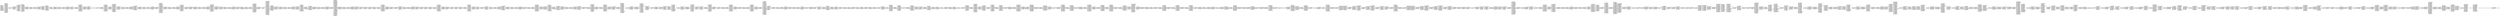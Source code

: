 digraph "graph.cfg.gv" {
	subgraph global {
		node [fontname=Courier fontsize=30.0 rank=same shape=box]
		block_0 [label="0: %00 = #0x1\l2: %01 = #0x40\l4: MSTORE(%01, %00)\l5: [NO_SSA] DUP1\l6: [NO_SSA] PUSH1\l8: [NO_SSA] DUP2\l9: [NO_SSA] MSTORE\la: [NO_SSA] PUSH1\lc: [NO_SSA] ADD\ld: [NO_SSA] PUSH2\l10: [NO_SSA] PUSH1\l12: [NO_SSA] SWAP2\l13: [NO_SSA] CODECOPY\l14: [NO_SSA] PUSH1\l16: [NO_SSA] PUSH1\l18: [NO_SSA] PUSH1\l1a: [NO_SSA] INVALID\l"]
		block_1b [label="1b: [NO_SSA] SUB\l1c: [NO_SSA] DUP11\l1d: [NO_SSA] AND\l1e: [NO_SSA] PUSH1\l20: [NO_SSA] SWAP1\l21: [NO_SSA] DUP2\l22: [NO_SSA] MSTORE\l23: [NO_SSA] PUSH1\l25: [NO_SSA] PUSH1\l27: [NO_SSA] SWAP1\l28: [NO_SSA] DUP2\l29: [NO_SSA] MSTORE\l2a: [NO_SSA] PUSH1\l2c: [NO_SSA] DUP1\l2d: [NO_SSA] DUP4\l2e: [NO_SSA] SHA3\l2f: [NO_SSA] CALLER\l30: [NO_SSA] DUP5\l31: [NO_SSA] MSTORE\l32: [NO_SSA] SWAP1\l33: [NO_SSA] SWAP2\l34: [NO_SSA] MSTORE\l35: [NO_SSA] SWAP1\l36: [NO_SSA] SHA3\l37: [NO_SSA] SLOAD\l38: [NO_SSA] SWAP2\l39: [NO_SSA] SWAP1\l3a: [NO_SSA] PUSH2\l3d: [NO_SSA] JUMP\l"]
		block_3e [label="3e: [NO_SSA] JUMPDEST\l3f: [NO_SSA] PUSH2\l42: [NO_SSA] JUMP\l"]
		block_43 [label="43: [NO_SSA] JUMPDEST\l44: [NO_SSA] POP\l45: [NO_SSA] PUSH1\l47: [NO_SSA] SWAP4\l48: [NO_SSA] SWAP3\l49: [NO_SSA] POP\l4a: [NO_SSA] POP\l4b: [NO_SSA] POP\l4c: [NO_SSA] JUMP\l"]
		block_4d [label="4d: [NO_SSA] JUMPDEST\l4e: [NO_SSA] CALLER\l4f: [NO_SSA] PUSH1\l51: [NO_SSA] DUP2\l52: [NO_SSA] DUP2\l53: [NO_SSA] MSTORE\l54: [NO_SSA] PUSH1\l56: [NO_SSA] PUSH1\l58: [NO_SSA] SWAP1\l59: [NO_SSA] DUP2\l5a: [NO_SSA] MSTORE\l5b: [NO_SSA] PUSH1\l5d: [NO_SSA] DUP1\l5e: [NO_SSA] DUP4\l5f: [NO_SSA] SHA3\l60: [NO_SSA] PUSH1\l62: [NO_SSA] PUSH1\l64: [NO_SSA] PUSH1\l66: [NO_SSA] INVALID\l"]
		block_67 [label="67: [NO_SSA] SUB\l68: [NO_SSA] DUP8\l69: [NO_SSA] AND\l6a: [NO_SSA] DUP5\l6b: [NO_SSA] MSTORE\l6c: [NO_SSA] SWAP1\l6d: [NO_SSA] SWAP2\l6e: [NO_SSA] MSTORE\l6f: [NO_SSA] DUP2\l70: [NO_SSA] SHA3\l71: [NO_SSA] SLOAD\l72: [NO_SSA] SWAP1\l73: [NO_SSA] SWAP2\l74: [NO_SSA] PUSH2\l77: [NO_SSA] SWAP2\l78: [NO_SSA] DUP6\l79: [NO_SSA] SWAP1\l7a: [NO_SSA] PUSH2\l7d: [NO_SSA] SWAP1\l7e: [NO_SSA] DUP7\l7f: [NO_SSA] PUSH2\l82: [NO_SSA] JUMP\l"]
		block_83 [label="83: [NO_SSA] JUMPDEST\l84: [NO_SSA] PUSH1\l86: [NO_SSA] SLOAD\l87: [NO_SSA] PUSH1\l89: [NO_SSA] PUSH1\l8b: [NO_SSA] PUSH1\l8d: [NO_SSA] INVALID\l"]
		block_8e [label="8e: [NO_SSA] SUB\l8f: [NO_SSA] AND\l90: [NO_SSA] CALLER\l91: [NO_SSA] EQ\l92: [NO_SSA] PUSH2\l95: [NO_SSA] JUMPI\l"]
		block_96 [label="96: [NO_SSA] PUSH1\l98: [NO_SSA] MLOAD\l99: [NO_SSA] PUSH3\l9d: [NO_SSA] PUSH1\l9f: [NO_SSA] INVALID\l"]
		block_a0 [label="a0: [NO_SSA] DUP2\la1: [NO_SSA] MSTORE\la2: [NO_SSA] PUSH1\la4: [NO_SSA] ADD\la5: [NO_SSA] PUSH2\la8: [NO_SSA] SWAP1\la9: [NO_SSA] PUSH2\lac: [NO_SSA] JUMP\l"]
		block_ad [label="ad: [NO_SSA] JUMPDEST\lae: [NO_SSA] PUSH1\lb0: [NO_SSA] SLOAD\lb1: [NO_SSA] PUSH1\lb3: [NO_SSA] MLOAD\lb4: [NO_SSA] PUSH1\lb6: [NO_SSA] SWAP2\lb7: [NO_SSA] PUSH1\lb9: [NO_SSA] PUSH1\lbb: [NO_SSA] PUSH1\lbd: [NO_SSA] INVALID\l"]
		block_be [label="be: [NO_SSA] SUB\lbf: [NO_SSA] AND\lc0: [NO_SSA] SWAP1\lc1: [NO_SSA] PUSH32\le2: [NO_SSA] SWAP1\le3: [NO_SSA] DUP4\le4: [NO_SSA] SWAP1\le5: [NO_SSA] LOG3\le6: [NO_SSA] PUSH1\le8: [NO_SSA] DUP1\le9: [NO_SSA] SLOAD\lea: [NO_SSA] PUSH1\lec: [NO_SSA] PUSH1\lee: [NO_SSA] PUSH1\lf0: [NO_SSA] INVALID\l"]
		block_f1 [label="f1: [NO_SSA] SUB\lf2: [NO_SSA] NOT\lf3: [NO_SSA] AND\lf4: [NO_SSA] SWAP1\lf5: [NO_SSA] SSTORE\lf6: [NO_SSA] JUMP\l"]
		block_f7 [label="f7: [NO_SSA] JUMPDEST\lf8: [NO_SSA] PUSH1\lfa: [NO_SSA] SLOAD\lfb: [NO_SSA] PUSH1\lfd: [NO_SSA] PUSH1\lff: [NO_SSA] PUSH1\l101: [NO_SSA] INVALID\l"]
		block_102 [label="102: [NO_SSA] SUB\l103: [NO_SSA] AND\l104: [NO_SSA] CALLER\l105: [NO_SSA] EQ\l106: [NO_SSA] PUSH2\l109: [NO_SSA] JUMPI\l"]
		block_10a [label="10a: [NO_SSA] PUSH1\l10c: [NO_SSA] MLOAD\l10d: [NO_SSA] PUSH3\l111: [NO_SSA] PUSH1\l113: [NO_SSA] INVALID\l"]
		block_114 [label="114: [NO_SSA] DUP2\l115: [NO_SSA] MSTORE\l116: [NO_SSA] PUSH1\l118: [NO_SSA] ADD\l119: [NO_SSA] PUSH2\l11c: [NO_SSA] SWAP1\l11d: [NO_SSA] PUSH2\l120: [NO_SSA] JUMP\l"]
		block_121 [label="121: [NO_SSA] JUMPDEST\l122: [NO_SSA] PUSH2\l125: [NO_SSA] DUP4\l126: [NO_SSA] LT\l127: [NO_SSA] ISZERO\l128: [NO_SSA] PUSH2\l12b: [NO_SSA] JUMPI\l"]
		block_12c [label="12c: [NO_SSA] PUSH1\l12e: [NO_SSA] MLOAD\l12f: [NO_SSA] PUSH3\l133: [NO_SSA] PUSH1\l135: [NO_SSA] INVALID\l"]
		block_136 [label="136: [NO_SSA] DUP2\l137: [NO_SSA] MSTORE\l138: [NO_SSA] PUSH1\l13a: [NO_SSA] PUSH1\l13c: [NO_SSA] DUP3\l13d: [NO_SSA] ADD\l13e: [NO_SSA] MSTORE\l13f: [NO_SSA] PUSH1\l141: [NO_SSA] PUSH1\l143: [NO_SSA] DUP3\l144: [NO_SSA] ADD\l145: [NO_SSA] MSTORE\l146: [NO_SSA] PUSH32\l167: [NO_SSA] PUSH1\l169: [NO_SSA] DUP3\l16a: [NO_SSA] ADD\l16b: [NO_SSA] MSTORE\l16c: [NO_SSA] PUSH19\l180: [NO_SSA] PUSH1\l182: [NO_SSA] INVALID\l"]
		block_183 [label="183: [NO_SSA] PUSH1\l185: [NO_SSA] DUP3\l186: [NO_SSA] ADD\l187: [NO_SSA] MSTORE\l188: [NO_SSA] PUSH1\l18a: [NO_SSA] ADD\l18b: [NO_SSA] PUSH2\l18e: [NO_SSA] JUMP\l"]
		block_18f [label="18f: [NO_SSA] JUMPDEST\l190: [NO_SSA] PUSH2\l193: [NO_SSA] DUP3\l194: [NO_SSA] GT\l195: [NO_SSA] ISZERO\l196: [NO_SSA] DUP1\l197: [NO_SSA] ISZERO\l198: [NO_SSA] PUSH2\l19b: [NO_SSA] JUMPI\l"]
		block_19c [label="19c: [NO_SSA] POP\l19d: [NO_SSA] PUSH1\l"]
		block_19f [label="19f: [NO_SSA] JUMPDEST\l1a0: [NO_SSA] PUSH2\l1a3: [NO_SSA] JUMPI\l"]
		block_1a4 [label="1a4: [NO_SSA] PUSH1\l1a6: [NO_SSA] MLOAD\l1a7: [NO_SSA] PUSH3\l1ab: [NO_SSA] PUSH1\l1ad: [NO_SSA] INVALID\l"]
		block_1ae [label="1ae: [NO_SSA] DUP2\l1af: [NO_SSA] MSTORE\l1b0: [NO_SSA] PUSH1\l1b2: [NO_SSA] PUSH1\l1b4: [NO_SSA] DUP3\l1b5: [NO_SSA] ADD\l1b6: [NO_SSA] MSTORE\l1b7: [NO_SSA] PUSH1\l1b9: [NO_SSA] PUSH1\l1bb: [NO_SSA] DUP3\l1bc: [NO_SSA] ADD\l1bd: [NO_SSA] MSTORE\l1be: [NO_SSA] PUSH32\l1df: [NO_SSA] PUSH1\l1e1: [NO_SSA] DUP3\l1e2: [NO_SSA] ADD\l1e3: [NO_SSA] MSTORE\l1e4: [NO_SSA] PUSH16\l1f5: [NO_SSA] PUSH1\l1f7: [NO_SSA] INVALID\l"]
		block_1f8 [label="1f8: [NO_SSA] PUSH1\l1fa: [NO_SSA] DUP3\l1fb: [NO_SSA] ADD\l1fc: [NO_SSA] MSTORE\l1fd: [NO_SSA] PUSH1\l1ff: [NO_SSA] ADD\l200: [NO_SSA] PUSH2\l203: [NO_SSA] JUMP\l"]
		block_204 [label="204: [NO_SSA] JUMPDEST\l205: [NO_SSA] PUSH1\l207: [NO_SSA] SWAP3\l208: [NO_SSA] SWAP1\l209: [NO_SSA] SWAP3\l20a: [NO_SSA] SSTORE\l20b: [NO_SSA] PUSH1\l20d: [NO_SSA] SSTORE\l20e: [NO_SSA] PUSH1\l210: [NO_SSA] DUP1\l211: [NO_SSA] SLOAD\l212: [NO_SSA] PUSH1\l214: [NO_SSA] NOT\l215: [NO_SSA] AND\l216: [NO_SSA] SWAP2\l217: [NO_SSA] ISZERO\l218: [NO_SSA] ISZERO\l219: [NO_SSA] SWAP2\l21a: [NO_SSA] SWAP1\l21b: [NO_SSA] SWAP2\l21c: [NO_SSA] OR\l21d: [NO_SSA] SWAP1\l21e: [NO_SSA] SSTORE\l21f: [NO_SSA] JUMP\l"]
		block_220 [label="220: [NO_SSA] JUMPDEST\l221: [NO_SSA] PUSH1\l223: [NO_SSA] SLOAD\l224: [NO_SSA] PUSH1\l226: [NO_SSA] SWAP1\l227: [NO_SSA] PUSH1\l229: [NO_SSA] PUSH1\l22b: [NO_SSA] PUSH1\l22d: [NO_SSA] INVALID\l"]
		block_22e [label="22e: [NO_SSA] SUB\l22f: [NO_SSA] AND\l230: [NO_SSA] CALLER\l231: [NO_SSA] EQ\l232: [NO_SSA] PUSH2\l235: [NO_SSA] JUMPI\l"]
		block_236 [label="236: [NO_SSA] PUSH1\l238: [NO_SSA] MLOAD\l239: [NO_SSA] PUSH3\l23d: [NO_SSA] PUSH1\l23f: [NO_SSA] INVALID\l"]
		block_240 [label="240: [NO_SSA] DUP2\l241: [NO_SSA] MSTORE\l242: [NO_SSA] PUSH1\l244: [NO_SSA] ADD\l245: [NO_SSA] PUSH2\l248: [NO_SSA] SWAP1\l249: [NO_SSA] PUSH2\l24c: [NO_SSA] JUMP\l"]
		block_24d [label="24d: [NO_SSA] JUMPDEST\l24e: [NO_SSA] POP\l24f: [NO_SSA] PUSH1\l251: [NO_SSA] DUP1\l252: [NO_SSA] SLOAD\l253: [NO_SSA] PUSH1\l255: [NO_SSA] NOT\l256: [NO_SSA] AND\l257: [NO_SSA] SWAP1\l258: [NO_SSA] SSTORE\l259: [NO_SSA] PUSH1\l25b: [NO_SSA] SWAP1\l25c: [NO_SSA] JUMP\l"]
		block_25d [label="25d: [NO_SSA] JUMPDEST\l25e: [NO_SSA] PUSH1\l260: [NO_SSA] SLOAD\l261: [NO_SSA] PUSH1\l263: [NO_SSA] PUSH1\l265: [NO_SSA] PUSH1\l267: [NO_SSA] INVALID\l"]
		block_268 [label="268: [NO_SSA] SUB\l269: [NO_SSA] AND\l26a: [NO_SSA] CALLER\l26b: [NO_SSA] EQ\l26c: [NO_SSA] PUSH2\l26f: [NO_SSA] JUMPI\l"]
		block_270 [label="270: [NO_SSA] PUSH1\l272: [NO_SSA] MLOAD\l273: [NO_SSA] PUSH3\l277: [NO_SSA] PUSH1\l279: [NO_SSA] INVALID\l"]
		block_27a [label="27a: [NO_SSA] DUP2\l27b: [NO_SSA] MSTORE\l27c: [NO_SSA] PUSH1\l27e: [NO_SSA] ADD\l27f: [NO_SSA] PUSH2\l282: [NO_SSA] SWAP1\l283: [NO_SSA] PUSH2\l286: [NO_SSA] JUMP\l"]
		block_287 [label="287: [NO_SSA] JUMPDEST\l288: [NO_SSA] PUSH1\l28a: [NO_SSA] PUSH1\l28c: [NO_SSA] PUSH1\l28e: [NO_SSA] INVALID\l"]
		block_28f [label="28f: [NO_SSA] SUB\l290: [NO_SSA] SWAP2\l291: [NO_SSA] SWAP1\l292: [NO_SSA] SWAP2\l293: [NO_SSA] AND\l294: [NO_SSA] PUSH1\l296: [NO_SSA] SWAP1\l297: [NO_SSA] DUP2\l298: [NO_SSA] MSTORE\l299: [NO_SSA] PUSH1\l29b: [NO_SSA] PUSH1\l29d: [NO_SSA] MSTORE\l29e: [NO_SSA] PUSH1\l2a0: [NO_SSA] SWAP1\l2a1: [NO_SSA] SHA3\l2a2: [NO_SSA] DUP1\l2a3: [NO_SSA] SLOAD\l2a4: [NO_SSA] PUSH1\l2a6: [NO_SSA] NOT\l2a7: [NO_SSA] AND\l2a8: [NO_SSA] SWAP2\l2a9: [NO_SSA] ISZERO\l2aa: [NO_SSA] ISZERO\l2ab: [NO_SSA] SWAP2\l2ac: [NO_SSA] SWAP1\l2ad: [NO_SSA] SWAP2\l2ae: [NO_SSA] OR\l2af: [NO_SSA] SWAP1\l2b0: [NO_SSA] SSTORE\l2b1: [NO_SSA] JUMP\l"]
		block_2b2 [label="2b2: [NO_SSA] JUMPDEST\l2b3: [NO_SSA] PUSH1\l2b5: [NO_SSA] SLOAD\l2b6: [NO_SSA] PUSH1\l2b8: [NO_SSA] PUSH1\l2ba: [NO_SSA] PUSH1\l2bc: [NO_SSA] INVALID\l"]
		block_2bd [label="2bd: [NO_SSA] SUB\l2be: [NO_SSA] AND\l2bf: [NO_SSA] CALLER\l2c0: [NO_SSA] EQ\l2c1: [NO_SSA] PUSH2\l2c4: [NO_SSA] JUMPI\l"]
		block_2c5 [label="2c5: [NO_SSA] PUSH1\l2c7: [NO_SSA] MLOAD\l2c8: [NO_SSA] PUSH3\l2cc: [NO_SSA] PUSH1\l2ce: [NO_SSA] INVALID\l"]
		block_2cf [label="2cf: [NO_SSA] DUP2\l2d0: [NO_SSA] MSTORE\l2d1: [NO_SSA] PUSH1\l2d3: [NO_SSA] ADD\l2d4: [NO_SSA] PUSH2\l2d7: [NO_SSA] SWAP1\l2d8: [NO_SSA] PUSH2\l2db: [NO_SSA] JUMP\l"]
		block_2dc [label="2dc: [NO_SSA] JUMPDEST\l2dd: [NO_SSA] PUSH1\l2df: [NO_SSA] DUP4\l2e0: [NO_SSA] SWAP1\l2e1: [NO_SSA] SSTORE\l2e2: [NO_SSA] PUSH1\l2e4: [NO_SSA] DUP3\l2e5: [NO_SSA] SWAP1\l2e6: [NO_SSA] SSTORE\l2e7: [NO_SSA] PUSH1\l2e9: [NO_SSA] DUP2\l2ea: [NO_SSA] SWAP1\l2eb: [NO_SSA] SSTORE\l2ec: [NO_SSA] DUP1\l2ed: [NO_SSA] PUSH2\l2f0: [NO_SSA] DUP4\l2f1: [NO_SSA] DUP6\l2f2: [NO_SSA] PUSH2\l2f5: [NO_SSA] JUMP\l"]
		block_2f6 [label="2f6: [NO_SSA] JUMPDEST\l2f7: [NO_SSA] PUSH2\l2fa: [NO_SSA] SWAP2\l2fb: [NO_SSA] SWAP1\l2fc: [NO_SSA] PUSH2\l2ff: [NO_SSA] JUMP\l"]
		block_300 [label="300: [NO_SSA] JUMPDEST\l301: [NO_SSA] PUSH1\l303: [NO_SSA] SSTORE\l304: [NO_SSA] POP\l305: [NO_SSA] POP\l306: [NO_SSA] POP\l307: [NO_SSA] JUMP\l"]
		block_308 [label="308: [NO_SSA] JUMPDEST\l309: [NO_SSA] PUSH1\l30b: [NO_SSA] SLOAD\l30c: [NO_SSA] PUSH1\l30e: [NO_SSA] PUSH1\l310: [NO_SSA] PUSH1\l312: [NO_SSA] INVALID\l"]
		block_313 [label="313: [NO_SSA] SUB\l314: [NO_SSA] AND\l315: [NO_SSA] CALLER\l316: [NO_SSA] EQ\l317: [NO_SSA] PUSH2\l31a: [NO_SSA] JUMPI\l"]
		block_31b [label="31b: [NO_SSA] PUSH1\l31d: [NO_SSA] MLOAD\l31e: [NO_SSA] PUSH3\l322: [NO_SSA] PUSH1\l324: [NO_SSA] INVALID\l"]
		block_325 [label="325: [NO_SSA] DUP2\l326: [NO_SSA] MSTORE\l327: [NO_SSA] PUSH1\l329: [NO_SSA] ADD\l32a: [NO_SSA] PUSH2\l32d: [NO_SSA] SWAP1\l32e: [NO_SSA] PUSH2\l331: [NO_SSA] JUMP\l"]
		block_332 [label="332: [NO_SSA] JUMPDEST\l333: [NO_SSA] PUSH1\l335: [NO_SSA] DUP1\l336: [NO_SSA] SLOAD\l337: [NO_SSA] SWAP2\l338: [NO_SSA] ISZERO\l339: [NO_SSA] ISZERO\l33a: [NO_SSA] PUSH3\l33e: [NO_SSA] MUL\l33f: [NO_SSA] PUSH3\l343: [NO_SSA] NOT\l344: [NO_SSA] SWAP1\l345: [NO_SSA] SWAP3\l346: [NO_SSA] AND\l347: [NO_SSA] SWAP2\l348: [NO_SSA] SWAP1\l349: [NO_SSA] SWAP2\l34a: [NO_SSA] OR\l34b: [NO_SSA] SWAP1\l34c: [NO_SSA] SSTORE\l34d: [NO_SSA] JUMP\l"]
		block_34e [label="34e: [NO_SSA] JUMPDEST\l34f: [NO_SSA] PUSH1\l351: [NO_SSA] PUSH1\l353: [NO_SSA] DUP1\l354: [NO_SSA] SLOAD\l355: [NO_SSA] PUSH2\l358: [NO_SSA] SWAP1\l359: [NO_SSA] PUSH2\l35c: [NO_SSA] JUMP\l"]
		block_35d [label="35d: [NO_SSA] JUMPDEST\l35e: [NO_SSA] PUSH1\l360: [NO_SSA] SLOAD\l361: [NO_SSA] PUSH1\l363: [NO_SSA] PUSH1\l365: [NO_SSA] PUSH1\l367: [NO_SSA] INVALID\l"]
		block_368 [label="368: [NO_SSA] SUB\l369: [NO_SSA] AND\l36a: [NO_SSA] CALLER\l36b: [NO_SSA] EQ\l36c: [NO_SSA] PUSH2\l36f: [NO_SSA] JUMPI\l"]
		block_370 [label="370: [NO_SSA] PUSH1\l372: [NO_SSA] MLOAD\l373: [NO_SSA] PUSH3\l377: [NO_SSA] PUSH1\l379: [NO_SSA] INVALID\l"]
		block_37a [label="37a: [NO_SSA] DUP2\l37b: [NO_SSA] MSTORE\l37c: [NO_SSA] PUSH1\l37e: [NO_SSA] ADD\l37f: [NO_SSA] PUSH2\l382: [NO_SSA] SWAP1\l383: [NO_SSA] PUSH2\l386: [NO_SSA] JUMP\l"]
		block_387 [label="387: [NO_SSA] JUMPDEST\l388: [NO_SSA] PUSH32\l3a9: [NO_SSA] PUSH1\l3ab: [NO_SSA] PUSH1\l3ad: [NO_SSA] PUSH1\l3af: [NO_SSA] INVALID\l"]
		block_3b0 [label="3b0: [NO_SSA] SUB\l3b1: [NO_SSA] AND\l3b2: [NO_SSA] DUP3\l3b3: [NO_SSA] PUSH1\l3b5: [NO_SSA] PUSH1\l3b7: [NO_SSA] PUSH1\l3b9: [NO_SSA] INVALID\l"]
		block_3ba [label="3ba: [NO_SSA] SUB\l3bb: [NO_SSA] AND\l3bc: [NO_SSA] EQ\l3bd: [NO_SSA] ISZERO\l3be: [NO_SSA] PUSH2\l3c1: [NO_SSA] JUMPI\l"]
		block_3c2 [label="3c2: [NO_SSA] PUSH1\l3c4: [NO_SSA] MLOAD\l3c5: [NO_SSA] PUSH3\l3c9: [NO_SSA] PUSH1\l3cb: [NO_SSA] INVALID\l"]
		block_3cc [label="3cc: [NO_SSA] DUP2\l3cd: [NO_SSA] MSTORE\l3ce: [NO_SSA] PUSH1\l3d0: [NO_SSA] PUSH1\l3d2: [NO_SSA] DUP3\l3d3: [NO_SSA] ADD\l3d4: [NO_SSA] MSTORE\l3d5: [NO_SSA] PUSH1\l3d7: [NO_SSA] PUSH1\l3d9: [NO_SSA] DUP3\l3da: [NO_SSA] ADD\l3db: [NO_SSA] MSTORE\l3dc: [NO_SSA] PUSH32\l3fd: [NO_SSA] PUSH1\l3ff: [NO_SSA] DUP3\l400: [NO_SSA] ADD\l401: [NO_SSA] MSTORE\l402: [NO_SSA] PUSH32\l423: [NO_SSA] PUSH1\l425: [NO_SSA] DUP3\l426: [NO_SSA] ADD\l427: [NO_SSA] MSTORE\l428: [NO_SSA] PUSH1\l42a: [NO_SSA] ADD\l42b: [NO_SSA] PUSH2\l42e: [NO_SSA] JUMP\l"]
		block_42f [label="42f: [NO_SSA] JUMPDEST\l430: [NO_SSA] PUSH2\l433: [NO_SSA] DUP3\l434: [NO_SSA] DUP3\l435: [NO_SSA] PUSH2\l438: [NO_SSA] JUMP\l"]
		block_439 [label="439: [NO_SSA] JUMPDEST\l43a: [NO_SSA] POP\l43b: [NO_SSA] POP\l43c: [NO_SSA] JUMP\l"]
		block_43d [label="43d: [NO_SSA] JUMPDEST\l43e: [NO_SSA] PUSH1\l440: [NO_SSA] PUSH2\l443: [NO_SSA] CALLER\l444: [NO_SSA] DUP5\l445: [NO_SSA] PUSH2\l448: [NO_SSA] DUP6\l449: [NO_SSA] PUSH1\l44b: [NO_SSA] MLOAD\l44c: [NO_SSA] DUP1\l44d: [NO_SSA] PUSH1\l44f: [NO_SSA] ADD\l450: [NO_SSA] PUSH1\l452: [NO_SSA] MSTORE\l453: [NO_SSA] DUP1\l454: [NO_SSA] PUSH1\l456: [NO_SSA] DUP2\l457: [NO_SSA] MSTORE\l458: [NO_SSA] PUSH1\l45a: [NO_SSA] ADD\l45b: [NO_SSA] PUSH2\l45e: [NO_SSA] PUSH1\l460: [NO_SSA] SWAP2\l461: [NO_SSA] CODECOPY\l462: [NO_SSA] CALLER\l463: [NO_SSA] PUSH1\l465: [NO_SSA] SWAP1\l466: [NO_SSA] DUP2\l467: [NO_SSA] MSTORE\l468: [NO_SSA] PUSH1\l46a: [NO_SSA] PUSH1\l46c: [NO_SSA] SWAP1\l46d: [NO_SSA] DUP2\l46e: [NO_SSA] MSTORE\l46f: [NO_SSA] PUSH1\l471: [NO_SSA] DUP1\l472: [NO_SSA] DUP4\l473: [NO_SSA] SHA3\l474: [NO_SSA] PUSH1\l476: [NO_SSA] PUSH1\l478: [NO_SSA] PUSH1\l47a: [NO_SSA] INVALID\l"]
		block_47b [label="47b: [NO_SSA] SUB\l47c: [NO_SSA] DUP14\l47d: [NO_SSA] AND\l47e: [NO_SSA] DUP5\l47f: [NO_SSA] MSTORE\l480: [NO_SSA] SWAP1\l481: [NO_SSA] SWAP2\l482: [NO_SSA] MSTORE\l483: [NO_SSA] SWAP1\l484: [NO_SSA] SHA3\l485: [NO_SSA] SLOAD\l486: [NO_SSA] SWAP2\l487: [NO_SSA] SWAP1\l488: [NO_SSA] PUSH2\l48b: [NO_SSA] JUMP\l"]
		block_48c [label="48c: [NO_SSA] JUMPDEST\l48d: [NO_SSA] PUSH1\l48f: [NO_SSA] PUSH2\l492: [NO_SSA] CALLER\l493: [NO_SSA] DUP5\l494: [NO_SSA] DUP5\l495: [NO_SSA] PUSH2\l498: [NO_SSA] JUMP\l"]
		block_499 [label="499: [NO_SSA] JUMPDEST\l49a: [NO_SSA] PUSH1\l49c: [NO_SSA] SLOAD\l49d: [NO_SSA] PUSH1\l49f: [NO_SSA] PUSH1\l4a1: [NO_SSA] PUSH1\l4a3: [NO_SSA] INVALID\l"]
		block_4a4 [label="4a4: [NO_SSA] SUB\l4a5: [NO_SSA] AND\l4a6: [NO_SSA] CALLER\l4a7: [NO_SSA] EQ\l4a8: [NO_SSA] PUSH2\l4ab: [NO_SSA] JUMPI\l"]
		block_4ac [label="4ac: [NO_SSA] PUSH1\l4ae: [NO_SSA] MLOAD\l4af: [NO_SSA] PUSH3\l4b3: [NO_SSA] PUSH1\l4b5: [NO_SSA] INVALID\l"]
		block_4b6 [label="4b6: [NO_SSA] DUP2\l4b7: [NO_SSA] MSTORE\l4b8: [NO_SSA] PUSH1\l4ba: [NO_SSA] ADD\l4bb: [NO_SSA] PUSH2\l4be: [NO_SSA] SWAP1\l4bf: [NO_SSA] PUSH2\l4c2: [NO_SSA] JUMP\l"]
		block_4c3 [label="4c3: [NO_SSA] JUMPDEST\l4c4: [NO_SSA] PUSH1\l4c6: [NO_SSA] SLOAD\l4c7: [NO_SSA] PUSH1\l4c9: [NO_SSA] MLOAD\l4ca: [NO_SSA] PUSH1\l4cc: [NO_SSA] PUSH1\l4ce: [NO_SSA] PUSH1\l4d0: [NO_SSA] INVALID\l"]
		block_4d1 [label="4d1: [NO_SSA] SUB\l4d2: [NO_SSA] SWAP2\l4d3: [NO_SSA] DUP3\l4d4: [NO_SSA] AND\l4d5: [NO_SSA] SWAP2\l4d6: [NO_SSA] DUP4\l4d7: [NO_SSA] AND\l4d8: [NO_SSA] SWAP1\l4d9: [NO_SSA] PUSH32\l4fa: [NO_SSA] SWAP1\l4fb: [NO_SSA] PUSH1\l4fd: [NO_SSA] SWAP1\l4fe: [NO_SSA] LOG3\l4ff: [NO_SSA] PUSH1\l501: [NO_SSA] DUP1\l502: [NO_SSA] SLOAD\l503: [NO_SSA] PUSH1\l505: [NO_SSA] PUSH1\l507: [NO_SSA] PUSH1\l509: [NO_SSA] INVALID\l"]
		block_50a [label="50a: [NO_SSA] SUB\l50b: [NO_SSA] NOT\l50c: [NO_SSA] AND\l50d: [NO_SSA] PUSH1\l50f: [NO_SSA] PUSH1\l511: [NO_SSA] PUSH1\l513: [NO_SSA] INVALID\l"]
		block_514 [label="514: [NO_SSA] SUB\l515: [NO_SSA] SWAP3\l516: [NO_SSA] SWAP1\l517: [NO_SSA] SWAP3\l518: [NO_SSA] AND\l519: [NO_SSA] SWAP2\l51a: [NO_SSA] SWAP1\l51b: [NO_SSA] SWAP2\l51c: [NO_SSA] OR\l51d: [NO_SSA] SWAP1\l51e: [NO_SSA] SSTORE\l51f: [NO_SSA] JUMP\l"]
		block_520 [label="520: [NO_SSA] JUMPDEST\l521: [NO_SSA] PUSH1\l523: [NO_SSA] SLOAD\l524: [NO_SSA] PUSH1\l526: [NO_SSA] PUSH1\l528: [NO_SSA] PUSH1\l52a: [NO_SSA] INVALID\l"]
		block_52b [label="52b: [NO_SSA] SUB\l52c: [NO_SSA] AND\l52d: [NO_SSA] CALLER\l52e: [NO_SSA] EQ\l52f: [NO_SSA] PUSH2\l532: [NO_SSA] JUMPI\l"]
		block_533 [label="533: [NO_SSA] PUSH1\l535: [NO_SSA] MLOAD\l536: [NO_SSA] PUSH3\l53a: [NO_SSA] PUSH1\l53c: [NO_SSA] INVALID\l"]
		block_53d [label="53d: [NO_SSA] DUP2\l53e: [NO_SSA] MSTORE\l53f: [NO_SSA] PUSH1\l541: [NO_SSA] ADD\l542: [NO_SSA] PUSH2\l545: [NO_SSA] SWAP1\l546: [NO_SSA] PUSH2\l549: [NO_SSA] JUMP\l"]
		block_54a [label="54a: [NO_SSA] JUMPDEST\l54b: [NO_SSA] PUSH1\l54d: [NO_SSA] PUSH1\l54f: [NO_SSA] PUSH1\l551: [NO_SSA] INVALID\l"]
		block_552 [label="552: [NO_SSA] SUB\l553: [NO_SSA] DUP3\l554: [NO_SSA] AND\l555: [NO_SSA] PUSH1\l557: [NO_SSA] DUP2\l558: [NO_SSA] DUP2\l559: [NO_SSA] MSTORE\l55a: [NO_SSA] PUSH1\l55c: [NO_SSA] DUP1\l55d: [NO_SSA] DUP1\l55e: [NO_SSA] MSTORE\l55f: [NO_SSA] PUSH1\l561: [NO_SSA] SWAP2\l562: [NO_SSA] DUP3\l563: [NO_SSA] SWAP1\l564: [NO_SSA] SHA3\l565: [NO_SSA] DUP1\l566: [NO_SSA] SLOAD\l567: [NO_SSA] PUSH1\l569: [NO_SSA] NOT\l56a: [NO_SSA] AND\l56b: [NO_SSA] DUP6\l56c: [NO_SSA] ISZERO\l56d: [NO_SSA] ISZERO\l56e: [NO_SSA] SWAP1\l56f: [NO_SSA] DUP2\l570: [NO_SSA] OR\l571: [NO_SSA] SWAP1\l572: [NO_SSA] SWAP2\l573: [NO_SSA] SSTORE\l574: [NO_SSA] SWAP2\l575: [NO_SSA] MLOAD\l576: [NO_SSA] SWAP2\l577: [NO_SSA] DUP3\l578: [NO_SSA] MSTORE\l579: [NO_SSA] PUSH32\l59a: [NO_SSA] SWAP2\l59b: [NO_SSA] ADD\l59c: [NO_SSA] PUSH1\l59e: [NO_SSA] MLOAD\l59f: [NO_SSA] DUP1\l5a0: [NO_SSA] SWAP2\l5a1: [NO_SSA] SUB\l5a2: [NO_SSA] SWAP1\l5a3: [NO_SSA] LOG2\l5a4: [NO_SSA] POP\l5a5: [NO_SSA] POP\l5a6: [NO_SSA] JUMP\l"]
		block_5a7 [label="5a7: [NO_SSA] JUMPDEST\l5a8: [NO_SSA] PUSH1\l5aa: [NO_SSA] SLOAD\l5ab: [NO_SSA] PUSH1\l5ad: [NO_SSA] PUSH1\l5af: [NO_SSA] PUSH1\l5b1: [NO_SSA] INVALID\l"]
		block_5b2 [label="5b2: [NO_SSA] SUB\l5b3: [NO_SSA] AND\l5b4: [NO_SSA] CALLER\l5b5: [NO_SSA] EQ\l5b6: [NO_SSA] PUSH2\l5b9: [NO_SSA] JUMPI\l"]
		block_5ba [label="5ba: [NO_SSA] PUSH1\l5bc: [NO_SSA] MLOAD\l5bd: [NO_SSA] PUSH3\l5c1: [NO_SSA] PUSH1\l5c3: [NO_SSA] INVALID\l"]
		block_5c4 [label="5c4: [NO_SSA] DUP2\l5c5: [NO_SSA] MSTORE\l5c6: [NO_SSA] PUSH1\l5c8: [NO_SSA] ADD\l5c9: [NO_SSA] PUSH2\l5cc: [NO_SSA] SWAP1\l5cd: [NO_SSA] PUSH2\l5d0: [NO_SSA] JUMP\l"]
		block_5d1 [label="5d1: [NO_SSA] JUMPDEST\l5d2: [NO_SSA] PUSH8\l5db: [NO_SSA] PUSH2\l5de: [NO_SSA] PUSH2\l5e1: [NO_SSA] PUSH1\l5e3: [NO_SSA] SLOAD\l5e4: [NO_SSA] SWAP1\l5e5: [NO_SSA] JUMP\l"]
		block_5e6 [label="5e6: [NO_SSA] JUMPDEST\l5e7: [NO_SSA] PUSH2\l5ea: [NO_SSA] SWAP1\l5eb: [NO_SSA] PUSH1\l5ed: [NO_SSA] PUSH2\l5f0: [NO_SSA] JUMP\l"]
		block_5f1 [label="5f1: [NO_SSA] JUMPDEST\l5f2: [NO_SSA] PUSH2\l5f5: [NO_SSA] SWAP2\l5f6: [NO_SSA] SWAP1\l5f7: [NO_SSA] PUSH2\l5fa: [NO_SSA] JUMP\l"]
		block_5fb [label="5fb: [NO_SSA] JUMPDEST\l5fc: [NO_SSA] PUSH2\l5ff: [NO_SSA] SWAP2\l600: [NO_SSA] SWAP1\l601: [NO_SSA] PUSH2\l604: [NO_SSA] JUMP\l"]
		block_605 [label="605: [NO_SSA] JUMPDEST\l606: [NO_SSA] DUP2\l607: [NO_SSA] LT\l608: [NO_SSA] ISZERO\l609: [NO_SSA] PUSH2\l60c: [NO_SSA] JUMPI\l"]
		block_60d [label="60d: [NO_SSA] PUSH1\l60f: [NO_SSA] MLOAD\l610: [NO_SSA] PUSH3\l614: [NO_SSA] PUSH1\l616: [NO_SSA] INVALID\l"]
		block_617 [label="617: [NO_SSA] DUP2\l618: [NO_SSA] MSTORE\l619: [NO_SSA] PUSH1\l61b: [NO_SSA] PUSH1\l61d: [NO_SSA] DUP3\l61e: [NO_SSA] ADD\l61f: [NO_SSA] MSTORE\l620: [NO_SSA] PUSH1\l622: [NO_SSA] DUP1\l623: [NO_SSA] DUP3\l624: [NO_SSA] ADD\l625: [NO_SSA] MSTORE\l626: [NO_SSA] PUSH32\l647: [NO_SSA] PUSH1\l649: [NO_SSA] DUP3\l64a: [NO_SSA] ADD\l64b: [NO_SSA] MSTORE\l64c: [NO_SSA] PUSH4\l651: [NO_SSA] PUSH1\l653: [NO_SSA] INVALID\l"]
		block_654 [label="654: [NO_SSA] PUSH1\l656: [NO_SSA] DUP3\l657: [NO_SSA] ADD\l658: [NO_SSA] MSTORE\l659: [NO_SSA] PUSH1\l65b: [NO_SSA] ADD\l65c: [NO_SSA] PUSH2\l65f: [NO_SSA] JUMP\l"]
		block_660 [label="660: [NO_SSA] JUMPDEST\l661: [NO_SSA] PUSH2\l664: [NO_SSA] DUP2\l665: [NO_SSA] PUSH8\l66e: [NO_SSA] PUSH2\l671: [NO_SSA] JUMP\l"]
		block_672 [label="672: [NO_SSA] JUMPDEST\l673: [NO_SSA] PUSH1\l675: [NO_SSA] SSTORE\l676: [NO_SSA] POP\l677: [NO_SSA] JUMP\l"]
		block_678 [label="678: [NO_SSA] JUMPDEST\l679: [NO_SSA] PUSH1\l67b: [NO_SSA] SLOAD\l67c: [NO_SSA] PUSH1\l67e: [NO_SSA] SWAP1\l67f: [NO_SSA] PUSH1\l681: [NO_SSA] PUSH1\l683: [NO_SSA] PUSH1\l685: [NO_SSA] INVALID\l"]
		block_686 [label="686: [NO_SSA] SUB\l687: [NO_SSA] AND\l688: [NO_SSA] CALLER\l689: [NO_SSA] EQ\l68a: [NO_SSA] PUSH2\l68d: [NO_SSA] JUMPI\l"]
		block_68e [label="68e: [NO_SSA] PUSH1\l690: [NO_SSA] MLOAD\l691: [NO_SSA] PUSH3\l695: [NO_SSA] PUSH1\l697: [NO_SSA] INVALID\l"]
		block_698 [label="698: [NO_SSA] DUP2\l699: [NO_SSA] MSTORE\l69a: [NO_SSA] PUSH1\l69c: [NO_SSA] ADD\l69d: [NO_SSA] PUSH2\l6a0: [NO_SSA] SWAP1\l6a1: [NO_SSA] PUSH2\l6a4: [NO_SSA] JUMP\l"]
		block_6a5 [label="6a5: [NO_SSA] JUMPDEST\l6a6: [NO_SSA] PUSH3\l6aa: [NO_SSA] PUSH2\l6ad: [NO_SSA] PUSH1\l6af: [NO_SSA] SLOAD\l6b0: [NO_SSA] SWAP1\l6b1: [NO_SSA] JUMP\l"]
		block_6b2 [label="6b2: [NO_SSA] JUMPDEST\l6b3: [NO_SSA] PUSH2\l6b6: [NO_SSA] SWAP1\l6b7: [NO_SSA] PUSH1\l6b9: [NO_SSA] PUSH2\l6bc: [NO_SSA] JUMP\l"]
		block_6bd [label="6bd: [NO_SSA] JUMPDEST\l6be: [NO_SSA] PUSH2\l6c1: [NO_SSA] SWAP2\l6c2: [NO_SSA] SWAP1\l6c3: [NO_SSA] PUSH2\l6c6: [NO_SSA] JUMP\l"]
		block_6c7 [label="6c7: [NO_SSA] JUMPDEST\l6c8: [NO_SSA] DUP3\l6c9: [NO_SSA] LT\l6ca: [NO_SSA] ISZERO\l6cb: [NO_SSA] PUSH2\l6ce: [NO_SSA] JUMPI\l"]
		block_6cf [label="6cf: [NO_SSA] PUSH1\l6d1: [NO_SSA] MLOAD\l6d2: [NO_SSA] PUSH3\l6d6: [NO_SSA] PUSH1\l6d8: [NO_SSA] INVALID\l"]
		block_6d9 [label="6d9: [NO_SSA] DUP2\l6da: [NO_SSA] MSTORE\l6db: [NO_SSA] PUSH1\l6dd: [NO_SSA] PUSH1\l6df: [NO_SSA] DUP3\l6e0: [NO_SSA] ADD\l6e1: [NO_SSA] MSTORE\l6e2: [NO_SSA] PUSH1\l6e4: [NO_SSA] PUSH1\l6e6: [NO_SSA] DUP3\l6e7: [NO_SSA] ADD\l6e8: [NO_SSA] MSTORE\l6e9: [NO_SSA] PUSH32\l70a: [NO_SSA] PUSH1\l70c: [NO_SSA] DUP3\l70d: [NO_SSA] ADD\l70e: [NO_SSA] MSTORE\l70f: [NO_SSA] PUSH21\l725: [NO_SSA] PUSH1\l727: [NO_SSA] INVALID\l"]
		block_728 [label="728: [NO_SSA] PUSH1\l72a: [NO_SSA] DUP3\l72b: [NO_SSA] ADD\l72c: [NO_SSA] MSTORE\l72d: [NO_SSA] PUSH1\l72f: [NO_SSA] ADD\l730: [NO_SSA] PUSH2\l733: [NO_SSA] JUMP\l"]
		block_734 [label="734: [NO_SSA] JUMPDEST\l735: [NO_SSA] PUSH2\l738: [NO_SSA] PUSH2\l73b: [NO_SSA] PUSH1\l73d: [NO_SSA] SLOAD\l73e: [NO_SSA] SWAP1\l73f: [NO_SSA] JUMP\l"]
		block_740 [label="740: [NO_SSA] JUMPDEST\l741: [NO_SSA] PUSH2\l744: [NO_SSA] SWAP1\l745: [NO_SSA] PUSH1\l747: [NO_SSA] PUSH2\l74a: [NO_SSA] JUMP\l"]
		block_74b [label="74b: [NO_SSA] JUMPDEST\l74c: [NO_SSA] PUSH2\l74f: [NO_SSA] SWAP2\l750: [NO_SSA] SWAP1\l751: [NO_SSA] PUSH2\l754: [NO_SSA] JUMP\l"]
		block_755 [label="755: [NO_SSA] JUMPDEST\l756: [NO_SSA] DUP3\l757: [NO_SSA] GT\l758: [NO_SSA] ISZERO\l759: [NO_SSA] PUSH2\l75c: [NO_SSA] JUMPI\l"]
		block_75d [label="75d: [NO_SSA] PUSH1\l75f: [NO_SSA] MLOAD\l760: [NO_SSA] PUSH3\l764: [NO_SSA] PUSH1\l766: [NO_SSA] INVALID\l"]
		block_767 [label="767: [NO_SSA] DUP2\l768: [NO_SSA] MSTORE\l769: [NO_SSA] PUSH1\l76b: [NO_SSA] PUSH1\l76d: [NO_SSA] DUP3\l76e: [NO_SSA] ADD\l76f: [NO_SSA] MSTORE\l770: [NO_SSA] PUSH1\l772: [NO_SSA] PUSH1\l774: [NO_SSA] DUP3\l775: [NO_SSA] ADD\l776: [NO_SSA] MSTORE\l777: [NO_SSA] PUSH32\l798: [NO_SSA] PUSH1\l79a: [NO_SSA] DUP3\l79b: [NO_SSA] ADD\l79c: [NO_SSA] MSTORE\l79d: [NO_SSA] PUSH20\l7b2: [NO_SSA] PUSH1\l7b4: [NO_SSA] INVALID\l"]
		block_7b5 [label="7b5: [NO_SSA] PUSH1\l7b7: [NO_SSA] DUP3\l7b8: [NO_SSA] ADD\l7b9: [NO_SSA] MSTORE\l7ba: [NO_SSA] PUSH1\l7bc: [NO_SSA] ADD\l7bd: [NO_SSA] PUSH2\l7c0: [NO_SSA] JUMP\l"]
		block_7c1 [label="7c1: [NO_SSA] JUMPDEST\l7c2: [NO_SSA] POP\l7c3: [NO_SSA] PUSH1\l7c5: [NO_SSA] DUP2\l7c6: [NO_SSA] SWAP1\l7c7: [NO_SSA] SSTORE\l7c8: [NO_SSA] PUSH1\l"]
		block_7ca [label="7ca: [NO_SSA] JUMPDEST\l7cb: [NO_SSA] SWAP2\l7cc: [NO_SSA] SWAP1\l7cd: [NO_SSA] POP\l7ce: [NO_SSA] JUMP\l"]
		block_7cf [label="7cf: [NO_SSA] JUMPDEST\l7d0: [NO_SSA] PUSH1\l7d2: [NO_SSA] SLOAD\l7d3: [NO_SSA] PUSH1\l7d5: [NO_SSA] SWAP1\l7d6: [NO_SSA] PUSH1\l7d8: [NO_SSA] PUSH1\l7da: [NO_SSA] PUSH1\l7dc: [NO_SSA] INVALID\l"]
		block_7dd [label="7dd: [NO_SSA] SUB\l7de: [NO_SSA] AND\l7df: [NO_SSA] CALLER\l7e0: [NO_SSA] EQ\l7e1: [NO_SSA] PUSH2\l7e4: [NO_SSA] JUMPI\l"]
		block_7e5 [label="7e5: [NO_SSA] PUSH1\l7e7: [NO_SSA] MLOAD\l7e8: [NO_SSA] PUSH3\l7ec: [NO_SSA] PUSH1\l7ee: [NO_SSA] INVALID\l"]
		block_7ef [label="7ef: [NO_SSA] DUP2\l7f0: [NO_SSA] MSTORE\l7f1: [NO_SSA] PUSH1\l7f3: [NO_SSA] ADD\l7f4: [NO_SSA] PUSH2\l7f7: [NO_SSA] SWAP1\l7f8: [NO_SSA] PUSH2\l7fb: [NO_SSA] JUMP\l"]
		block_7fc [label="7fc: [NO_SSA] JUMPDEST\l7fd: [NO_SSA] POP\l7fe: [NO_SSA] PUSH1\l800: [NO_SSA] DUP1\l801: [NO_SSA] SLOAD\l802: [NO_SSA] PUSH1\l804: [NO_SSA] NOT\l805: [NO_SSA] AND\l806: [NO_SSA] SWAP1\l807: [NO_SSA] SSTORE\l808: [NO_SSA] PUSH1\l80a: [NO_SSA] SWAP1\l80b: [NO_SSA] JUMP\l"]
		block_80c [label="80c: [NO_SSA] JUMPDEST\l80d: [NO_SSA] PUSH1\l80f: [NO_SSA] SLOAD\l810: [NO_SSA] PUSH1\l812: [NO_SSA] PUSH1\l814: [NO_SSA] PUSH1\l816: [NO_SSA] INVALID\l"]
		block_817 [label="817: [NO_SSA] SUB\l818: [NO_SSA] AND\l819: [NO_SSA] CALLER\l81a: [NO_SSA] EQ\l81b: [NO_SSA] PUSH2\l81e: [NO_SSA] JUMPI\l"]
		block_81f [label="81f: [NO_SSA] PUSH1\l821: [NO_SSA] MLOAD\l822: [NO_SSA] PUSH3\l826: [NO_SSA] PUSH1\l828: [NO_SSA] INVALID\l"]
		block_829 [label="829: [NO_SSA] DUP2\l82a: [NO_SSA] MSTORE\l82b: [NO_SSA] PUSH1\l82d: [NO_SSA] ADD\l82e: [NO_SSA] PUSH2\l831: [NO_SSA] SWAP1\l832: [NO_SSA] PUSH2\l835: [NO_SSA] JUMP\l"]
		block_836 [label="836: [NO_SSA] JUMPDEST\l837: [NO_SSA] PUSH1\l839: [NO_SSA] PUSH1\l83b: [NO_SSA] PUSH1\l83d: [NO_SSA] INVALID\l"]
		block_83e [label="83e: [NO_SSA] SUB\l83f: [NO_SSA] DUP2\l840: [NO_SSA] AND\l841: [NO_SSA] PUSH2\l844: [NO_SSA] JUMPI\l"]
		block_845 [label="845: [NO_SSA] PUSH1\l847: [NO_SSA] MLOAD\l848: [NO_SSA] PUSH3\l84c: [NO_SSA] PUSH1\l84e: [NO_SSA] INVALID\l"]
		block_84f [label="84f: [NO_SSA] DUP2\l850: [NO_SSA] MSTORE\l851: [NO_SSA] PUSH1\l853: [NO_SSA] PUSH1\l855: [NO_SSA] DUP3\l856: [NO_SSA] ADD\l857: [NO_SSA] MSTORE\l858: [NO_SSA] PUSH1\l85a: [NO_SSA] PUSH1\l85c: [NO_SSA] DUP3\l85d: [NO_SSA] ADD\l85e: [NO_SSA] MSTORE\l85f: [NO_SSA] PUSH32\l880: [NO_SSA] PUSH1\l882: [NO_SSA] DUP3\l883: [NO_SSA] ADD\l884: [NO_SSA] MSTORE\l885: [NO_SSA] PUSH6\l88c: [NO_SSA] PUSH1\l88e: [NO_SSA] INVALID\l"]
		block_88f [label="88f: [NO_SSA] PUSH1\l891: [NO_SSA] DUP3\l892: [NO_SSA] ADD\l893: [NO_SSA] MSTORE\l894: [NO_SSA] PUSH1\l896: [NO_SSA] ADD\l897: [NO_SSA] PUSH2\l89a: [NO_SSA] JUMP\l"]
		block_89b [label="89b: [NO_SSA] JUMPDEST\l89c: [NO_SSA] PUSH1\l89e: [NO_SSA] SLOAD\l89f: [NO_SSA] PUSH1\l8a1: [NO_SSA] MLOAD\l8a2: [NO_SSA] PUSH1\l8a4: [NO_SSA] PUSH1\l8a6: [NO_SSA] PUSH1\l8a8: [NO_SSA] INVALID\l"]
		block_8a9 [label="8a9: [NO_SSA] SUB\l8aa: [NO_SSA] DUP1\l8ab: [NO_SSA] DUP5\l8ac: [NO_SSA] AND\l8ad: [NO_SSA] SWAP3\l8ae: [NO_SSA] AND\l8af: [NO_SSA] SWAP1\l8b0: [NO_SSA] PUSH32\l8d1: [NO_SSA] SWAP1\l8d2: [NO_SSA] PUSH1\l8d4: [NO_SSA] SWAP1\l8d5: [NO_SSA] LOG3\l8d6: [NO_SSA] PUSH1\l8d8: [NO_SSA] DUP1\l8d9: [NO_SSA] SLOAD\l8da: [NO_SSA] PUSH1\l8dc: [NO_SSA] PUSH1\l8de: [NO_SSA] PUSH1\l8e0: [NO_SSA] INVALID\l"]
		block_8e1 [label="8e1: [NO_SSA] SUB\l8e2: [NO_SSA] NOT\l8e3: [NO_SSA] AND\l8e4: [NO_SSA] PUSH1\l8e6: [NO_SSA] PUSH1\l8e8: [NO_SSA] PUSH1\l8ea: [NO_SSA] INVALID\l"]
		block_8eb [label="8eb: [NO_SSA] SUB\l8ec: [NO_SSA] SWAP3\l8ed: [NO_SSA] SWAP1\l8ee: [NO_SSA] SWAP3\l8ef: [NO_SSA] AND\l8f0: [NO_SSA] SWAP2\l8f1: [NO_SSA] SWAP1\l8f2: [NO_SSA] SWAP2\l8f3: [NO_SSA] OR\l8f4: [NO_SSA] SWAP1\l8f5: [NO_SSA] SSTORE\l8f6: [NO_SSA] JUMP\l"]
		block_8f7 [label="8f7: [NO_SSA] JUMPDEST\l8f8: [NO_SSA] PUSH1\l8fa: [NO_SSA] SLOAD\l8fb: [NO_SSA] PUSH1\l8fd: [NO_SSA] SWAP1\l8fe: [NO_SSA] PUSH1\l900: [NO_SSA] PUSH1\l902: [NO_SSA] PUSH1\l904: [NO_SSA] INVALID\l"]
		block_905 [label="905: [NO_SSA] SUB\l906: [NO_SSA] AND\l907: [NO_SSA] CALLER\l908: [NO_SSA] EQ\l909: [NO_SSA] PUSH2\l90c: [NO_SSA] JUMPI\l"]
		block_90d [label="90d: [NO_SSA] PUSH1\l90f: [NO_SSA] MLOAD\l910: [NO_SSA] PUSH3\l914: [NO_SSA] PUSH1\l916: [NO_SSA] INVALID\l"]
		block_917 [label="917: [NO_SSA] DUP2\l918: [NO_SSA] MSTORE\l919: [NO_SSA] PUSH1\l91b: [NO_SSA] ADD\l91c: [NO_SSA] PUSH2\l91f: [NO_SSA] SWAP1\l920: [NO_SSA] PUSH2\l923: [NO_SSA] JUMP\l"]
		block_924 [label="924: [NO_SSA] JUMPDEST\l925: [NO_SSA] PUSH1\l927: [NO_SSA] SLOAD\l928: [NO_SSA] PUSH1\l92a: [NO_SSA] SLOAD\l92b: [NO_SSA] PUSH2\l92e: [NO_SSA] SWAP2\l92f: [NO_SSA] SWAP1\l930: [NO_SSA] PUSH2\l933: [NO_SSA] JUMP\l"]
		block_934 [label="934: [NO_SSA] JUMPDEST\l935: [NO_SSA] TIMESTAMP\l936: [NO_SSA] GT\l937: [NO_SSA] PUSH2\l93a: [NO_SSA] JUMPI\l"]
		block_93b [label="93b: [NO_SSA] PUSH1\l93d: [NO_SSA] MLOAD\l93e: [NO_SSA] PUSH3\l942: [NO_SSA] PUSH1\l944: [NO_SSA] INVALID\l"]
		block_945 [label="945: [NO_SSA] DUP2\l946: [NO_SSA] MSTORE\l947: [NO_SSA] PUSH1\l949: [NO_SSA] PUSH1\l94b: [NO_SSA] DUP3\l94c: [NO_SSA] ADD\l94d: [NO_SSA] DUP2\l94e: [NO_SSA] SWAP1\l94f: [NO_SSA] MSTORE\l950: [NO_SSA] PUSH1\l952: [NO_SSA] DUP3\l953: [NO_SSA] ADD\l954: [NO_SSA] MSTORE\l955: [NO_SSA] PUSH32\l976: [NO_SSA] PUSH1\l978: [NO_SSA] DUP3\l979: [NO_SSA] ADD\l97a: [NO_SSA] MSTORE\l97b: [NO_SSA] PUSH1\l97d: [NO_SSA] ADD\l97e: [NO_SSA] PUSH2\l981: [NO_SSA] JUMP\l"]
		block_982 [label="982: [NO_SSA] JUMPDEST\l983: [NO_SSA] PUSH2\l986: [NO_SSA] DUP3\l987: [NO_SSA] GT\l988: [NO_SSA] ISZERO\l989: [NO_SSA] PUSH2\l98c: [NO_SSA] JUMPI\l"]
		block_98d [label="98d: [NO_SSA] PUSH1\l98f: [NO_SSA] MLOAD\l990: [NO_SSA] PUSH3\l994: [NO_SSA] PUSH1\l996: [NO_SSA] INVALID\l"]
		block_997 [label="997: [NO_SSA] DUP2\l998: [NO_SSA] MSTORE\l999: [NO_SSA] PUSH1\l99b: [NO_SSA] PUSH1\l99d: [NO_SSA] DUP3\l99e: [NO_SSA] ADD\l99f: [NO_SSA] MSTORE\l9a0: [NO_SSA] PUSH1\l9a2: [NO_SSA] PUSH1\l9a4: [NO_SSA] DUP3\l9a5: [NO_SSA] ADD\l9a6: [NO_SSA] MSTORE\l9a7: [NO_SSA] PUSH32\l9c8: [NO_SSA] PUSH1\l9ca: [NO_SSA] DUP3\l9cb: [NO_SSA] ADD\l9cc: [NO_SSA] MSTORE\l9cd: [NO_SSA] PUSH10\l9d8: [NO_SSA] PUSH1\l9da: [NO_SSA] INVALID\l"]
		block_9db [label="9db: [NO_SSA] PUSH1\l9dd: [NO_SSA] DUP3\l9de: [NO_SSA] ADD\l9df: [NO_SSA] MSTORE\l9e0: [NO_SSA] PUSH1\l9e2: [NO_SSA] ADD\l9e3: [NO_SSA] PUSH2\l9e6: [NO_SSA] JUMP\l"]
		block_9e7 [label="9e7: [NO_SSA] JUMPDEST\l9e8: [NO_SSA] TIMESTAMP\l9e9: [NO_SSA] PUSH1\l9eb: [NO_SSA] SSTORE\l9ec: [NO_SSA] PUSH1\l9ee: [NO_SSA] MLOAD\l9ef: [NO_SSA] PUSH4\l9f4: [NO_SSA] PUSH1\l9f6: [NO_SSA] INVALID\l"]
		block_9f7 [label="9f7: [NO_SSA] DUP2\l9f8: [NO_SSA] MSTORE\l9f9: [NO_SSA] PUSH1\l9fb: [NO_SSA] PUSH1\l9fd: [NO_SSA] PUSH1\l9ff: [NO_SSA] INVALID\l"]
		block_a00 [label="a00: [NO_SSA] SUB\la01: [NO_SSA] PUSH32\la22: [NO_SSA] AND\la23: [NO_SSA] PUSH1\la25: [NO_SSA] DUP3\la26: [NO_SSA] ADD\la27: [NO_SSA] MSTORE\la28: [NO_SSA] PUSH1\la2a: [NO_SSA] SWAP1\la2b: [NO_SSA] ADDRESS\la2c: [NO_SSA] SWAP1\la2d: [NO_SSA] PUSH4\la32: [NO_SSA] SWAP1\la33: [NO_SSA] PUSH1\la35: [NO_SSA] ADD\la36: [NO_SSA] PUSH1\la38: [NO_SSA] PUSH1\la3a: [NO_SSA] MLOAD\la3b: [NO_SSA] DUP1\la3c: [NO_SSA] DUP4\la3d: [NO_SSA] SUB\la3e: [NO_SSA] DUP2\la3f: [NO_SSA] DUP7\la40: [NO_SSA] DUP1\la41: [NO_SSA] EXTCODESIZE\la42: [NO_SSA] ISZERO\la43: [NO_SSA] DUP1\la44: [NO_SSA] ISZERO\la45: [NO_SSA] PUSH2\la48: [NO_SSA] JUMPI\l"]
		block_a49 [label="a49: [NO_SSA] PUSH1\la4b: [NO_SSA] DUP1\la4c: [NO_SSA] REVERT\l"]
		block_a4d [label="a4d: [NO_SSA] JUMPDEST\la4e: [NO_SSA] POP\la4f: [NO_SSA] GAS\la50: [NO_SSA] STATICCALL\la51: [NO_SSA] ISZERO\la52: [NO_SSA] DUP1\la53: [NO_SSA] ISZERO\la54: [NO_SSA] PUSH2\la57: [NO_SSA] JUMPI\l"]
		block_a58 [label="a58: [NO_SSA] RETURNDATASIZE\la59: [NO_SSA] PUSH1\la5b: [NO_SSA] DUP1\la5c: [NO_SSA] RETURNDATACOPY\la5d: [NO_SSA] RETURNDATASIZE\la5e: [NO_SSA] PUSH1\la60: [NO_SSA] REVERT\l"]
		block_a61 [label="a61: [NO_SSA] JUMPDEST\la62: [NO_SSA] POP\la63: [NO_SSA] POP\la64: [NO_SSA] POP\la65: [NO_SSA] POP\la66: [NO_SSA] PUSH1\la68: [NO_SSA] MLOAD\la69: [NO_SSA] RETURNDATASIZE\la6a: [NO_SSA] PUSH1\la6c: [NO_SSA] NOT\la6d: [NO_SSA] PUSH1\la6f: [NO_SSA] DUP3\la70: [NO_SSA] ADD\la71: [NO_SSA] AND\la72: [NO_SSA] DUP3\la73: [NO_SSA] ADD\la74: [NO_SSA] DUP1\la75: [NO_SSA] PUSH1\la77: [NO_SSA] MSTORE\la78: [NO_SSA] POP\la79: [NO_SSA] DUP2\la7a: [NO_SSA] ADD\la7b: [NO_SSA] SWAP1\la7c: [NO_SSA] PUSH2\la7f: [NO_SSA] SWAP2\la80: [NO_SSA] SWAP1\la81: [NO_SSA] PUSH2\la84: [NO_SSA] JUMP\l"]
		block_a85 [label="a85: [NO_SSA] JUMPDEST\la86: [NO_SSA] SWAP1\la87: [NO_SSA] POP\la88: [NO_SSA] PUSH1\la8a: [NO_SSA] PUSH2\la8d: [NO_SSA] PUSH2\la90: [NO_SSA] PUSH2\la93: [NO_SSA] DUP5\la94: [NO_SSA] DUP8\la95: [NO_SSA] PUSH2\la98: [NO_SSA] JUMP\l"]
		block_a99 [label="a99: [NO_SSA] JUMPDEST\la9a: [NO_SSA] SWAP1\la9b: [NO_SSA] PUSH2\la9e: [NO_SSA] JUMP\l"]
		block_a9f [label="a9f: [NO_SSA] JUMPDEST\laa0: [NO_SSA] SWAP1\laa1: [NO_SSA] POP\laa2: [NO_SSA] DUP1\laa3: [NO_SSA] ISZERO\laa4: [NO_SSA] PUSH2\laa7: [NO_SSA] JUMPI\l"]
		block_aa8 [label="aa8: [NO_SSA] PUSH2\laab: [NO_SSA] PUSH32\lacc: [NO_SSA] PUSH2\lacf: [NO_SSA] DUP4\lad0: [NO_SSA] PUSH2\lad3: [NO_SSA] JUMP\l"]
		block_ad4 [label="ad4: [NO_SSA] JUMPDEST\lad5: [NO_SSA] PUSH1\lad7: [NO_SSA] PUSH32\laf8: [NO_SSA] SWAP1\laf9: [NO_SSA] POP\lafa: [NO_SSA] DUP1\lafb: [NO_SSA] PUSH1\lafd: [NO_SSA] PUSH1\laff: [NO_SSA] PUSH1\lb01: [NO_SSA] INVALID\l"]
		block_b02 [label="b02: [NO_SSA] SUB\lb03: [NO_SSA] AND\lb04: [NO_SSA] PUSH4\lb09: [NO_SSA] PUSH1\lb0b: [NO_SSA] MLOAD\lb0c: [NO_SSA] DUP2\lb0d: [NO_SSA] PUSH4\lb12: [NO_SSA] AND\lb13: [NO_SSA] PUSH1\lb15: [NO_SSA] INVALID\l"]
		block_b16 [label="b16: [NO_SSA] DUP2\lb17: [NO_SSA] MSTORE\lb18: [NO_SSA] PUSH1\lb1a: [NO_SSA] ADD\lb1b: [NO_SSA] PUSH1\lb1d: [NO_SSA] PUSH1\lb1f: [NO_SSA] MLOAD\lb20: [NO_SSA] DUP1\lb21: [NO_SSA] DUP4\lb22: [NO_SSA] SUB\lb23: [NO_SSA] DUP2\lb24: [NO_SSA] PUSH1\lb26: [NO_SSA] DUP8\lb27: [NO_SSA] DUP1\lb28: [NO_SSA] EXTCODESIZE\lb29: [NO_SSA] ISZERO\lb2a: [NO_SSA] DUP1\lb2b: [NO_SSA] ISZERO\lb2c: [NO_SSA] PUSH2\lb2f: [NO_SSA] JUMPI\l"]
		block_b30 [label="b30: [NO_SSA] PUSH1\lb32: [NO_SSA] DUP1\lb33: [NO_SSA] REVERT\l"]
		block_b34 [label="b34: [NO_SSA] JUMPDEST\lb35: [NO_SSA] POP\lb36: [NO_SSA] GAS\lb37: [NO_SSA] CALL\lb38: [NO_SSA] ISZERO\lb39: [NO_SSA] DUP1\lb3a: [NO_SSA] ISZERO\lb3b: [NO_SSA] PUSH2\lb3e: [NO_SSA] JUMPI\l"]
		block_b3f [label="b3f: [NO_SSA] RETURNDATASIZE\lb40: [NO_SSA] PUSH1\lb42: [NO_SSA] DUP1\lb43: [NO_SSA] RETURNDATACOPY\lb44: [NO_SSA] RETURNDATASIZE\lb45: [NO_SSA] PUSH1\lb47: [NO_SSA] REVERT\l"]
		block_b48 [label="b48: [NO_SSA] JUMPDEST\lb49: [NO_SSA] POP\lb4a: [NO_SSA] POP\lb4b: [NO_SSA] PUSH1\lb4d: [NO_SSA] MLOAD\lb4e: [NO_SSA] PUSH32\lb6f: [NO_SSA] SWAP3\lb70: [NO_SSA] POP\lb71: [NO_SSA] PUSH1\lb73: [NO_SSA] SWAP2\lb74: [NO_SSA] POP\lb75: [NO_SSA] LOG1\lb76: [NO_SSA] POP\lb77: [NO_SSA] PUSH1\lb79: [NO_SSA] SWAP5\lb7a: [NO_SSA] SWAP4\lb7b: [NO_SSA] POP\lb7c: [NO_SSA] POP\lb7d: [NO_SSA] POP\lb7e: [NO_SSA] POP\lb7f: [NO_SSA] JUMP\l"]
		block_b80 [label="b80: [NO_SSA] JUMPDEST\lb81: [NO_SSA] PUSH1\lb83: [NO_SSA] DUP1\lb84: [NO_SSA] PUSH2\lb87: [NO_SSA] DUP4\lb88: [NO_SSA] DUP6\lb89: [NO_SSA] PUSH2\lb8c: [NO_SSA] JUMP\l"]
		block_b8d [label="b8d: [NO_SSA] JUMPDEST\lb8e: [NO_SSA] SWAP1\lb8f: [NO_SSA] POP\lb90: [NO_SSA] DUP4\lb91: [NO_SSA] DUP2\lb92: [NO_SSA] LT\lb93: [NO_SSA] ISZERO\lb94: [NO_SSA] PUSH2\lb97: [NO_SSA] JUMPI\l"]
		block_b98 [label="b98: [NO_SSA] PUSH1\lb9a: [NO_SSA] MLOAD\lb9b: [NO_SSA] PUSH3\lb9f: [NO_SSA] PUSH1\lba1: [NO_SSA] INVALID\l"]
		block_ba2 [label="ba2: [NO_SSA] DUP2\lba3: [NO_SSA] MSTORE\lba4: [NO_SSA] PUSH1\lba6: [NO_SSA] PUSH1\lba8: [NO_SSA] DUP3\lba9: [NO_SSA] ADD\lbaa: [NO_SSA] MSTORE\lbab: [NO_SSA] PUSH1\lbad: [NO_SSA] PUSH1\lbaf: [NO_SSA] DUP3\lbb0: [NO_SSA] ADD\lbb1: [NO_SSA] MSTORE\lbb2: [NO_SSA] PUSH32\lbd3: [NO_SSA] PUSH1\lbd5: [NO_SSA] DUP3\lbd6: [NO_SSA] ADD\lbd7: [NO_SSA] MSTORE\lbd8: [NO_SSA] PUSH1\lbda: [NO_SSA] ADD\lbdb: [NO_SSA] PUSH2\lbde: [NO_SSA] JUMP\l"]
		block_bdf [label="bdf: [NO_SSA] JUMPDEST\lbe0: [NO_SSA] SWAP4\lbe1: [NO_SSA] SWAP3\lbe2: [NO_SSA] POP\lbe3: [NO_SSA] POP\lbe4: [NO_SSA] POP\lbe5: [NO_SSA] JUMP\l"]
		block_be6 [label="be6: [NO_SSA] JUMPDEST\lbe7: [NO_SSA] PUSH1\lbe9: [NO_SSA] PUSH1\lbeb: [NO_SSA] PUSH1\lbed: [NO_SSA] INVALID\l"]
		block_bee [label="bee: [NO_SSA] SUB\lbef: [NO_SSA] DUP4\lbf0: [NO_SSA] AND\lbf1: [NO_SSA] PUSH2\lbf4: [NO_SSA] JUMPI\l"]
		block_bf5 [label="bf5: [NO_SSA] PUSH1\lbf7: [NO_SSA] MLOAD\lbf8: [NO_SSA] PUSH3\lbfc: [NO_SSA] PUSH1\lbfe: [NO_SSA] INVALID\l"]
		block_bff [label="bff: [NO_SSA] DUP2\lc00: [NO_SSA] MSTORE\lc01: [NO_SSA] PUSH1\lc03: [NO_SSA] PUSH1\lc05: [NO_SSA] DUP3\lc06: [NO_SSA] ADD\lc07: [NO_SSA] MSTORE\lc08: [NO_SSA] PUSH1\lc0a: [NO_SSA] DUP1\lc0b: [NO_SSA] DUP3\lc0c: [NO_SSA] ADD\lc0d: [NO_SSA] MSTORE\lc0e: [NO_SSA] PUSH32\lc2f: [NO_SSA] PUSH1\lc31: [NO_SSA] DUP3\lc32: [NO_SSA] ADD\lc33: [NO_SSA] MSTORE\lc34: [NO_SSA] PUSH4\lc39: [NO_SSA] PUSH1\lc3b: [NO_SSA] INVALID\l"]
		block_c3c [label="c3c: [NO_SSA] PUSH1\lc3e: [NO_SSA] DUP3\lc3f: [NO_SSA] ADD\lc40: [NO_SSA] MSTORE\lc41: [NO_SSA] PUSH1\lc43: [NO_SSA] ADD\lc44: [NO_SSA] PUSH2\lc47: [NO_SSA] JUMP\l"]
		block_c48 [label="c48: [NO_SSA] JUMPDEST\lc49: [NO_SSA] PUSH1\lc4b: [NO_SSA] PUSH1\lc4d: [NO_SSA] PUSH1\lc4f: [NO_SSA] INVALID\l"]
		block_c50 [label="c50: [NO_SSA] SUB\lc51: [NO_SSA] DUP3\lc52: [NO_SSA] AND\lc53: [NO_SSA] PUSH2\lc56: [NO_SSA] JUMPI\l"]
		block_c57 [label="c57: [NO_SSA] PUSH1\lc59: [NO_SSA] MLOAD\lc5a: [NO_SSA] PUSH3\lc5e: [NO_SSA] PUSH1\lc60: [NO_SSA] INVALID\l"]
		block_c61 [label="c61: [NO_SSA] DUP2\lc62: [NO_SSA] MSTORE\lc63: [NO_SSA] PUSH1\lc65: [NO_SSA] PUSH1\lc67: [NO_SSA] DUP3\lc68: [NO_SSA] ADD\lc69: [NO_SSA] MSTORE\lc6a: [NO_SSA] PUSH1\lc6c: [NO_SSA] PUSH1\lc6e: [NO_SSA] DUP3\lc6f: [NO_SSA] ADD\lc70: [NO_SSA] MSTORE\lc71: [NO_SSA] PUSH32\lc92: [NO_SSA] PUSH1\lc94: [NO_SSA] DUP3\lc95: [NO_SSA] ADD\lc96: [NO_SSA] MSTORE\lc97: [NO_SSA] PUSH2\lc9a: [NO_SSA] PUSH1\lc9c: [NO_SSA] INVALID\l"]
		block_c9d [label="c9d: [NO_SSA] PUSH1\lc9f: [NO_SSA] DUP3\lca0: [NO_SSA] ADD\lca1: [NO_SSA] MSTORE\lca2: [NO_SSA] PUSH1\lca4: [NO_SSA] ADD\lca5: [NO_SSA] PUSH2\lca8: [NO_SSA] JUMP\l"]
		block_ca9 [label="ca9: [NO_SSA] JUMPDEST\lcaa: [NO_SSA] PUSH1\lcac: [NO_SSA] PUSH1\lcae: [NO_SSA] PUSH1\lcb0: [NO_SSA] INVALID\l"]
		block_cb1 [label="cb1: [NO_SSA] SUB\lcb2: [NO_SSA] DUP4\lcb3: [NO_SSA] DUP2\lcb4: [NO_SSA] AND\lcb5: [NO_SSA] PUSH1\lcb7: [NO_SSA] DUP2\lcb8: [NO_SSA] DUP2\lcb9: [NO_SSA] MSTORE\lcba: [NO_SSA] PUSH1\lcbc: [NO_SSA] PUSH1\lcbe: [NO_SSA] SWAP1\lcbf: [NO_SSA] DUP2\lcc0: [NO_SSA] MSTORE\lcc1: [NO_SSA] PUSH1\lcc3: [NO_SSA] DUP1\lcc4: [NO_SSA] DUP4\lcc5: [NO_SSA] SHA3\lcc6: [NO_SSA] SWAP5\lcc7: [NO_SSA] DUP8\lcc8: [NO_SSA] AND\lcc9: [NO_SSA] DUP1\lcca: [NO_SSA] DUP5\lccb: [NO_SSA] MSTORE\lccc: [NO_SSA] SWAP5\lccd: [NO_SSA] DUP3\lcce: [NO_SSA] MSTORE\lccf: [NO_SSA] SWAP2\lcd0: [NO_SSA] DUP3\lcd1: [NO_SSA] SWAP1\lcd2: [NO_SSA] SHA3\lcd3: [NO_SSA] DUP6\lcd4: [NO_SSA] SWAP1\lcd5: [NO_SSA] SSTORE\lcd6: [NO_SSA] SWAP1\lcd7: [NO_SSA] MLOAD\lcd8: [NO_SSA] DUP5\lcd9: [NO_SSA] DUP2\lcda: [NO_SSA] MSTORE\lcdb: [NO_SSA] PUSH32\lcfc: [NO_SSA] SWAP2\lcfd: [NO_SSA] ADD\l"]
		block_cfe [label="cfe: [NO_SSA] JUMPDEST\lcff: [NO_SSA] PUSH1\ld01: [NO_SSA] MLOAD\ld02: [NO_SSA] DUP1\ld03: [NO_SSA] SWAP2\ld04: [NO_SSA] SUB\ld05: [NO_SSA] SWAP1\ld06: [NO_SSA] LOG3\ld07: [NO_SSA] POP\ld08: [NO_SSA] POP\ld09: [NO_SSA] POP\ld0a: [NO_SSA] JUMP\l"]
		block_d0b [label="d0b: [NO_SSA] JUMPDEST\ld0c: [NO_SSA] PUSH1\ld0e: [NO_SSA] PUSH1\ld10: [NO_SSA] PUSH1\ld12: [NO_SSA] INVALID\l"]
		block_d13 [label="d13: [NO_SSA] SUB\ld14: [NO_SSA] DUP4\ld15: [NO_SSA] AND\ld16: [NO_SSA] PUSH2\ld19: [NO_SSA] JUMPI\l"]
		block_d1a [label="d1a: [NO_SSA] PUSH1\ld1c: [NO_SSA] MLOAD\ld1d: [NO_SSA] PUSH3\ld21: [NO_SSA] PUSH1\ld23: [NO_SSA] INVALID\l"]
		block_d24 [label="d24: [NO_SSA] DUP2\ld25: [NO_SSA] MSTORE\ld26: [NO_SSA] PUSH1\ld28: [NO_SSA] ADD\ld29: [NO_SSA] PUSH2\ld2c: [NO_SSA] SWAP1\ld2d: [NO_SSA] PUSH2\ld30: [NO_SSA] JUMP\l"]
		block_d31 [label="d31: [NO_SSA] JUMPDEST\ld32: [NO_SSA] PUSH1\ld34: [NO_SSA] PUSH1\ld36: [NO_SSA] PUSH1\ld38: [NO_SSA] INVALID\l"]
		block_d39 [label="d39: [NO_SSA] SUB\ld3a: [NO_SSA] DUP3\ld3b: [NO_SSA] AND\ld3c: [NO_SSA] PUSH2\ld3f: [NO_SSA] JUMPI\l"]
		block_d40 [label="d40: [NO_SSA] PUSH1\ld42: [NO_SSA] MLOAD\ld43: [NO_SSA] PUSH3\ld47: [NO_SSA] PUSH1\ld49: [NO_SSA] INVALID\l"]
		block_d4a [label="d4a: [NO_SSA] DUP2\ld4b: [NO_SSA] MSTORE\ld4c: [NO_SSA] PUSH1\ld4e: [NO_SSA] ADD\ld4f: [NO_SSA] PUSH2\ld52: [NO_SSA] SWAP1\ld53: [NO_SSA] PUSH2\ld56: [NO_SSA] JUMP\l"]
		block_d57 [label="d57: [NO_SSA] JUMPDEST\ld58: [NO_SSA] DUP1\ld59: [NO_SSA] PUSH2\ld5c: [NO_SSA] JUMPI\l"]
		block_d5d [label="d5d: [NO_SSA] PUSH2\ld60: [NO_SSA] DUP4\ld61: [NO_SSA] DUP4\ld62: [NO_SSA] PUSH1\ld64: [NO_SSA] PUSH2\ld67: [NO_SSA] JUMP\l"]
		block_d68 [label="d68: [NO_SSA] JUMPDEST\ld69: [NO_SSA] POP\ld6a: [NO_SSA] POP\ld6b: [NO_SSA] POP\ld6c: [NO_SSA] JUMP\l"]
		block_d6d [label="d6d: [NO_SSA] JUMPDEST\ld6e: [NO_SSA] PUSH1\ld70: [NO_SSA] SLOAD\ld71: [NO_SSA] PUSH1\ld73: [NO_SSA] AND\ld74: [NO_SSA] ISZERO\ld75: [NO_SSA] PUSH2\ld78: [NO_SSA] JUMPI\l"]
		block_d79 [label="d79: [NO_SSA] PUSH1\ld7b: [NO_SSA] SLOAD\ld7c: [NO_SSA] PUSH1\ld7e: [NO_SSA] PUSH1\ld80: [NO_SSA] PUSH1\ld82: [NO_SSA] INVALID\l"]
		block_d83 [label="d83: [NO_SSA] SUB\ld84: [NO_SSA] DUP5\ld85: [NO_SSA] DUP2\ld86: [NO_SSA] AND\ld87: [NO_SSA] SWAP2\ld88: [NO_SSA] AND\ld89: [NO_SSA] EQ\ld8a: [NO_SSA] DUP1\ld8b: [NO_SSA] ISZERO\ld8c: [NO_SSA] SWAP1\ld8d: [NO_SSA] PUSH2\ld90: [NO_SSA] JUMPI\l"]
		block_d91 [label="d91: [NO_SSA] POP\ld92: [NO_SSA] PUSH1\ld94: [NO_SSA] SLOAD\ld95: [NO_SSA] PUSH1\ld97: [NO_SSA] PUSH1\ld99: [NO_SSA] PUSH1\ld9b: [NO_SSA] INVALID\l"]
		block_d9c [label="d9c: [NO_SSA] SUB\ld9d: [NO_SSA] DUP4\ld9e: [NO_SSA] DUP2\ld9f: [NO_SSA] AND\lda0: [NO_SSA] SWAP2\lda1: [NO_SSA] AND\lda2: [NO_SSA] EQ\lda3: [NO_SSA] ISZERO\l"]
		block_da4 [label="da4: [NO_SSA] JUMPDEST\lda5: [NO_SSA] DUP1\lda6: [NO_SSA] ISZERO\lda7: [NO_SSA] PUSH2\ldaa: [NO_SSA] JUMPI\l"]
		block_dab [label="dab: [NO_SSA] POP\ldac: [NO_SSA] PUSH1\ldae: [NO_SSA] PUSH1\ldb0: [NO_SSA] PUSH1\ldb2: [NO_SSA] INVALID\l"]
		block_db3 [label="db3: [NO_SSA] SUB\ldb4: [NO_SSA] DUP3\ldb5: [NO_SSA] AND\ldb6: [NO_SSA] ISZERO\ldb7: [NO_SSA] ISZERO\l"]
		block_db8 [label="db8: [NO_SSA] JUMPDEST\ldb9: [NO_SSA] DUP1\ldba: [NO_SSA] ISZERO\ldbb: [NO_SSA] PUSH2\ldbe: [NO_SSA] JUMPI\l"]
		block_dbf [label="dbf: [NO_SSA] POP\ldc0: [NO_SSA] PUSH1\ldc2: [NO_SSA] PUSH1\ldc4: [NO_SSA] PUSH1\ldc6: [NO_SSA] INVALID\l"]
		block_dc7 [label="dc7: [NO_SSA] SUB\ldc8: [NO_SSA] DUP3\ldc9: [NO_SSA] AND\ldca: [NO_SSA] PUSH2\ldcd: [NO_SSA] EQ\ldce: [NO_SSA] ISZERO\l"]
		block_dcf [label="dcf: [NO_SSA] JUMPDEST\ldd0: [NO_SSA] DUP1\ldd1: [NO_SSA] ISZERO\ldd2: [NO_SSA] PUSH2\ldd5: [NO_SSA] JUMPI\l"]
		block_dd6 [label="dd6: [NO_SSA] POP\ldd7: [NO_SSA] PUSH1\ldd9: [NO_SSA] SLOAD\ldda: [NO_SSA] PUSH1\lddc: [NO_SSA] PUSH1\ldde: [NO_SSA] INVALID\l"]
		block_ddf [label="ddf: [NO_SSA] SWAP1\lde0: [NO_SSA] DIV\lde1: [NO_SSA] PUSH1\lde3: [NO_SSA] AND\lde4: [NO_SSA] ISZERO\l"]
		block_de5 [label="de5: [NO_SSA] JUMPDEST\lde6: [NO_SSA] ISZERO\lde7: [NO_SSA] PUSH2\ldea: [NO_SSA] JUMPI\l"]
		block_deb [label="deb: [NO_SSA] PUSH1\lded: [NO_SSA] SLOAD\ldee: [NO_SSA] PUSH2\ldf1: [NO_SSA] SWAP1\ldf2: [NO_SSA] DIV\ldf3: [NO_SSA] PUSH1\ldf5: [NO_SSA] AND\ldf6: [NO_SSA] PUSH2\ldf9: [NO_SSA] JUMPI\l"]
		block_dfa [label="dfa: [NO_SSA] PUSH1\ldfc: [NO_SSA] PUSH1\ldfe: [NO_SSA] PUSH1\le00: [NO_SSA] INVALID\l"]
		block_e01 [label="e01: [NO_SSA] SUB\le02: [NO_SSA] DUP4\le03: [NO_SSA] AND\le04: [NO_SSA] PUSH1\le06: [NO_SSA] SWAP1\le07: [NO_SSA] DUP2\le08: [NO_SSA] MSTORE\le09: [NO_SSA] PUSH1\le0b: [NO_SSA] DUP1\le0c: [NO_SSA] MSTORE\le0d: [NO_SSA] PUSH1\le0f: [NO_SSA] SWAP1\le10: [NO_SSA] SHA3\le11: [NO_SSA] SLOAD\le12: [NO_SSA] PUSH1\le14: [NO_SSA] AND\le15: [NO_SSA] DUP1\le16: [NO_SSA] PUSH2\le19: [NO_SSA] JUMPI\l"]
		block_e1a [label="e1a: [NO_SSA] POP\le1b: [NO_SSA] PUSH1\le1d: [NO_SSA] PUSH1\le1f: [NO_SSA] PUSH1\le21: [NO_SSA] INVALID\l"]
		block_e22 [label="e22: [NO_SSA] SUB\le23: [NO_SSA] DUP3\le24: [NO_SSA] AND\le25: [NO_SSA] PUSH1\le27: [NO_SSA] SWAP1\le28: [NO_SSA] DUP2\le29: [NO_SSA] MSTORE\le2a: [NO_SSA] PUSH1\le2c: [NO_SSA] DUP1\le2d: [NO_SSA] MSTORE\le2e: [NO_SSA] PUSH1\le30: [NO_SSA] SWAP1\le31: [NO_SSA] SHA3\le32: [NO_SSA] SLOAD\le33: [NO_SSA] PUSH1\le35: [NO_SSA] AND\l"]
		block_e36 [label="e36: [NO_SSA] JUMPDEST\le37: [NO_SSA] PUSH2\le3a: [NO_SSA] JUMPI\l"]
		block_e3b [label="e3b: [NO_SSA] PUSH1\le3d: [NO_SSA] MLOAD\le3e: [NO_SSA] PUSH3\le42: [NO_SSA] PUSH1\le44: [NO_SSA] INVALID\l"]
		block_e45 [label="e45: [NO_SSA] DUP2\le46: [NO_SSA] MSTORE\le47: [NO_SSA] PUSH1\le49: [NO_SSA] PUSH1\le4b: [NO_SSA] DUP3\le4c: [NO_SSA] ADD\le4d: [NO_SSA] MSTORE\le4e: [NO_SSA] PUSH1\le50: [NO_SSA] PUSH1\le52: [NO_SSA] DUP3\le53: [NO_SSA] ADD\le54: [NO_SSA] MSTORE\le55: [NO_SSA] PUSH22\le6c: [NO_SSA] PUSH1\le6e: [NO_SSA] INVALID\l"]
		block_e6f [label="e6f: [NO_SSA] PUSH1\le71: [NO_SSA] DUP3\le72: [NO_SSA] ADD\le73: [NO_SSA] MSTORE\le74: [NO_SSA] PUSH1\le76: [NO_SSA] ADD\le77: [NO_SSA] PUSH2\le7a: [NO_SSA] JUMP\l"]
		block_e7b [label="e7b: [NO_SSA] JUMPDEST\le7c: [NO_SSA] PUSH1\le7e: [NO_SSA] SLOAD\le7f: [NO_SSA] PUSH1\le81: [NO_SSA] AND\le82: [NO_SSA] ISZERO\le83: [NO_SSA] PUSH2\le86: [NO_SSA] JUMPI\l"]
		block_e87 [label="e87: [NO_SSA] PUSH1\le89: [NO_SSA] SLOAD\le8a: [NO_SSA] PUSH1\le8c: [NO_SSA] PUSH1\le8e: [NO_SSA] PUSH1\le90: [NO_SSA] INVALID\l"]
		block_e91 [label="e91: [NO_SSA] SUB\le92: [NO_SSA] DUP4\le93: [NO_SSA] DUP2\le94: [NO_SSA] AND\le95: [NO_SSA] SWAP2\le96: [NO_SSA] AND\le97: [NO_SSA] EQ\le98: [NO_SSA] DUP1\le99: [NO_SSA] ISZERO\le9a: [NO_SSA] SWAP1\le9b: [NO_SSA] PUSH2\le9e: [NO_SSA] JUMPI\l"]
		block_e9f [label="e9f: [NO_SSA] POP\lea0: [NO_SSA] PUSH32\lec1: [NO_SSA] PUSH1\lec3: [NO_SSA] PUSH1\lec5: [NO_SSA] PUSH1\lec7: [NO_SSA] INVALID\l"]
		block_ec8 [label="ec8: [NO_SSA] SUB\lec9: [NO_SSA] AND\leca: [NO_SSA] DUP3\lecb: [NO_SSA] PUSH1\lecd: [NO_SSA] PUSH1\lecf: [NO_SSA] PUSH1\led1: [NO_SSA] INVALID\l"]
		block_ed2 [label="ed2: [NO_SSA] SUB\led3: [NO_SSA] AND\led4: [NO_SSA] EQ\led5: [NO_SSA] ISZERO\l"]
		block_ed6 [label="ed6: [NO_SSA] JUMPDEST\led7: [NO_SSA] DUP1\led8: [NO_SSA] ISZERO\led9: [NO_SSA] PUSH2\ledc: [NO_SSA] JUMPI\l"]
		block_edd [label="edd: [NO_SSA] POP\lede: [NO_SSA] PUSH32\leff: [NO_SSA] PUSH1\lf01: [NO_SSA] PUSH1\lf03: [NO_SSA] PUSH1\lf05: [NO_SSA] INVALID\l"]
		block_f06 [label="f06: [NO_SSA] SUB\lf07: [NO_SSA] AND\lf08: [NO_SSA] DUP3\lf09: [NO_SSA] PUSH1\lf0b: [NO_SSA] PUSH1\lf0d: [NO_SSA] PUSH1\lf0f: [NO_SSA] INVALID\l"]
		block_f10 [label="f10: [NO_SSA] SUB\lf11: [NO_SSA] AND\lf12: [NO_SSA] EQ\lf13: [NO_SSA] ISZERO\l"]
		block_f14 [label="f14: [NO_SSA] JUMPDEST\lf15: [NO_SSA] ISZERO\lf16: [NO_SSA] PUSH2\lf19: [NO_SSA] JUMPI\l"]
		block_f1a [label="f1a: [NO_SSA] ORIGIN\lf1b: [NO_SSA] PUSH1\lf1d: [NO_SSA] SWAP1\lf1e: [NO_SSA] DUP2\lf1f: [NO_SSA] MSTORE\lf20: [NO_SSA] PUSH1\lf22: [NO_SSA] PUSH1\lf24: [NO_SSA] MSTORE\lf25: [NO_SSA] PUSH1\lf27: [NO_SSA] SWAP1\lf28: [NO_SSA] SHA3\lf29: [NO_SSA] SLOAD\lf2a: [NO_SSA] NUMBER\lf2b: [NO_SSA] GT\lf2c: [NO_SSA] PUSH2\lf2f: [NO_SSA] JUMPI\l"]
		block_f30 [label="f30: [NO_SSA] PUSH1\lf32: [NO_SSA] MLOAD\lf33: [NO_SSA] PUSH3\lf37: [NO_SSA] PUSH1\lf39: [NO_SSA] INVALID\l"]
		block_f3a [label="f3a: [NO_SSA] DUP2\lf3b: [NO_SSA] MSTORE\lf3c: [NO_SSA] PUSH1\lf3e: [NO_SSA] PUSH1\lf40: [NO_SSA] DUP3\lf41: [NO_SSA] ADD\lf42: [NO_SSA] MSTORE\lf43: [NO_SSA] PUSH1\lf45: [NO_SSA] PUSH1\lf47: [NO_SSA] DUP3\lf48: [NO_SSA] ADD\lf49: [NO_SSA] MSTORE\lf4a: [NO_SSA] PUSH32\lf6b: [NO_SSA] PUSH1\lf6d: [NO_SSA] DUP3\lf6e: [NO_SSA] ADD\lf6f: [NO_SSA] MSTORE\lf70: [NO_SSA] PUSH32\lf91: [NO_SSA] PUSH1\lf93: [NO_SSA] DUP3\lf94: [NO_SSA] ADD\lf95: [NO_SSA] MSTORE\lf96: [NO_SSA] PUSH9\lfa0: [NO_SSA] PUSH1\lfa2: [NO_SSA] INVALID\l"]
		block_fa3 [label="fa3: [NO_SSA] PUSH1\lfa5: [NO_SSA] DUP3\lfa6: [NO_SSA] ADD\lfa7: [NO_SSA] MSTORE\lfa8: [NO_SSA] PUSH1\lfaa: [NO_SSA] ADD\lfab: [NO_SSA] PUSH2\lfae: [NO_SSA] JUMP\l"]
		block_faf [label="faf: [NO_SSA] JUMPDEST\lfb0: [NO_SSA] ORIGIN\lfb1: [NO_SSA] PUSH1\lfb3: [NO_SSA] SWAP1\lfb4: [NO_SSA] DUP2\lfb5: [NO_SSA] MSTORE\lfb6: [NO_SSA] PUSH1\lfb8: [NO_SSA] PUSH1\lfba: [NO_SSA] MSTORE\lfbb: [NO_SSA] PUSH1\lfbd: [NO_SSA] SWAP1\lfbe: [NO_SSA] SHA3\lfbf: [NO_SSA] NUMBER\lfc0: [NO_SSA] SWAP1\lfc1: [NO_SSA] SSTORE\l"]
		block_fc2 [label="fc2: [NO_SSA] JUMPDEST\lfc3: [NO_SSA] PUSH1\lfc5: [NO_SSA] PUSH1\lfc7: [NO_SSA] PUSH1\lfc9: [NO_SSA] INVALID\l"]
		block_fca [label="fca: [NO_SSA] SUB\lfcb: [NO_SSA] DUP4\lfcc: [NO_SSA] AND\lfcd: [NO_SSA] PUSH1\lfcf: [NO_SSA] SWAP1\lfd0: [NO_SSA] DUP2\lfd1: [NO_SSA] MSTORE\lfd2: [NO_SSA] PUSH1\lfd4: [NO_SSA] PUSH1\lfd6: [NO_SSA] MSTORE\lfd7: [NO_SSA] PUSH1\lfd9: [NO_SSA] SWAP1\lfda: [NO_SSA] SHA3\lfdb: [NO_SSA] SLOAD\lfdc: [NO_SSA] PUSH1\lfde: [NO_SSA] AND\lfdf: [NO_SSA] DUP1\lfe0: [NO_SSA] ISZERO\lfe1: [NO_SSA] PUSH2\lfe4: [NO_SSA] JUMPI\l"]
		block_fe5 [label="fe5: [NO_SSA] POP\lfe6: [NO_SSA] PUSH1\lfe8: [NO_SSA] PUSH1\lfea: [NO_SSA] PUSH1\lfec: [NO_SSA] INVALID\l"]
		block_fed [label="fed: [NO_SSA] SUB\lfee: [NO_SSA] DUP3\lfef: [NO_SSA] AND\lff0: [NO_SSA] PUSH1\lff2: [NO_SSA] SWAP1\lff3: [NO_SSA] DUP2\lff4: [NO_SSA] MSTORE\lff5: [NO_SSA] PUSH1\lff7: [NO_SSA] PUSH1\lff9: [NO_SSA] MSTORE\lffa: [NO_SSA] PUSH1\lffc: [NO_SSA] SWAP1\lffd: [NO_SSA] SHA3\lffe: [NO_SSA] SLOAD\lfff: [NO_SSA] PUSH1\l1001: [NO_SSA] AND\l1002: [NO_SSA] ISZERO\l"]
		block_1003 [label="1003: [NO_SSA] JUMPDEST\l1004: [NO_SSA] ISZERO\l1005: [NO_SSA] PUSH2\l1008: [NO_SSA] JUMPI\l"]
		block_1009 [label="1009: [NO_SSA] PUSH1\l100b: [NO_SSA] SLOAD\l100c: [NO_SSA] DUP2\l100d: [NO_SSA] GT\l100e: [NO_SSA] ISZERO\l100f: [NO_SSA] PUSH2\l1012: [NO_SSA] JUMPI\l"]
		block_1013 [label="1013: [NO_SSA] PUSH1\l1015: [NO_SSA] MLOAD\l1016: [NO_SSA] PUSH3\l101a: [NO_SSA] PUSH1\l101c: [NO_SSA] INVALID\l"]
		block_101d [label="101d: [NO_SSA] DUP2\l101e: [NO_SSA] MSTORE\l101f: [NO_SSA] PUSH1\l1021: [NO_SSA] PUSH1\l1023: [NO_SSA] DUP3\l1024: [NO_SSA] ADD\l1025: [NO_SSA] MSTORE\l1026: [NO_SSA] PUSH1\l1028: [NO_SSA] PUSH1\l102a: [NO_SSA] DUP3\l102b: [NO_SSA] ADD\l102c: [NO_SSA] MSTORE\l102d: [NO_SSA] PUSH32\l104e: [NO_SSA] PUSH1\l1050: [NO_SSA] DUP3\l1051: [NO_SSA] ADD\l1052: [NO_SSA] MSTORE\l1053: [NO_SSA] PUSH21\l1069: [NO_SSA] PUSH1\l106b: [NO_SSA] INVALID\l"]
		block_106c [label="106c: [NO_SSA] PUSH1\l106e: [NO_SSA] DUP3\l106f: [NO_SSA] ADD\l1070: [NO_SSA] MSTORE\l1071: [NO_SSA] PUSH1\l1073: [NO_SSA] ADD\l1074: [NO_SSA] PUSH2\l1077: [NO_SSA] JUMP\l"]
		block_1078 [label="1078: [NO_SSA] JUMPDEST\l1079: [NO_SSA] PUSH1\l107b: [NO_SSA] SLOAD\l107c: [NO_SSA] PUSH1\l107e: [NO_SSA] PUSH1\l1080: [NO_SSA] PUSH1\l1082: [NO_SSA] INVALID\l"]
		block_1083 [label="1083: [NO_SSA] SUB\l1084: [NO_SSA] DUP4\l1085: [NO_SSA] AND\l1086: [NO_SSA] PUSH1\l1088: [NO_SSA] SWAP1\l1089: [NO_SSA] DUP2\l108a: [NO_SSA] MSTORE\l108b: [NO_SSA] PUSH1\l108d: [NO_SSA] DUP2\l108e: [NO_SSA] SWAP1\l108f: [NO_SSA] MSTORE\l1090: [NO_SSA] PUSH1\l1092: [NO_SSA] SWAP1\l1093: [NO_SSA] SHA3\l1094: [NO_SSA] SLOAD\l1095: [NO_SSA] PUSH2\l1098: [NO_SSA] SWAP1\l1099: [NO_SSA] DUP4\l109a: [NO_SSA] PUSH2\l109d: [NO_SSA] JUMP\l"]
		block_109e [label="109e: [NO_SSA] JUMPDEST\l109f: [NO_SSA] GT\l10a0: [NO_SSA] ISZERO\l10a1: [NO_SSA] PUSH2\l10a4: [NO_SSA] JUMPI\l"]
		block_10a5 [label="10a5: [NO_SSA] PUSH1\l10a7: [NO_SSA] MLOAD\l10a8: [NO_SSA] PUSH3\l10ac: [NO_SSA] PUSH1\l10ae: [NO_SSA] INVALID\l"]
		block_10af [label="10af: [NO_SSA] DUP2\l10b0: [NO_SSA] MSTORE\l10b1: [NO_SSA] PUSH1\l10b3: [NO_SSA] PUSH1\l10b5: [NO_SSA] DUP3\l10b6: [NO_SSA] ADD\l10b7: [NO_SSA] MSTORE\l10b8: [NO_SSA] PUSH1\l10ba: [NO_SSA] PUSH1\l10bc: [NO_SSA] DUP3\l10bd: [NO_SSA] ADD\l10be: [NO_SSA] MSTORE\l10bf: [NO_SSA] PUSH19\l10d3: [NO_SSA] PUSH1\l10d5: [NO_SSA] INVALID\l"]
		block_10d6 [label="10d6: [NO_SSA] PUSH1\l10d8: [NO_SSA] DUP3\l10d9: [NO_SSA] ADD\l10da: [NO_SSA] MSTORE\l10db: [NO_SSA] PUSH1\l10dd: [NO_SSA] ADD\l10de: [NO_SSA] PUSH2\l10e1: [NO_SSA] JUMP\l"]
		block_10e2 [label="10e2: [NO_SSA] JUMPDEST\l10e3: [NO_SSA] PUSH2\l10e6: [NO_SSA] JUMP\l"]
		block_10e7 [label="10e7: [NO_SSA] JUMPDEST\l10e8: [NO_SSA] PUSH1\l10ea: [NO_SSA] PUSH1\l10ec: [NO_SSA] PUSH1\l10ee: [NO_SSA] INVALID\l"]
		block_10ef [label="10ef: [NO_SSA] SUB\l10f0: [NO_SSA] DUP3\l10f1: [NO_SSA] AND\l10f2: [NO_SSA] PUSH1\l10f4: [NO_SSA] SWAP1\l10f5: [NO_SSA] DUP2\l10f6: [NO_SSA] MSTORE\l10f7: [NO_SSA] PUSH1\l10f9: [NO_SSA] PUSH1\l10fb: [NO_SSA] MSTORE\l10fc: [NO_SSA] PUSH1\l10fe: [NO_SSA] SWAP1\l10ff: [NO_SSA] SHA3\l1100: [NO_SSA] SLOAD\l1101: [NO_SSA] PUSH1\l1103: [NO_SSA] AND\l1104: [NO_SSA] DUP1\l1105: [NO_SSA] ISZERO\l1106: [NO_SSA] PUSH2\l1109: [NO_SSA] JUMPI\l"]
		block_110a [label="110a: [NO_SSA] POP\l110b: [NO_SSA] PUSH1\l110d: [NO_SSA] PUSH1\l110f: [NO_SSA] PUSH1\l1111: [NO_SSA] INVALID\l"]
		block_1112 [label="1112: [NO_SSA] SUB\l1113: [NO_SSA] DUP4\l1114: [NO_SSA] AND\l1115: [NO_SSA] PUSH1\l1117: [NO_SSA] SWAP1\l1118: [NO_SSA] DUP2\l1119: [NO_SSA] MSTORE\l111a: [NO_SSA] PUSH1\l111c: [NO_SSA] PUSH1\l111e: [NO_SSA] MSTORE\l111f: [NO_SSA] PUSH1\l1121: [NO_SSA] SWAP1\l1122: [NO_SSA] SHA3\l1123: [NO_SSA] SLOAD\l1124: [NO_SSA] PUSH1\l1126: [NO_SSA] AND\l1127: [NO_SSA] ISZERO\l"]
		block_1128 [label="1128: [NO_SSA] JUMPDEST\l1129: [NO_SSA] ISZERO\l112a: [NO_SSA] PUSH2\l112d: [NO_SSA] JUMPI\l"]
		block_112e [label="112e: [NO_SSA] PUSH1\l1130: [NO_SSA] SLOAD\l1131: [NO_SSA] DUP2\l1132: [NO_SSA] GT\l1133: [NO_SSA] ISZERO\l1134: [NO_SSA] PUSH2\l1137: [NO_SSA] JUMPI\l"]
		block_1138 [label="1138: [NO_SSA] PUSH1\l113a: [NO_SSA] MLOAD\l113b: [NO_SSA] PUSH3\l113f: [NO_SSA] PUSH1\l1141: [NO_SSA] INVALID\l"]
		block_1142 [label="1142: [NO_SSA] DUP2\l1143: [NO_SSA] MSTORE\l1144: [NO_SSA] PUSH1\l1146: [NO_SSA] PUSH1\l1148: [NO_SSA] DUP3\l1149: [NO_SSA] ADD\l114a: [NO_SSA] MSTORE\l114b: [NO_SSA] PUSH1\l114d: [NO_SSA] PUSH1\l114f: [NO_SSA] DUP3\l1150: [NO_SSA] ADD\l1151: [NO_SSA] MSTORE\l1152: [NO_SSA] PUSH32\l1173: [NO_SSA] PUSH1\l1175: [NO_SSA] DUP3\l1176: [NO_SSA] ADD\l1177: [NO_SSA] MSTORE\l1178: [NO_SSA] PUSH22\l118f: [NO_SSA] PUSH1\l1191: [NO_SSA] INVALID\l"]
		block_1192 [label="1192: [NO_SSA] PUSH1\l1194: [NO_SSA] DUP3\l1195: [NO_SSA] ADD\l1196: [NO_SSA] MSTORE\l1197: [NO_SSA] PUSH1\l1199: [NO_SSA] ADD\l119a: [NO_SSA] PUSH2\l119d: [NO_SSA] JUMP\l"]
		block_119e [label="119e: [NO_SSA] JUMPDEST\l119f: [NO_SSA] PUSH1\l11a1: [NO_SSA] PUSH1\l11a3: [NO_SSA] PUSH1\l11a5: [NO_SSA] INVALID\l"]
		block_11a6 [label="11a6: [NO_SSA] SUB\l11a7: [NO_SSA] DUP3\l11a8: [NO_SSA] AND\l11a9: [NO_SSA] PUSH1\l11ab: [NO_SSA] SWAP1\l11ac: [NO_SSA] DUP2\l11ad: [NO_SSA] MSTORE\l11ae: [NO_SSA] PUSH1\l11b0: [NO_SSA] PUSH1\l11b2: [NO_SSA] MSTORE\l11b3: [NO_SSA] PUSH1\l11b5: [NO_SSA] SWAP1\l11b6: [NO_SSA] SHA3\l11b7: [NO_SSA] SLOAD\l11b8: [NO_SSA] PUSH1\l11ba: [NO_SSA] AND\l11bb: [NO_SSA] PUSH2\l11be: [NO_SSA] JUMPI\l"]
		block_11bf [label="11bf: [NO_SSA] PUSH1\l11c1: [NO_SSA] SLOAD\l11c2: [NO_SSA] PUSH1\l11c4: [NO_SSA] PUSH1\l11c6: [NO_SSA] PUSH1\l11c8: [NO_SSA] INVALID\l"]
		block_11c9 [label="11c9: [NO_SSA] SUB\l11ca: [NO_SSA] DUP4\l11cb: [NO_SSA] AND\l11cc: [NO_SSA] PUSH1\l11ce: [NO_SSA] SWAP1\l11cf: [NO_SSA] DUP2\l11d0: [NO_SSA] MSTORE\l11d1: [NO_SSA] PUSH1\l11d3: [NO_SSA] DUP2\l11d4: [NO_SSA] SWAP1\l11d5: [NO_SSA] MSTORE\l11d6: [NO_SSA] PUSH1\l11d8: [NO_SSA] SWAP1\l11d9: [NO_SSA] SHA3\l11da: [NO_SSA] SLOAD\l11db: [NO_SSA] PUSH2\l11de: [NO_SSA] SWAP1\l11df: [NO_SSA] DUP4\l11e0: [NO_SSA] PUSH2\l11e3: [NO_SSA] JUMP\l"]
		block_11e4 [label="11e4: [NO_SSA] JUMPDEST\l11e5: [NO_SSA] GT\l11e6: [NO_SSA] ISZERO\l11e7: [NO_SSA] PUSH2\l11ea: [NO_SSA] JUMPI\l"]
		block_11eb [label="11eb: [NO_SSA] PUSH1\l11ed: [NO_SSA] MLOAD\l11ee: [NO_SSA] PUSH3\l11f2: [NO_SSA] PUSH1\l11f4: [NO_SSA] INVALID\l"]
		block_11f5 [label="11f5: [NO_SSA] DUP2\l11f6: [NO_SSA] MSTORE\l11f7: [NO_SSA] PUSH1\l11f9: [NO_SSA] PUSH1\l11fb: [NO_SSA] DUP3\l11fc: [NO_SSA] ADD\l11fd: [NO_SSA] MSTORE\l11fe: [NO_SSA] PUSH1\l1200: [NO_SSA] PUSH1\l1202: [NO_SSA] DUP3\l1203: [NO_SSA] ADD\l1204: [NO_SSA] MSTORE\l1205: [NO_SSA] PUSH19\l1219: [NO_SSA] PUSH1\l121b: [NO_SSA] INVALID\l"]
		block_121c [label="121c: [NO_SSA] PUSH1\l121e: [NO_SSA] DUP3\l121f: [NO_SSA] ADD\l1220: [NO_SSA] MSTORE\l1221: [NO_SSA] PUSH1\l1223: [NO_SSA] ADD\l1224: [NO_SSA] PUSH2\l1227: [NO_SSA] JUMP\l"]
		block_1228 [label="1228: [NO_SSA] JUMPDEST\l1229: [NO_SSA] ADDRESS\l122a: [NO_SSA] PUSH1\l122c: [NO_SSA] SWAP1\l122d: [NO_SSA] DUP2\l122e: [NO_SSA] MSTORE\l122f: [NO_SSA] PUSH1\l1231: [NO_SSA] DUP2\l1232: [NO_SSA] SWAP1\l1233: [NO_SSA] MSTORE\l1234: [NO_SSA] PUSH1\l1236: [NO_SSA] SWAP1\l1237: [NO_SSA] SHA3\l1238: [NO_SSA] SLOAD\l1239: [NO_SSA] PUSH1\l123b: [NO_SSA] SLOAD\l123c: [NO_SSA] DUP2\l123d: [NO_SSA] LT\l123e: [NO_SSA] DUP1\l123f: [NO_SSA] ISZERO\l1240: [NO_SSA] SWAP1\l1241: [NO_SSA] DUP2\l1242: [NO_SSA] SWAP1\l1243: [NO_SSA] PUSH2\l1246: [NO_SSA] JUMPI\l"]
		block_1247 [label="1247: [NO_SSA] POP\l1248: [NO_SSA] PUSH1\l124a: [NO_SSA] SLOAD\l124b: [NO_SSA] PUSH3\l124f: [NO_SSA] SWAP1\l1250: [NO_SSA] DIV\l1251: [NO_SSA] PUSH1\l1253: [NO_SSA] AND\l"]
		block_1254 [label="1254: [NO_SSA] JUMPDEST\l1255: [NO_SSA] DUP1\l1256: [NO_SSA] ISZERO\l1257: [NO_SSA] PUSH2\l125a: [NO_SSA] JUMPI\l"]
		block_125b [label="125b: [NO_SSA] POP\l125c: [NO_SSA] PUSH1\l125e: [NO_SSA] SLOAD\l125f: [NO_SSA] PUSH1\l1261: [NO_SSA] PUSH1\l1263: [NO_SSA] INVALID\l"]
		block_1264 [label="1264: [NO_SSA] SWAP1\l1265: [NO_SSA] DIV\l1266: [NO_SSA] PUSH1\l1268: [NO_SSA] AND\l1269: [NO_SSA] ISZERO\l"]
		block_126a [label="126a: [NO_SSA] JUMPDEST\l126b: [NO_SSA] DUP1\l126c: [NO_SSA] ISZERO\l126d: [NO_SSA] PUSH2\l1270: [NO_SSA] JUMPI\l"]
		block_1271 [label="1271: [NO_SSA] POP\l1272: [NO_SSA] PUSH1\l1274: [NO_SSA] PUSH1\l1276: [NO_SSA] PUSH1\l1278: [NO_SSA] INVALID\l"]
		block_1279 [label="1279: [NO_SSA] SUB\l127a: [NO_SSA] DUP6\l127b: [NO_SSA] AND\l127c: [NO_SSA] PUSH1\l127e: [NO_SSA] SWAP1\l127f: [NO_SSA] DUP2\l1280: [NO_SSA] MSTORE\l1281: [NO_SSA] PUSH1\l1283: [NO_SSA] PUSH1\l1285: [NO_SSA] MSTORE\l1286: [NO_SSA] PUSH1\l1288: [NO_SSA] SWAP1\l1289: [NO_SSA] SHA3\l128a: [NO_SSA] SLOAD\l128b: [NO_SSA] PUSH1\l128d: [NO_SSA] AND\l128e: [NO_SSA] ISZERO\l"]
		block_128f [label="128f: [NO_SSA] JUMPDEST\l1290: [NO_SSA] DUP1\l1291: [NO_SSA] ISZERO\l1292: [NO_SSA] PUSH2\l1295: [NO_SSA] JUMPI\l"]
		block_1296 [label="1296: [NO_SSA] POP\l1297: [NO_SSA] PUSH1\l1299: [NO_SSA] PUSH1\l129b: [NO_SSA] PUSH1\l129d: [NO_SSA] INVALID\l"]
		block_129e [label="129e: [NO_SSA] SUB\l129f: [NO_SSA] DUP6\l12a0: [NO_SSA] AND\l12a1: [NO_SSA] PUSH1\l12a3: [NO_SSA] SWAP1\l12a4: [NO_SSA] DUP2\l12a5: [NO_SSA] MSTORE\l12a6: [NO_SSA] PUSH1\l12a8: [NO_SSA] DUP1\l12a9: [NO_SSA] MSTORE\l12aa: [NO_SSA] PUSH1\l12ac: [NO_SSA] SWAP1\l12ad: [NO_SSA] SHA3\l12ae: [NO_SSA] SLOAD\l12af: [NO_SSA] PUSH1\l12b1: [NO_SSA] AND\l12b2: [NO_SSA] ISZERO\l"]
		block_12b3 [label="12b3: [NO_SSA] JUMPDEST\l12b4: [NO_SSA] DUP1\l12b5: [NO_SSA] ISZERO\l12b6: [NO_SSA] PUSH2\l12b9: [NO_SSA] JUMPI\l"]
		block_12ba [label="12ba: [NO_SSA] POP\l12bb: [NO_SSA] PUSH1\l12bd: [NO_SSA] PUSH1\l12bf: [NO_SSA] PUSH1\l12c1: [NO_SSA] INVALID\l"]
		block_12c2 [label="12c2: [NO_SSA] SUB\l12c3: [NO_SSA] DUP5\l12c4: [NO_SSA] AND\l12c5: [NO_SSA] PUSH1\l12c7: [NO_SSA] SWAP1\l12c8: [NO_SSA] DUP2\l12c9: [NO_SSA] MSTORE\l12ca: [NO_SSA] PUSH1\l12cc: [NO_SSA] DUP1\l12cd: [NO_SSA] MSTORE\l12ce: [NO_SSA] PUSH1\l12d0: [NO_SSA] SWAP1\l12d1: [NO_SSA] SHA3\l12d2: [NO_SSA] SLOAD\l12d3: [NO_SSA] PUSH1\l12d5: [NO_SSA] AND\l12d6: [NO_SSA] ISZERO\l"]
		block_12d7 [label="12d7: [NO_SSA] JUMPDEST\l12d8: [NO_SSA] ISZERO\l12d9: [NO_SSA] PUSH2\l12dc: [NO_SSA] JUMPI\l"]
		block_12dd [label="12dd: [NO_SSA] PUSH1\l12df: [NO_SSA] DUP1\l12e0: [NO_SSA] SLOAD\l12e1: [NO_SSA] PUSH1\l12e3: [NO_SSA] PUSH1\l12e5: [NO_SSA] INVALID\l"]
		block_12e6 [label="12e6: [NO_SSA] NOT\l12e7: [NO_SSA] AND\l12e8: [NO_SSA] PUSH1\l12ea: [NO_SSA] PUSH1\l12ec: [NO_SSA] INVALID\l"]
		block_12ed [label="12ed: [NO_SSA] OR\l12ee: [NO_SSA] SWAP1\l12ef: [NO_SSA] SSTORE\l12f0: [NO_SSA] PUSH2\l12f3: [NO_SSA] PUSH2\l12f6: [NO_SSA] JUMP\l"]
		block_12f7 [label="12f7: [NO_SSA] JUMPDEST\l12f8: [NO_SSA] PUSH1\l12fa: [NO_SSA] DUP1\l12fb: [NO_SSA] SLOAD\l12fc: [NO_SSA] PUSH1\l12fe: [NO_SSA] PUSH1\l1300: [NO_SSA] INVALID\l"]
		block_1301 [label="1301: [NO_SSA] NOT\l1302: [NO_SSA] AND\l1303: [NO_SSA] SWAP1\l1304: [NO_SSA] SSTORE\l"]
		block_1305 [label="1305: [NO_SSA] JUMPDEST\l1306: [NO_SSA] PUSH1\l1308: [NO_SSA] SLOAD\l1309: [NO_SSA] PUSH1\l130b: [NO_SSA] PUSH1\l130d: [NO_SSA] INVALID\l"]
		block_130e [label="130e: [NO_SSA] SWAP1\l130f: [NO_SSA] DIV\l1310: [NO_SSA] PUSH1\l1312: [NO_SSA] AND\l1313: [NO_SSA] ISZERO\l1314: [NO_SSA] DUP1\l1315: [NO_SSA] ISZERO\l1316: [NO_SSA] PUSH2\l1319: [NO_SSA] JUMPI\l"]
		block_131a [label="131a: [NO_SSA] POP\l131b: [NO_SSA] PUSH1\l131d: [NO_SSA] PUSH1\l131f: [NO_SSA] PUSH1\l1321: [NO_SSA] INVALID\l"]
		block_1322 [label="1322: [NO_SSA] SUB\l1323: [NO_SSA] DUP5\l1324: [NO_SSA] AND\l1325: [NO_SSA] PUSH1\l1327: [NO_SSA] SWAP1\l1328: [NO_SSA] DUP2\l1329: [NO_SSA] MSTORE\l132a: [NO_SSA] PUSH1\l132c: [NO_SSA] PUSH1\l132e: [NO_SSA] MSTORE\l132f: [NO_SSA] PUSH1\l1331: [NO_SSA] SWAP1\l1332: [NO_SSA] SHA3\l1333: [NO_SSA] SLOAD\l1334: [NO_SSA] PUSH1\l1336: [NO_SSA] AND\l"]
		block_1337 [label="1337: [NO_SSA] JUMPDEST\l1338: [NO_SSA] DUP1\l1339: [NO_SSA] ISZERO\l133a: [NO_SSA] PUSH2\l133d: [NO_SSA] JUMPI\l"]
		block_133e [label="133e: [NO_SSA] POP\l133f: [NO_SSA] PUSH1\l1341: [NO_SSA] SLOAD\l1342: [NO_SSA] PUSH1\l1344: [NO_SSA] AND\l"]
		block_1345 [label="1345: [NO_SSA] JUMPDEST\l1346: [NO_SSA] DUP1\l1347: [NO_SSA] ISZERO\l1348: [NO_SSA] PUSH2\l134b: [NO_SSA] JUMPI\l"]
		block_134c [label="134c: [NO_SSA] POP\l134d: [NO_SSA] PUSH1\l134f: [NO_SSA] SLOAD\l1350: [NO_SSA] PUSH1\l1352: [NO_SSA] SLOAD\l1353: [NO_SSA] PUSH2\l1356: [NO_SSA] SWAP2\l1357: [NO_SSA] SWAP1\l1358: [NO_SSA] PUSH2\l135b: [NO_SSA] JUMP\l"]
		block_135c [label="135c: [NO_SSA] JUMPDEST\l135d: [NO_SSA] TIMESTAMP\l135e: [NO_SSA] LT\l135f: [NO_SSA] ISZERO\l"]
		block_1360 [label="1360: [NO_SSA] JUMPDEST\l1361: [NO_SSA] DUP1\l1362: [NO_SSA] ISZERO\l1363: [NO_SSA] PUSH2\l1366: [NO_SSA] JUMPI\l"]
		block_1367 [label="1367: [NO_SSA] POP\l1368: [NO_SSA] PUSH1\l136a: [NO_SSA] PUSH1\l136c: [NO_SSA] PUSH1\l136e: [NO_SSA] INVALID\l"]
		block_136f [label="136f: [NO_SSA] SUB\l1370: [NO_SSA] DUP6\l1371: [NO_SSA] AND\l1372: [NO_SSA] PUSH1\l1374: [NO_SSA] SWAP1\l1375: [NO_SSA] DUP2\l1376: [NO_SSA] MSTORE\l1377: [NO_SSA] PUSH1\l1379: [NO_SSA] DUP1\l137a: [NO_SSA] MSTORE\l137b: [NO_SSA] PUSH1\l137d: [NO_SSA] SWAP1\l137e: [NO_SSA] SHA3\l137f: [NO_SSA] SLOAD\l1380: [NO_SSA] PUSH1\l1382: [NO_SSA] AND\l1383: [NO_SSA] ISZERO\l"]
		block_1384 [label="1384: [NO_SSA] JUMPDEST\l1385: [NO_SSA] ISZERO\l1386: [NO_SSA] PUSH2\l1389: [NO_SSA] JUMPI\l"]
		block_138a [label="138a: [NO_SSA] PUSH2\l138d: [NO_SSA] PUSH2\l1390: [NO_SSA] JUMP\l"]
		block_1391 [label="1391: [NO_SSA] JUMPDEST\l1392: [NO_SSA] POP\l"]
		block_1393 [label="1393: [NO_SSA] JUMPDEST\l1394: [NO_SSA] PUSH1\l1396: [NO_SSA] SLOAD\l1397: [NO_SSA] PUSH1\l1399: [NO_SSA] PUSH1\l139b: [NO_SSA] PUSH1\l139d: [NO_SSA] INVALID\l"]
		block_139e [label="139e: [NO_SSA] SUB\l139f: [NO_SSA] DUP7\l13a0: [NO_SSA] AND\l13a1: [NO_SSA] PUSH1\l13a3: [NO_SSA] SWAP1\l13a4: [NO_SSA] DUP2\l13a5: [NO_SSA] MSTORE\l13a6: [NO_SSA] PUSH1\l13a8: [NO_SSA] DUP1\l13a9: [NO_SSA] MSTORE\l13aa: [NO_SSA] PUSH1\l13ac: [NO_SSA] SWAP1\l13ad: [NO_SSA] SHA3\l13ae: [NO_SSA] SLOAD\l13af: [NO_SSA] PUSH1\l13b1: [NO_SSA] PUSH1\l13b3: [NO_SSA] PUSH1\l13b5: [NO_SSA] INVALID\l"]
		block_13b6 [label="13b6: [NO_SSA] SWAP1\l13b7: [NO_SSA] SWAP3\l13b8: [NO_SSA] DIV\l13b9: [NO_SSA] DUP3\l13ba: [NO_SSA] AND\l13bb: [NO_SSA] ISZERO\l13bc: [NO_SSA] SWAP2\l13bd: [NO_SSA] AND\l13be: [NO_SSA] DUP1\l13bf: [NO_SSA] PUSH2\l13c2: [NO_SSA] JUMPI\l"]
		block_13c3 [label="13c3: [NO_SSA] POP\l13c4: [NO_SSA] PUSH1\l13c6: [NO_SSA] PUSH1\l13c8: [NO_SSA] PUSH1\l13ca: [NO_SSA] INVALID\l"]
		block_13cb [label="13cb: [NO_SSA] SUB\l13cc: [NO_SSA] DUP6\l13cd: [NO_SSA] AND\l13ce: [NO_SSA] PUSH1\l13d0: [NO_SSA] SWAP1\l13d1: [NO_SSA] DUP2\l13d2: [NO_SSA] MSTORE\l13d3: [NO_SSA] PUSH1\l13d5: [NO_SSA] DUP1\l13d6: [NO_SSA] MSTORE\l13d7: [NO_SSA] PUSH1\l13d9: [NO_SSA] SWAP1\l13da: [NO_SSA] SHA3\l13db: [NO_SSA] SLOAD\l13dc: [NO_SSA] PUSH1\l13de: [NO_SSA] AND\l"]
		block_13df [label="13df: [NO_SSA] JUMPDEST\l13e0: [NO_SSA] ISZERO\l13e1: [NO_SSA] PUSH2\l13e4: [NO_SSA] JUMPI\l"]
		block_13e5 [label="13e5: [NO_SSA] POP\l13e6: [NO_SSA] PUSH1\l"]
		block_13e8 [label="13e8: [NO_SSA] JUMPDEST\l13e9: [NO_SSA] PUSH1\l13eb: [NO_SSA] DUP2\l13ec: [NO_SSA] ISZERO\l13ed: [NO_SSA] PUSH2\l13f0: [NO_SSA] JUMPI\l"]
		block_13f1 [label="13f1: [NO_SSA] PUSH1\l13f3: [NO_SSA] PUSH1\l13f5: [NO_SSA] PUSH1\l13f7: [NO_SSA] INVALID\l"]
		block_13f8 [label="13f8: [NO_SSA] SUB\l13f9: [NO_SSA] DUP7\l13fa: [NO_SSA] AND\l13fb: [NO_SSA] PUSH1\l13fd: [NO_SSA] SWAP1\l13fe: [NO_SSA] DUP2\l13ff: [NO_SSA] MSTORE\l1400: [NO_SSA] PUSH1\l1402: [NO_SSA] PUSH1\l1404: [NO_SSA] MSTORE\l1405: [NO_SSA] PUSH1\l1407: [NO_SSA] SWAP1\l1408: [NO_SSA] SHA3\l1409: [NO_SSA] SLOAD\l140a: [NO_SSA] PUSH1\l140c: [NO_SSA] AND\l140d: [NO_SSA] DUP1\l140e: [NO_SSA] ISZERO\l140f: [NO_SSA] PUSH2\l1412: [NO_SSA] JUMPI\l"]
		block_1413 [label="1413: [NO_SSA] POP\l1414: [NO_SSA] PUSH1\l1416: [NO_SSA] PUSH1\l1418: [NO_SSA] SLOAD\l1419: [NO_SSA] GT\l"]
		block_141a [label="141a: [NO_SSA] JUMPDEST\l141b: [NO_SSA] ISZERO\l141c: [NO_SSA] PUSH2\l141f: [NO_SSA] JUMPI\l"]
		block_1420 [label="1420: [NO_SSA] PUSH2\l1423: [NO_SSA] PUSH1\l1425: [NO_SSA] PUSH2\l1428: [NO_SSA] PUSH1\l142a: [NO_SSA] SLOAD\l142b: [NO_SSA] DUP9\l142c: [NO_SSA] PUSH2\l142f: [NO_SSA] SWAP1\l1430: [NO_SSA] SWAP2\l1431: [NO_SSA] SWAP1\l1432: [NO_SSA] PUSH4\l1437: [NO_SSA] AND\l1438: [NO_SSA] JUMP\l"]
		block_1439 [label="1439: [NO_SSA] JUMPDEST\l143a: [NO_SSA] SWAP1\l143b: [NO_SSA] POP\l143c: [NO_SSA] PUSH1\l143e: [NO_SSA] SLOAD\l143f: [NO_SSA] PUSH1\l1441: [NO_SSA] SLOAD\l1442: [NO_SSA] DUP3\l1443: [NO_SSA] PUSH2\l1446: [NO_SSA] SWAP2\l1447: [NO_SSA] SWAP1\l1448: [NO_SSA] PUSH2\l144b: [NO_SSA] JUMP\l"]
		block_144c [label="144c: [NO_SSA] JUMPDEST\l144d: [NO_SSA] PUSH2\l1450: [NO_SSA] SWAP2\l1451: [NO_SSA] SWAP1\l1452: [NO_SSA] PUSH2\l1455: [NO_SSA] JUMP\l"]
		block_1456 [label="1456: [NO_SSA] JUMPDEST\l1457: [NO_SSA] PUSH1\l1459: [NO_SSA] PUSH1\l145b: [NO_SSA] DUP3\l145c: [NO_SSA] DUP3\l145d: [NO_SSA] SLOAD\l145e: [NO_SSA] PUSH2\l1461: [NO_SSA] SWAP2\l1462: [NO_SSA] SWAP1\l1463: [NO_SSA] PUSH2\l1466: [NO_SSA] JUMP\l"]
		block_1467 [label="1467: [NO_SSA] JUMPDEST\l1468: [NO_SSA] SWAP1\l1469: [NO_SSA] SWAP2\l146a: [NO_SSA] SSTORE\l146b: [NO_SSA] POP\l146c: [NO_SSA] POP\l146d: [NO_SSA] PUSH1\l146f: [NO_SSA] SLOAD\l1470: [NO_SSA] PUSH1\l1472: [NO_SSA] SLOAD\l1473: [NO_SSA] PUSH2\l1476: [NO_SSA] SWAP1\l1477: [NO_SSA] DUP4\l1478: [NO_SSA] PUSH2\l147b: [NO_SSA] JUMP\l"]
		block_147c [label="147c: [NO_SSA] JUMPDEST\l147d: [NO_SSA] PUSH2\l1480: [NO_SSA] SWAP2\l1481: [NO_SSA] SWAP1\l1482: [NO_SSA] PUSH2\l1485: [NO_SSA] JUMP\l"]
		block_1486 [label="1486: [NO_SSA] JUMPDEST\l1487: [NO_SSA] PUSH1\l1489: [NO_SSA] PUSH1\l148b: [NO_SSA] DUP3\l148c: [NO_SSA] DUP3\l148d: [NO_SSA] SLOAD\l148e: [NO_SSA] PUSH2\l1491: [NO_SSA] SWAP2\l1492: [NO_SSA] SWAP1\l1493: [NO_SSA] PUSH2\l1496: [NO_SSA] JUMP\l"]
		block_1497 [label="1497: [NO_SSA] JUMPDEST\l1498: [NO_SSA] SWAP1\l1499: [NO_SSA] SWAP2\l149a: [NO_SSA] SSTORE\l149b: [NO_SSA] POP\l149c: [NO_SSA] POP\l149d: [NO_SSA] PUSH1\l149f: [NO_SSA] SLOAD\l14a0: [NO_SSA] PUSH1\l14a2: [NO_SSA] SLOAD\l14a3: [NO_SSA] PUSH2\l14a6: [NO_SSA] SWAP1\l14a7: [NO_SSA] DUP4\l14a8: [NO_SSA] PUSH2\l14ab: [NO_SSA] JUMP\l"]
		block_14ac [label="14ac: [NO_SSA] JUMPDEST\l14ad: [NO_SSA] PUSH2\l14b0: [NO_SSA] SWAP2\l14b1: [NO_SSA] SWAP1\l14b2: [NO_SSA] PUSH2\l14b5: [NO_SSA] JUMP\l"]
		block_14b6 [label="14b6: [NO_SSA] JUMPDEST\l14b7: [NO_SSA] PUSH1\l14b9: [NO_SSA] PUSH1\l14bb: [NO_SSA] DUP3\l14bc: [NO_SSA] DUP3\l14bd: [NO_SSA] SLOAD\l14be: [NO_SSA] PUSH2\l14c1: [NO_SSA] SWAP2\l14c2: [NO_SSA] SWAP1\l14c3: [NO_SSA] PUSH2\l14c6: [NO_SSA] JUMP\l"]
		block_14c7 [label="14c7: [NO_SSA] JUMPDEST\l14c8: [NO_SSA] SWAP1\l14c9: [NO_SSA] SWAP2\l14ca: [NO_SSA] SSTORE\l14cb: [NO_SSA] POP\l14cc: [NO_SSA] PUSH2\l14cf: [NO_SSA] SWAP1\l14d0: [NO_SSA] POP\l14d1: [NO_SSA] JUMP\l"]
		block_14d2 [label="14d2: [NO_SSA] JUMPDEST\l14d3: [NO_SSA] PUSH1\l14d5: [NO_SSA] PUSH1\l14d7: [NO_SSA] PUSH1\l14d9: [NO_SSA] INVALID\l"]
		block_14da [label="14da: [NO_SSA] SUB\l14db: [NO_SSA] DUP8\l14dc: [NO_SSA] AND\l14dd: [NO_SSA] PUSH1\l14df: [NO_SSA] SWAP1\l14e0: [NO_SSA] DUP2\l14e1: [NO_SSA] MSTORE\l14e2: [NO_SSA] PUSH1\l14e4: [NO_SSA] PUSH1\l14e6: [NO_SSA] MSTORE\l14e7: [NO_SSA] PUSH1\l14e9: [NO_SSA] SWAP1\l14ea: [NO_SSA] SHA3\l14eb: [NO_SSA] SLOAD\l14ec: [NO_SSA] PUSH1\l14ee: [NO_SSA] AND\l14ef: [NO_SSA] DUP1\l14f0: [NO_SSA] ISZERO\l14f1: [NO_SSA] PUSH2\l14f4: [NO_SSA] JUMPI\l"]
		block_14f5 [label="14f5: [NO_SSA] POP\l14f6: [NO_SSA] PUSH1\l14f8: [NO_SSA] PUSH1\l14fa: [NO_SSA] SLOAD\l14fb: [NO_SSA] GT\l"]
		block_14fc [label="14fc: [NO_SSA] JUMPDEST\l14fd: [NO_SSA] ISZERO\l14fe: [NO_SSA] PUSH2\l1501: [NO_SSA] JUMPI\l"]
		block_1502 [label="1502: [NO_SSA] PUSH2\l1505: [NO_SSA] PUSH1\l1507: [NO_SSA] PUSH2\l150a: [NO_SSA] PUSH1\l150c: [NO_SSA] SLOAD\l150d: [NO_SSA] DUP9\l150e: [NO_SSA] PUSH2\l1511: [NO_SSA] SWAP1\l1512: [NO_SSA] SWAP2\l1513: [NO_SSA] SWAP1\l1514: [NO_SSA] PUSH4\l1519: [NO_SSA] AND\l151a: [NO_SSA] JUMP\l"]
		block_151b [label="151b: [NO_SSA] JUMPDEST\l151c: [NO_SSA] SWAP1\l151d: [NO_SSA] POP\l151e: [NO_SSA] PUSH1\l1520: [NO_SSA] SLOAD\l1521: [NO_SSA] PUSH1\l1523: [NO_SSA] SLOAD\l1524: [NO_SSA] DUP3\l1525: [NO_SSA] PUSH2\l1528: [NO_SSA] SWAP2\l1529: [NO_SSA] SWAP1\l152a: [NO_SSA] PUSH2\l152d: [NO_SSA] JUMP\l"]
		block_152e [label="152e: [NO_SSA] JUMPDEST\l152f: [NO_SSA] PUSH2\l1532: [NO_SSA] SWAP2\l1533: [NO_SSA] SWAP1\l1534: [NO_SSA] PUSH2\l1537: [NO_SSA] JUMP\l"]
		block_1538 [label="1538: [NO_SSA] JUMPDEST\l1539: [NO_SSA] PUSH1\l153b: [NO_SSA] PUSH1\l153d: [NO_SSA] DUP3\l153e: [NO_SSA] DUP3\l153f: [NO_SSA] SLOAD\l1540: [NO_SSA] PUSH2\l1543: [NO_SSA] SWAP2\l1544: [NO_SSA] SWAP1\l1545: [NO_SSA] PUSH2\l1548: [NO_SSA] JUMP\l"]
		block_1549 [label="1549: [NO_SSA] JUMPDEST\l154a: [NO_SSA] SWAP1\l154b: [NO_SSA] SWAP2\l154c: [NO_SSA] SSTORE\l154d: [NO_SSA] POP\l154e: [NO_SSA] POP\l154f: [NO_SSA] PUSH1\l1551: [NO_SSA] SLOAD\l1552: [NO_SSA] PUSH1\l1554: [NO_SSA] SLOAD\l1555: [NO_SSA] PUSH2\l1558: [NO_SSA] SWAP1\l1559: [NO_SSA] DUP4\l155a: [NO_SSA] PUSH2\l155d: [NO_SSA] JUMP\l"]
		block_155e [label="155e: [NO_SSA] JUMPDEST\l155f: [NO_SSA] PUSH2\l1562: [NO_SSA] SWAP2\l1563: [NO_SSA] SWAP1\l1564: [NO_SSA] PUSH2\l1567: [NO_SSA] JUMP\l"]
		block_1568 [label="1568: [NO_SSA] JUMPDEST\l1569: [NO_SSA] PUSH1\l156b: [NO_SSA] PUSH1\l156d: [NO_SSA] DUP3\l156e: [NO_SSA] DUP3\l156f: [NO_SSA] SLOAD\l1570: [NO_SSA] PUSH2\l1573: [NO_SSA] SWAP2\l1574: [NO_SSA] SWAP1\l1575: [NO_SSA] PUSH2\l1578: [NO_SSA] JUMP\l"]
		block_1579 [label="1579: [NO_SSA] JUMPDEST\l157a: [NO_SSA] SWAP1\l157b: [NO_SSA] SWAP2\l157c: [NO_SSA] SSTORE\l157d: [NO_SSA] POP\l157e: [NO_SSA] POP\l157f: [NO_SSA] PUSH1\l1581: [NO_SSA] SLOAD\l1582: [NO_SSA] PUSH1\l1584: [NO_SSA] SLOAD\l1585: [NO_SSA] PUSH2\l1588: [NO_SSA] SWAP1\l1589: [NO_SSA] DUP4\l158a: [NO_SSA] PUSH2\l158d: [NO_SSA] JUMP\l"]
		block_158e [label="158e: [NO_SSA] JUMPDEST\l158f: [NO_SSA] PUSH2\l1592: [NO_SSA] SWAP2\l1593: [NO_SSA] SWAP1\l1594: [NO_SSA] PUSH2\l1597: [NO_SSA] JUMP\l"]
		block_1598 [label="1598: [NO_SSA] JUMPDEST\l1599: [NO_SSA] PUSH1\l159b: [NO_SSA] PUSH1\l159d: [NO_SSA] DUP3\l159e: [NO_SSA] DUP3\l159f: [NO_SSA] SLOAD\l15a0: [NO_SSA] PUSH2\l15a3: [NO_SSA] SWAP2\l15a4: [NO_SSA] SWAP1\l15a5: [NO_SSA] PUSH2\l15a8: [NO_SSA] JUMP\l"]
		block_15a9 [label="15a9: [NO_SSA] JUMPDEST\l15aa: [NO_SSA] SWAP1\l15ab: [NO_SSA] SWAP2\l15ac: [NO_SSA] SSTORE\l15ad: [NO_SSA] POP\l15ae: [NO_SSA] POP\l"]
		block_15af [label="15af: [NO_SSA] JUMPDEST\l15b0: [NO_SSA] DUP1\l15b1: [NO_SSA] ISZERO\l15b2: [NO_SSA] PUSH2\l15b5: [NO_SSA] JUMPI\l"]
		block_15b6 [label="15b6: [NO_SSA] PUSH2\l15b9: [NO_SSA] DUP8\l15ba: [NO_SSA] ADDRESS\l15bb: [NO_SSA] DUP4\l15bc: [NO_SSA] PUSH2\l15bf: [NO_SSA] JUMP\l"]
		block_15c0 [label="15c0: [NO_SSA] JUMPDEST\l15c1: [NO_SSA] PUSH2\l15c4: [NO_SSA] DUP2\l15c5: [NO_SSA] DUP7\l15c6: [NO_SSA] PUSH2\l15c9: [NO_SSA] JUMP\l"]
		block_15ca [label="15ca: [NO_SSA] JUMPDEST\l15cb: [NO_SSA] SWAP5\l15cc: [NO_SSA] POP\l"]
		block_15cd [label="15cd: [NO_SSA] JUMPDEST\l15ce: [NO_SSA] PUSH2\l15d1: [NO_SSA] DUP8\l15d2: [NO_SSA] DUP8\l15d3: [NO_SSA] DUP8\l15d4: [NO_SSA] PUSH2\l15d7: [NO_SSA] JUMP\l"]
		block_15d8 [label="15d8: [NO_SSA] JUMPDEST\l15d9: [NO_SSA] POP\l15da: [NO_SSA] POP\l15db: [NO_SSA] POP\l15dc: [NO_SSA] POP\l15dd: [NO_SSA] POP\l15de: [NO_SSA] POP\l15df: [NO_SSA] POP\l15e0: [NO_SSA] JUMP\l"]
		block_15e1 [label="15e1: [NO_SSA] JUMPDEST\l15e2: [NO_SSA] PUSH1\l15e4: [NO_SSA] DUP2\l15e5: [NO_SSA] DUP5\l15e6: [NO_SSA] DUP5\l15e7: [NO_SSA] GT\l15e8: [NO_SSA] ISZERO\l15e9: [NO_SSA] PUSH2\l15ec: [NO_SSA] JUMPI\l"]
		block_15ed [label="15ed: [NO_SSA] PUSH1\l15ef: [NO_SSA] MLOAD\l15f0: [NO_SSA] PUSH3\l15f4: [NO_SSA] PUSH1\l15f6: [NO_SSA] INVALID\l"]
		block_15f7 [label="15f7: [NO_SSA] DUP2\l15f8: [NO_SSA] MSTORE\l15f9: [NO_SSA] PUSH1\l15fb: [NO_SSA] ADD\l15fc: [NO_SSA] PUSH2\l15ff: [NO_SSA] SWAP2\l1600: [NO_SSA] SWAP1\l1601: [NO_SSA] PUSH2\l1604: [NO_SSA] JUMP\l"]
		block_1605 [label="1605: [NO_SSA] JUMPDEST\l1606: [NO_SSA] POP\l1607: [NO_SSA] PUSH1\l1609: [NO_SSA] PUSH2\l160c: [NO_SSA] DUP5\l160d: [NO_SSA] DUP7\l160e: [NO_SSA] PUSH2\l1611: [NO_SSA] JUMP\l"]
		block_1612 [label="1612: [NO_SSA] JUMPDEST\l1613: [NO_SSA] SWAP6\l1614: [NO_SSA] SWAP5\l1615: [NO_SSA] POP\l1616: [NO_SSA] POP\l1617: [NO_SSA] POP\l1618: [NO_SSA] POP\l1619: [NO_SSA] POP\l161a: [NO_SSA] JUMP\l"]
		block_161b [label="161b: [NO_SSA] JUMPDEST\l161c: [NO_SSA] PUSH1\l161e: [NO_SSA] PUSH1\l1620: [NO_SSA] PUSH1\l1622: [NO_SSA] INVALID\l"]
		block_1623 [label="1623: [NO_SSA] SUB\l1624: [NO_SSA] DUP3\l1625: [NO_SSA] AND\l1626: [NO_SSA] PUSH1\l1628: [NO_SSA] DUP2\l1629: [NO_SSA] DUP2\l162a: [NO_SSA] MSTORE\l162b: [NO_SSA] PUSH1\l162d: [NO_SSA] PUSH1\l162f: [NO_SSA] MSTORE\l1630: [NO_SSA] PUSH1\l1632: [NO_SSA] DUP1\l1633: [NO_SSA] DUP3\l1634: [NO_SSA] SHA3\l1635: [NO_SSA] DUP1\l1636: [NO_SSA] SLOAD\l1637: [NO_SSA] PUSH1\l1639: [NO_SSA] NOT\l163a: [NO_SSA] AND\l163b: [NO_SSA] DUP6\l163c: [NO_SSA] ISZERO\l163d: [NO_SSA] ISZERO\l163e: [NO_SSA] SWAP1\l163f: [NO_SSA] DUP2\l1640: [NO_SSA] OR\l1641: [NO_SSA] SWAP1\l1642: [NO_SSA] SWAP2\l1643: [NO_SSA] SSTORE\l1644: [NO_SSA] SWAP1\l1645: [NO_SSA] MLOAD\l1646: [NO_SSA] SWAP1\l1647: [NO_SSA] SWAP3\l1648: [NO_SSA] SWAP2\l1649: [NO_SSA] PUSH32\l166a: [NO_SSA] SWAP2\l166b: [NO_SSA] LOG3\l166c: [NO_SSA] POP\l166d: [NO_SSA] POP\l166e: [NO_SSA] JUMP\l"]
		block_166f [label="166f: [NO_SSA] JUMPDEST\l1670: [NO_SSA] PUSH1\l1672: [NO_SSA] DUP3\l1673: [NO_SSA] PUSH2\l1676: [NO_SSA] JUMPI\l"]
		block_1677 [label="1677: [NO_SSA] POP\l1678: [NO_SSA] PUSH1\l167a: [NO_SSA] PUSH2\l167d: [NO_SSA] JUMP\l"]
		block_167e [label="167e: [NO_SSA] JUMPDEST\l167f: [NO_SSA] PUSH1\l1681: [NO_SSA] PUSH2\l1684: [NO_SSA] DUP4\l1685: [NO_SSA] DUP6\l1686: [NO_SSA] PUSH2\l1689: [NO_SSA] JUMP\l"]
		block_168a [label="168a: [NO_SSA] JUMPDEST\l168b: [NO_SSA] SWAP1\l168c: [NO_SSA] POP\l168d: [NO_SSA] DUP3\l168e: [NO_SSA] PUSH2\l1691: [NO_SSA] DUP6\l1692: [NO_SSA] DUP4\l1693: [NO_SSA] PUSH2\l1696: [NO_SSA] JUMP\l"]
		block_1697 [label="1697: [NO_SSA] JUMPDEST\l1698: [NO_SSA] EQ\l1699: [NO_SSA] PUSH2\l169c: [NO_SSA] JUMPI\l"]
		block_169d [label="169d: [NO_SSA] PUSH1\l169f: [NO_SSA] MLOAD\l16a0: [NO_SSA] PUSH3\l16a4: [NO_SSA] PUSH1\l16a6: [NO_SSA] INVALID\l"]
		block_16a7 [label="16a7: [NO_SSA] DUP2\l16a8: [NO_SSA] MSTORE\l16a9: [NO_SSA] PUSH1\l16ab: [NO_SSA] PUSH1\l16ad: [NO_SSA] DUP3\l16ae: [NO_SSA] ADD\l16af: [NO_SSA] MSTORE\l16b0: [NO_SSA] PUSH1\l16b2: [NO_SSA] PUSH1\l16b4: [NO_SSA] DUP3\l16b5: [NO_SSA] ADD\l16b6: [NO_SSA] MSTORE\l16b7: [NO_SSA] PUSH32\l16d8: [NO_SSA] PUSH1\l16da: [NO_SSA] DUP3\l16db: [NO_SSA] ADD\l16dc: [NO_SSA] MSTORE\l16dd: [NO_SSA] PUSH1\l16df: [NO_SSA] PUSH1\l16e1: [NO_SSA] INVALID\l"]
		block_16e2 [label="16e2: [NO_SSA] PUSH1\l16e4: [NO_SSA] DUP3\l16e5: [NO_SSA] ADD\l16e6: [NO_SSA] MSTORE\l16e7: [NO_SSA] PUSH1\l16e9: [NO_SSA] ADD\l16ea: [NO_SSA] PUSH2\l16ed: [NO_SSA] JUMP\l"]
		block_16ee [label="16ee: [NO_SSA] JUMPDEST\l16ef: [NO_SSA] PUSH1\l16f1: [NO_SSA] PUSH2\l16f4: [NO_SSA] DUP4\l16f5: [NO_SSA] DUP4\l16f6: [NO_SSA] PUSH1\l16f8: [NO_SSA] MLOAD\l16f9: [NO_SSA] DUP1\l16fa: [NO_SSA] PUSH1\l16fc: [NO_SSA] ADD\l16fd: [NO_SSA] PUSH1\l16ff: [NO_SSA] MSTORE\l1700: [NO_SSA] DUP1\l1701: [NO_SSA] PUSH1\l1703: [NO_SSA] DUP2\l1704: [NO_SSA] MSTORE\l1705: [NO_SSA] PUSH1\l1707: [NO_SSA] ADD\l1708: [NO_SSA] PUSH32\l1729: [NO_SSA] DUP2\l172a: [NO_SSA] MSTORE\l172b: [NO_SSA] POP\l172c: [NO_SSA] PUSH2\l172f: [NO_SSA] JUMP\l"]
		block_1730 [label="1730: [NO_SSA] JUMPDEST\l1731: [NO_SSA] PUSH1\l1733: [NO_SSA] PUSH1\l1735: [NO_SSA] PUSH1\l1737: [NO_SSA] INVALID\l"]
		block_1738 [label="1738: [NO_SSA] SUB\l1739: [NO_SSA] DUP4\l173a: [NO_SSA] AND\l173b: [NO_SSA] PUSH2\l173e: [NO_SSA] JUMPI\l"]
		block_173f [label="173f: [NO_SSA] PUSH1\l1741: [NO_SSA] MLOAD\l1742: [NO_SSA] PUSH3\l1746: [NO_SSA] PUSH1\l1748: [NO_SSA] INVALID\l"]
		block_1749 [label="1749: [NO_SSA] DUP2\l174a: [NO_SSA] MSTORE\l174b: [NO_SSA] PUSH1\l174d: [NO_SSA] ADD\l174e: [NO_SSA] PUSH2\l1751: [NO_SSA] SWAP1\l1752: [NO_SSA] PUSH2\l1755: [NO_SSA] JUMP\l"]
		block_1756 [label="1756: [NO_SSA] JUMPDEST\l1757: [NO_SSA] PUSH1\l1759: [NO_SSA] PUSH1\l175b: [NO_SSA] PUSH1\l175d: [NO_SSA] INVALID\l"]
		block_175e [label="175e: [NO_SSA] SUB\l175f: [NO_SSA] DUP3\l1760: [NO_SSA] AND\l1761: [NO_SSA] PUSH2\l1764: [NO_SSA] JUMPI\l"]
		block_1765 [label="1765: [NO_SSA] PUSH1\l1767: [NO_SSA] MLOAD\l1768: [NO_SSA] PUSH3\l176c: [NO_SSA] PUSH1\l176e: [NO_SSA] INVALID\l"]
		block_176f [label="176f: [NO_SSA] DUP2\l1770: [NO_SSA] MSTORE\l1771: [NO_SSA] PUSH1\l1773: [NO_SSA] ADD\l1774: [NO_SSA] PUSH2\l1777: [NO_SSA] SWAP1\l1778: [NO_SSA] PUSH2\l177b: [NO_SSA] JUMP\l"]
		block_177c [label="177c: [NO_SSA] JUMPDEST\l177d: [NO_SSA] PUSH2\l1780: [NO_SSA] DUP2\l1781: [NO_SSA] PUSH1\l1783: [NO_SSA] MLOAD\l1784: [NO_SSA] DUP1\l1785: [NO_SSA] PUSH1\l1787: [NO_SSA] ADD\l1788: [NO_SSA] PUSH1\l178a: [NO_SSA] MSTORE\l178b: [NO_SSA] DUP1\l178c: [NO_SSA] PUSH1\l178e: [NO_SSA] DUP2\l178f: [NO_SSA] MSTORE\l1790: [NO_SSA] PUSH1\l1792: [NO_SSA] ADD\l1793: [NO_SSA] PUSH2\l1796: [NO_SSA] PUSH1\l1798: [NO_SSA] SWAP2\l1799: [NO_SSA] CODECOPY\l179a: [NO_SSA] PUSH1\l179c: [NO_SSA] PUSH1\l179e: [NO_SSA] PUSH1\l17a0: [NO_SSA] INVALID\l"]
		block_17a1 [label="17a1: [NO_SSA] SUB\l17a2: [NO_SSA] DUP7\l17a3: [NO_SSA] AND\l17a4: [NO_SSA] PUSH1\l17a6: [NO_SSA] SWAP1\l17a7: [NO_SSA] DUP2\l17a8: [NO_SSA] MSTORE\l17a9: [NO_SSA] PUSH1\l17ab: [NO_SSA] DUP2\l17ac: [NO_SSA] SWAP1\l17ad: [NO_SSA] MSTORE\l17ae: [NO_SSA] PUSH1\l17b0: [NO_SSA] SWAP1\l17b1: [NO_SSA] SHA3\l17b2: [NO_SSA] SLOAD\l17b3: [NO_SSA] SWAP2\l17b4: [NO_SSA] SWAP1\l17b5: [NO_SSA] PUSH2\l17b8: [NO_SSA] JUMP\l"]
		block_17b9 [label="17b9: [NO_SSA] JUMPDEST\l17ba: [NO_SSA] PUSH1\l17bc: [NO_SSA] PUSH1\l17be: [NO_SSA] PUSH1\l17c0: [NO_SSA] INVALID\l"]
		block_17c1 [label="17c1: [NO_SSA] SUB\l17c2: [NO_SSA] DUP1\l17c3: [NO_SSA] DUP6\l17c4: [NO_SSA] AND\l17c5: [NO_SSA] PUSH1\l17c7: [NO_SSA] SWAP1\l17c8: [NO_SSA] DUP2\l17c9: [NO_SSA] MSTORE\l17ca: [NO_SSA] PUSH1\l17cc: [NO_SSA] DUP2\l17cd: [NO_SSA] SWAP1\l17ce: [NO_SSA] MSTORE\l17cf: [NO_SSA] PUSH1\l17d1: [NO_SSA] DUP1\l17d2: [NO_SSA] DUP3\l17d3: [NO_SSA] SHA3\l17d4: [NO_SSA] SWAP4\l17d5: [NO_SSA] SWAP1\l17d6: [NO_SSA] SWAP4\l17d7: [NO_SSA] SSTORE\l17d8: [NO_SSA] SWAP1\l17d9: [NO_SSA] DUP5\l17da: [NO_SSA] AND\l17db: [NO_SSA] DUP2\l17dc: [NO_SSA] MSTORE\l17dd: [NO_SSA] SHA3\l17de: [NO_SSA] SLOAD\l17df: [NO_SSA] PUSH2\l17e2: [NO_SSA] SWAP1\l17e3: [NO_SSA] DUP3\l17e4: [NO_SSA] PUSH2\l17e7: [NO_SSA] JUMP\l"]
		block_17e8 [label="17e8: [NO_SSA] JUMPDEST\l17e9: [NO_SSA] PUSH1\l17eb: [NO_SSA] PUSH1\l17ed: [NO_SSA] PUSH1\l17ef: [NO_SSA] INVALID\l"]
		block_17f0 [label="17f0: [NO_SSA] SUB\l17f1: [NO_SSA] DUP4\l17f2: [NO_SSA] DUP2\l17f3: [NO_SSA] AND\l17f4: [NO_SSA] PUSH1\l17f6: [NO_SSA] DUP2\l17f7: [NO_SSA] DUP2\l17f8: [NO_SSA] MSTORE\l17f9: [NO_SSA] PUSH1\l17fb: [NO_SSA] DUP2\l17fc: [NO_SSA] DUP2\l17fd: [NO_SSA] MSTORE\l17fe: [NO_SSA] PUSH1\l1800: [NO_SSA] SWAP2\l1801: [NO_SSA] DUP3\l1802: [NO_SSA] SWAP1\l1803: [NO_SSA] SHA3\l1804: [NO_SSA] SWAP5\l1805: [NO_SSA] SWAP1\l1806: [NO_SSA] SWAP5\l1807: [NO_SSA] SSTORE\l1808: [NO_SSA] MLOAD\l1809: [NO_SSA] DUP5\l180a: [NO_SSA] DUP2\l180b: [NO_SSA] MSTORE\l180c: [NO_SSA] SWAP1\l180d: [NO_SSA] SWAP3\l180e: [NO_SSA] SWAP2\l180f: [NO_SSA] DUP7\l1810: [NO_SSA] AND\l1811: [NO_SSA] SWAP2\l1812: [NO_SSA] PUSH32\l1833: [NO_SSA] SWAP2\l1834: [NO_SSA] ADD\l1835: [NO_SSA] PUSH2\l1838: [NO_SSA] JUMP\l"]
		block_1839 [label="1839: [NO_SSA] JUMPDEST\l183a: [NO_SSA] ADDRESS\l183b: [NO_SSA] PUSH1\l183d: [NO_SSA] SWAP1\l183e: [NO_SSA] DUP2\l183f: [NO_SSA] MSTORE\l1840: [NO_SSA] PUSH1\l1842: [NO_SSA] DUP2\l1843: [NO_SSA] SWAP1\l1844: [NO_SSA] MSTORE\l1845: [NO_SSA] PUSH1\l1847: [NO_SSA] DUP2\l1848: [NO_SSA] SHA3\l1849: [NO_SSA] SLOAD\l184a: [NO_SSA] SWAP1\l184b: [NO_SSA] POP\l184c: [NO_SSA] PUSH1\l184e: [NO_SSA] PUSH1\l1850: [NO_SSA] SLOAD\l1851: [NO_SSA] PUSH1\l1853: [NO_SSA] SLOAD\l1854: [NO_SSA] PUSH1\l1856: [NO_SSA] SLOAD\l1857: [NO_SSA] PUSH2\l185a: [NO_SSA] SWAP2\l185b: [NO_SSA] SWAP1\l185c: [NO_SSA] PUSH2\l185f: [NO_SSA] JUMP\l"]
		block_1860 [label="1860: [NO_SSA] JUMPDEST\l1861: [NO_SSA] PUSH2\l1864: [NO_SSA] SWAP2\l1865: [NO_SSA] SWAP1\l1866: [NO_SSA] PUSH2\l1869: [NO_SSA] JUMP\l"]
		block_186a [label="186a: [NO_SSA] JUMPDEST\l186b: [NO_SSA] SWAP1\l186c: [NO_SSA] POP\l186d: [NO_SSA] PUSH1\l186f: [NO_SSA] DUP3\l1870: [NO_SSA] ISZERO\l1871: [NO_SSA] DUP1\l1872: [NO_SSA] PUSH2\l1875: [NO_SSA] JUMPI\l"]
		block_1876 [label="1876: [NO_SSA] POP\l1877: [NO_SSA] DUP2\l1878: [NO_SSA] ISZERO\l"]
		block_1879 [label="1879: [NO_SSA] JUMPDEST\l187a: [NO_SSA] ISZERO\l187b: [NO_SSA] PUSH2\l187e: [NO_SSA] JUMPI\l"]
		block_187f [label="187f: [NO_SSA] POP\l1880: [NO_SSA] POP\l1881: [NO_SSA] POP\l1882: [NO_SSA] JUMP\l"]
		block_1883 [label="1883: [NO_SSA] JUMPDEST\l1884: [NO_SSA] PUSH1\l1886: [NO_SSA] SLOAD\l1887: [NO_SSA] PUSH2\l188a: [NO_SSA] SWAP1\l188b: [NO_SSA] PUSH1\l188d: [NO_SSA] PUSH2\l1890: [NO_SSA] JUMP\l"]
		block_1891 [label="1891: [NO_SSA] JUMPDEST\l1892: [NO_SSA] DUP4\l1893: [NO_SSA] GT\l1894: [NO_SSA] ISZERO\l1895: [NO_SSA] PUSH2\l1898: [NO_SSA] JUMPI\l"]
		block_1899 [label="1899: [NO_SSA] PUSH1\l189b: [NO_SSA] SLOAD\l189c: [NO_SSA] PUSH2\l189f: [NO_SSA] SWAP1\l18a0: [NO_SSA] PUSH1\l18a2: [NO_SSA] PUSH2\l18a5: [NO_SSA] JUMP\l"]
		block_18a6 [label="18a6: [NO_SSA] JUMPDEST\l18a7: [NO_SSA] SWAP3\l18a8: [NO_SSA] POP\l"]
		block_18a9 [label="18a9: [NO_SSA] JUMPDEST\l18aa: [NO_SSA] PUSH1\l18ac: [NO_SSA] PUSH1\l18ae: [NO_SSA] DUP4\l18af: [NO_SSA] PUSH1\l18b1: [NO_SSA] SLOAD\l18b2: [NO_SSA] DUP7\l18b3: [NO_SSA] PUSH2\l18b6: [NO_SSA] SWAP2\l18b7: [NO_SSA] SWAP1\l18b8: [NO_SSA] PUSH2\l18bb: [NO_SSA] JUMP\l"]
		block_18bc [label="18bc: [NO_SSA] JUMPDEST\l18bd: [NO_SSA] PUSH2\l18c0: [NO_SSA] SWAP2\l18c1: [NO_SSA] SWAP1\l18c2: [NO_SSA] PUSH2\l18c5: [NO_SSA] JUMP\l"]
		block_18c6 [label="18c6: [NO_SSA] JUMPDEST\l18c7: [NO_SSA] PUSH2\l18ca: [NO_SSA] SWAP2\l18cb: [NO_SSA] SWAP1\l18cc: [NO_SSA] PUSH2\l18cf: [NO_SSA] JUMP\l"]
		block_18d0 [label="18d0: [NO_SSA] JUMPDEST\l18d1: [NO_SSA] SWAP1\l18d2: [NO_SSA] POP\l18d3: [NO_SSA] PUSH1\l18d5: [NO_SSA] PUSH2\l18d8: [NO_SSA] DUP6\l18d9: [NO_SSA] DUP4\l18da: [NO_SSA] PUSH2\l18dd: [NO_SSA] JUMP\l"]
		block_18de [label="18de: [NO_SSA] JUMPDEST\l18df: [NO_SSA] SWAP1\l18e0: [NO_SSA] POP\l18e1: [NO_SSA] INVALID\l"]
		block_18e2 [label="18e2: [NO_SSA] PUSH2\l18e5: [NO_SSA] DUP3\l18e6: [NO_SSA] PUSH2\l18e9: [NO_SSA] JUMP\l"]
		block_18ea [label="18ea: [NO_SSA] JUMPDEST\l18eb: [NO_SSA] PUSH1\l18ed: [NO_SSA] PUSH2\l18f0: [NO_SSA] INVALID\l"]
		block_18f1 [label="18f1: [NO_SSA] DUP4\l18f2: [NO_SSA] PUSH2\l18f5: [NO_SSA] JUMP\l"]
		block_18f6 [label="18f6: [NO_SSA] JUMPDEST\l18f7: [NO_SSA] SWAP1\l18f8: [NO_SSA] POP\l18f9: [NO_SSA] PUSH1\l18fb: [NO_SSA] PUSH2\l18fe: [NO_SSA] DUP8\l18ff: [NO_SSA] PUSH2\l1902: [NO_SSA] PUSH1\l1904: [NO_SSA] SLOAD\l1905: [NO_SSA] DUP6\l1906: [NO_SSA] PUSH2\l1909: [NO_SSA] SWAP1\l190a: [NO_SSA] SWAP2\l190b: [NO_SSA] SWAP1\l190c: [NO_SSA] PUSH4\l1911: [NO_SSA] AND\l1912: [NO_SSA] JUMP\l"]
		block_1913 [label="1913: [NO_SSA] JUMPDEST\l1914: [NO_SSA] SWAP1\l1915: [NO_SSA] POP\l1916: [NO_SSA] PUSH1\l1918: [NO_SSA] PUSH2\l191b: [NO_SSA] DUP9\l191c: [NO_SSA] PUSH2\l191f: [NO_SSA] PUSH1\l1921: [NO_SSA] SLOAD\l1922: [NO_SSA] DUP7\l1923: [NO_SSA] PUSH2\l1926: [NO_SSA] SWAP1\l1927: [NO_SSA] SWAP2\l1928: [NO_SSA] SWAP1\l1929: [NO_SSA] PUSH4\l192e: [NO_SSA] AND\l192f: [NO_SSA] JUMP\l"]
		block_1930 [label="1930: [NO_SSA] JUMPDEST\l1931: [NO_SSA] SWAP1\l1932: [NO_SSA] POP\l1933: [NO_SSA] PUSH1\l1935: [NO_SSA] DUP2\l1936: [NO_SSA] PUSH2\l1939: [NO_SSA] DUP5\l193a: [NO_SSA] DUP7\l193b: [NO_SSA] PUSH2\l193e: [NO_SSA] JUMP\l"]
		block_193f [label="193f: [NO_SSA] JUMPDEST\l1940: [NO_SSA] PUSH2\l1943: [NO_SSA] SWAP2\l1944: [NO_SSA] SWAP1\l1945: [NO_SSA] PUSH2\l1948: [NO_SSA] JUMP\l"]
		block_1949 [label="1949: [NO_SSA] JUMPDEST\l194a: [NO_SSA] PUSH1\l194c: [NO_SSA] PUSH1\l194e: [NO_SSA] DUP2\l194f: [NO_SSA] SWAP1\l1950: [NO_SSA] SSTORE\l1951: [NO_SSA] PUSH1\l1953: [NO_SSA] DUP2\l1954: [NO_SSA] SWAP1\l1955: [NO_SSA] SSTORE\l1956: [NO_SSA] PUSH1\l1958: [NO_SSA] DUP2\l1959: [NO_SSA] SWAP1\l195a: [NO_SSA] SSTORE\l195b: [NO_SSA] PUSH1\l195d: [NO_SSA] SLOAD\l195e: [NO_SSA] PUSH1\l1960: [NO_SSA] MLOAD\l1961: [NO_SSA] SWAP3\l1962: [NO_SSA] SWAP4\l1963: [NO_SSA] POP\l1964: [NO_SSA] PUSH1\l1966: [NO_SSA] PUSH1\l1968: [NO_SSA] PUSH1\l196a: [NO_SSA] INVALID\l"]
		block_196b [label="196b: [NO_SSA] SUB\l196c: [NO_SSA] AND\l196d: [NO_SSA] SWAP2\l196e: [NO_SSA] DUP5\l196f: [NO_SSA] SWAP2\l1970: [NO_SSA] DUP2\l1971: [NO_SSA] DUP2\l1972: [NO_SSA] DUP2\l1973: [NO_SSA] DUP6\l1974: [NO_SSA] DUP8\l1975: [NO_SSA] GAS\l1976: [NO_SSA] CALL\l1977: [NO_SSA] SWAP3\l1978: [NO_SSA] POP\l1979: [NO_SSA] POP\l197a: [NO_SSA] POP\l197b: [NO_SSA] RETURNDATASIZE\l197c: [NO_SSA] DUP1\l197d: [NO_SSA] PUSH1\l197f: [NO_SSA] DUP2\l1980: [NO_SSA] EQ\l1981: [NO_SSA] PUSH2\l1984: [NO_SSA] JUMPI\l"]
		block_1985 [label="1985: [NO_SSA] PUSH1\l1987: [NO_SSA] MLOAD\l1988: [NO_SSA] SWAP2\l1989: [NO_SSA] POP\l198a: [NO_SSA] PUSH1\l198c: [NO_SSA] NOT\l198d: [NO_SSA] PUSH1\l198f: [NO_SSA] RETURNDATASIZE\l1990: [NO_SSA] ADD\l1991: [NO_SSA] AND\l1992: [NO_SSA] DUP3\l1993: [NO_SSA] ADD\l1994: [NO_SSA] PUSH1\l1996: [NO_SSA] MSTORE\l1997: [NO_SSA] RETURNDATASIZE\l1998: [NO_SSA] DUP3\l1999: [NO_SSA] MSTORE\l199a: [NO_SSA] RETURNDATASIZE\l199b: [NO_SSA] PUSH1\l199d: [NO_SSA] PUSH1\l199f: [NO_SSA] DUP5\l19a0: [NO_SSA] ADD\l19a1: [NO_SSA] RETURNDATACOPY\l19a2: [NO_SSA] PUSH2\l19a5: [NO_SSA] JUMP\l"]
		block_19a6 [label="19a6: [NO_SSA] JUMPDEST\l19a7: [NO_SSA] PUSH1\l19a9: [NO_SSA] SWAP2\l19aa: [NO_SSA] POP\l"]
		block_19ab [label="19ab: [NO_SSA] JUMPDEST\l19ac: [NO_SSA] POP\l19ad: [NO_SSA] SWAP1\l19ae: [NO_SSA] SWAP9\l19af: [NO_SSA] POP\l19b0: [NO_SSA] POP\l19b1: [NO_SSA] DUP7\l19b2: [NO_SSA] ISZERO\l19b3: [NO_SSA] DUP1\l19b4: [NO_SSA] ISZERO\l19b5: [NO_SSA] SWAP1\l19b6: [NO_SSA] PUSH2\l19b9: [NO_SSA] JUMPI\l"]
		block_19ba [label="19ba: [NO_SSA] POP\l19bb: [NO_SSA] PUSH1\l19bd: [NO_SSA] DUP2\l19be: [NO_SSA] GT\l"]
		block_19bf [label="19bf: [NO_SSA] JUMPDEST\l19c0: [NO_SSA] ISZERO\l19c1: [NO_SSA] PUSH2\l19c4: [NO_SSA] JUMPI\l"]
		block_19c5 [label="19c5: [NO_SSA] PUSH2\l19c8: [NO_SSA] DUP8\l19c9: [NO_SSA] DUP3\l19ca: [NO_SSA] PUSH2\l19cd: [NO_SSA] JUMP\l"]
		block_19ce [label="19ce: [NO_SSA] JUMPDEST\l19cf: [NO_SSA] PUSH1\l19d1: [NO_SSA] SLOAD\l19d2: [NO_SSA] PUSH1\l19d4: [NO_SSA] DUP1\l19d5: [NO_SSA] MLOAD\l19d6: [NO_SSA] DUP9\l19d7: [NO_SSA] DUP2\l19d8: [NO_SSA] MSTORE\l19d9: [NO_SSA] PUSH1\l19db: [NO_SSA] DUP2\l19dc: [NO_SSA] ADD\l19dd: [NO_SSA] DUP5\l19de: [NO_SSA] SWAP1\l19df: [NO_SSA] MSTORE\l19e0: [NO_SSA] DUP1\l19e1: [NO_SSA] DUP3\l19e2: [NO_SSA] ADD\l19e3: [NO_SSA] SWAP3\l19e4: [NO_SSA] SWAP1\l19e5: [NO_SSA] SWAP3\l19e6: [NO_SSA] MSTORE\l19e7: [NO_SSA] MLOAD\l19e8: [NO_SSA] PUSH32\l1a09: [NO_SSA] SWAP2\l1a0a: [NO_SSA] DUP2\l1a0b: [NO_SSA] SWAP1\l1a0c: [NO_SSA] SUB\l1a0d: [NO_SSA] PUSH1\l1a0f: [NO_SSA] ADD\l1a10: [NO_SSA] SWAP1\l1a11: [NO_SSA] LOG1\l"]
		block_1a12 [label="1a12: [NO_SSA] JUMPDEST\l1a13: [NO_SSA] PUSH1\l1a15: [NO_SSA] SLOAD\l1a16: [NO_SSA] PUSH1\l1a18: [NO_SSA] MLOAD\l1a19: [NO_SSA] PUSH1\l1a1b: [NO_SSA] PUSH1\l1a1d: [NO_SSA] PUSH1\l1a1f: [NO_SSA] INVALID\l"]
		block_1a20 [label="1a20: [NO_SSA] SUB\l1a21: [NO_SSA] SWAP1\l1a22: [NO_SSA] SWAP2\l1a23: [NO_SSA] AND\l1a24: [NO_SSA] SWAP1\l1a25: [NO_SSA] INVALID\l"]
		block_1a26 [label="1a26: [NO_SSA] SWAP1\l1a27: [NO_SSA] PUSH1\l1a29: [NO_SSA] DUP2\l1a2a: [NO_SSA] DUP2\l1a2b: [NO_SSA] DUP2\l1a2c: [NO_SSA] DUP6\l1a2d: [NO_SSA] DUP8\l1a2e: [NO_SSA] GAS\l1a2f: [NO_SSA] CALL\l1a30: [NO_SSA] SWAP3\l1a31: [NO_SSA] POP\l1a32: [NO_SSA] POP\l1a33: [NO_SSA] POP\l1a34: [NO_SSA] RETURNDATASIZE\l1a35: [NO_SSA] DUP1\l1a36: [NO_SSA] PUSH1\l1a38: [NO_SSA] DUP2\l1a39: [NO_SSA] EQ\l1a3a: [NO_SSA] PUSH2\l1a3d: [NO_SSA] JUMPI\l"]
		block_1a3e [label="1a3e: [NO_SSA] PUSH1\l1a40: [NO_SSA] MLOAD\l1a41: [NO_SSA] SWAP2\l1a42: [NO_SSA] POP\l1a43: [NO_SSA] PUSH1\l1a45: [NO_SSA] NOT\l1a46: [NO_SSA] PUSH1\l1a48: [NO_SSA] RETURNDATASIZE\l1a49: [NO_SSA] ADD\l1a4a: [NO_SSA] AND\l1a4b: [NO_SSA] DUP3\l1a4c: [NO_SSA] ADD\l1a4d: [NO_SSA] PUSH1\l1a4f: [NO_SSA] MSTORE\l1a50: [NO_SSA] RETURNDATASIZE\l1a51: [NO_SSA] DUP3\l1a52: [NO_SSA] MSTORE\l1a53: [NO_SSA] RETURNDATASIZE\l1a54: [NO_SSA] PUSH1\l1a56: [NO_SSA] PUSH1\l1a58: [NO_SSA] DUP5\l1a59: [NO_SSA] ADD\l1a5a: [NO_SSA] RETURNDATACOPY\l1a5b: [NO_SSA] PUSH2\l1a5e: [NO_SSA] JUMP\l"]
		block_1a5f [label="1a5f: [NO_SSA] JUMPDEST\l1a60: [NO_SSA] PUSH1\l1a62: [NO_SSA] SWAP2\l1a63: [NO_SSA] POP\l"]
		block_1a64 [label="1a64: [NO_SSA] JUMPDEST\l1a65: [NO_SSA] POP\l1a66: [NO_SSA] POP\l1a67: [NO_SSA] POP\l1a68: [NO_SSA] POP\l1a69: [NO_SSA] POP\l1a6a: [NO_SSA] POP\l1a6b: [NO_SSA] POP\l1a6c: [NO_SSA] POP\l1a6d: [NO_SSA] POP\l1a6e: [NO_SSA] POP\l1a6f: [NO_SSA] POP\l1a70: [NO_SSA] POP\l1a71: [NO_SSA] POP\l1a72: [NO_SSA] JUMP\l"]
		block_1a73 [label="1a73: [NO_SSA] JUMPDEST\l1a74: [NO_SSA] TIMESTAMP\l1a75: [NO_SSA] PUSH1\l1a77: [NO_SSA] SSTORE\l1a78: [NO_SSA] PUSH1\l1a7a: [NO_SSA] MLOAD\l1a7b: [NO_SSA] PUSH4\l1a80: [NO_SSA] PUSH1\l1a82: [NO_SSA] INVALID\l"]
		block_1a83 [label="1a83: [NO_SSA] DUP2\l1a84: [NO_SSA] MSTORE\l1a85: [NO_SSA] PUSH1\l1a87: [NO_SSA] PUSH1\l1a89: [NO_SSA] PUSH1\l1a8b: [NO_SSA] INVALID\l"]
		block_1a8c [label="1a8c: [NO_SSA] SUB\l1a8d: [NO_SSA] PUSH32\l1aae: [NO_SSA] AND\l1aaf: [NO_SSA] PUSH1\l1ab1: [NO_SSA] DUP3\l1ab2: [NO_SSA] ADD\l1ab3: [NO_SSA] MSTORE\l1ab4: [NO_SSA] PUSH1\l1ab6: [NO_SSA] SWAP1\l1ab7: [NO_SSA] DUP2\l1ab8: [NO_SSA] SWAP1\l1ab9: [NO_SSA] ADDRESS\l1aba: [NO_SSA] SWAP1\l1abb: [NO_SSA] PUSH4\l1ac0: [NO_SSA] SWAP1\l1ac1: [NO_SSA] PUSH1\l1ac3: [NO_SSA] ADD\l1ac4: [NO_SSA] PUSH1\l1ac6: [NO_SSA] PUSH1\l1ac8: [NO_SSA] MLOAD\l1ac9: [NO_SSA] DUP1\l1aca: [NO_SSA] DUP4\l1acb: [NO_SSA] SUB\l1acc: [NO_SSA] DUP2\l1acd: [NO_SSA] DUP7\l1ace: [NO_SSA] DUP1\l1acf: [NO_SSA] EXTCODESIZE\l1ad0: [NO_SSA] ISZERO\l1ad1: [NO_SSA] DUP1\l1ad2: [NO_SSA] ISZERO\l1ad3: [NO_SSA] PUSH2\l1ad6: [NO_SSA] JUMPI\l"]
		block_1ad7 [label="1ad7: [NO_SSA] PUSH1\l1ad9: [NO_SSA] DUP1\l1ada: [NO_SSA] REVERT\l"]
		block_1adb [label="1adb: [NO_SSA] JUMPDEST\l1adc: [NO_SSA] POP\l1add: [NO_SSA] GAS\l1ade: [NO_SSA] STATICCALL\l1adf: [NO_SSA] ISZERO\l1ae0: [NO_SSA] DUP1\l1ae1: [NO_SSA] ISZERO\l1ae2: [NO_SSA] PUSH2\l1ae5: [NO_SSA] JUMPI\l"]
		block_1ae6 [label="1ae6: [NO_SSA] RETURNDATASIZE\l1ae7: [NO_SSA] PUSH1\l1ae9: [NO_SSA] DUP1\l1aea: [NO_SSA] RETURNDATACOPY\l1aeb: [NO_SSA] RETURNDATASIZE\l1aec: [NO_SSA] PUSH1\l1aee: [NO_SSA] REVERT\l"]
		block_1aef [label="1aef: [NO_SSA] JUMPDEST\l1af0: [NO_SSA] POP\l1af1: [NO_SSA] POP\l1af2: [NO_SSA] POP\l1af3: [NO_SSA] POP\l1af4: [NO_SSA] PUSH1\l1af6: [NO_SSA] MLOAD\l1af7: [NO_SSA] RETURNDATASIZE\l1af8: [NO_SSA] PUSH1\l1afa: [NO_SSA] NOT\l1afb: [NO_SSA] PUSH1\l1afd: [NO_SSA] DUP3\l1afe: [NO_SSA] ADD\l1aff: [NO_SSA] AND\l1b00: [NO_SSA] DUP3\l1b01: [NO_SSA] ADD\l1b02: [NO_SSA] DUP1\l1b03: [NO_SSA] PUSH1\l1b05: [NO_SSA] MSTORE\l1b06: [NO_SSA] POP\l1b07: [NO_SSA] DUP2\l1b08: [NO_SSA] ADD\l1b09: [NO_SSA] SWAP1\l1b0a: [NO_SSA] PUSH2\l1b0d: [NO_SSA] SWAP2\l1b0e: [NO_SSA] SWAP1\l1b0f: [NO_SSA] PUSH2\l1b12: [NO_SSA] JUMP\l"]
		block_1b13 [label="1b13: [NO_SSA] JUMPDEST\l1b14: [NO_SSA] SWAP1\l1b15: [NO_SSA] POP\l1b16: [NO_SSA] PUSH1\l1b18: [NO_SSA] PUSH2\l1b1b: [NO_SSA] PUSH2\l1b1e: [NO_SSA] PUSH2\l1b21: [NO_SSA] PUSH1\l1b23: [NO_SSA] SLOAD\l1b24: [NO_SSA] DUP6\l1b25: [NO_SSA] PUSH2\l1b28: [NO_SSA] SWAP1\l1b29: [NO_SSA] SWAP2\l1b2a: [NO_SSA] SWAP1\l1b2b: [NO_SSA] PUSH4\l1b30: [NO_SSA] AND\l1b31: [NO_SSA] JUMP\l"]
		block_1b32 [label="1b32: [NO_SSA] JUMPDEST\l1b33: [NO_SSA] SWAP1\l1b34: [NO_SSA] POP\l1b35: [NO_SSA] DUP1\l1b36: [NO_SSA] ISZERO\l1b37: [NO_SSA] PUSH2\l1b3a: [NO_SSA] JUMPI\l"]
		block_1b3b [label="1b3b: [NO_SSA] PUSH2\l1b3e: [NO_SSA] PUSH32\l1b5f: [NO_SSA] PUSH2\l1b62: [NO_SSA] DUP4\l1b63: [NO_SSA] PUSH2\l1b66: [NO_SSA] JUMP\l"]
		block_1b67 [label="1b67: [NO_SSA] JUMPDEST\l1b68: [NO_SSA] PUSH1\l1b6a: [NO_SSA] PUSH32\l1b8b: [NO_SSA] SWAP1\l1b8c: [NO_SSA] POP\l1b8d: [NO_SSA] DUP1\l1b8e: [NO_SSA] PUSH1\l1b90: [NO_SSA] PUSH1\l1b92: [NO_SSA] PUSH1\l1b94: [NO_SSA] INVALID\l"]
		block_1b95 [label="1b95: [NO_SSA] SUB\l1b96: [NO_SSA] AND\l1b97: [NO_SSA] PUSH4\l1b9c: [NO_SSA] PUSH1\l1b9e: [NO_SSA] MLOAD\l1b9f: [NO_SSA] DUP2\l1ba0: [NO_SSA] PUSH4\l1ba5: [NO_SSA] AND\l1ba6: [NO_SSA] PUSH1\l1ba8: [NO_SSA] INVALID\l"]
		block_1ba9 [label="1ba9: [NO_SSA] DUP2\l1baa: [NO_SSA] MSTORE\l1bab: [NO_SSA] PUSH1\l1bad: [NO_SSA] ADD\l1bae: [NO_SSA] PUSH1\l1bb0: [NO_SSA] PUSH1\l1bb2: [NO_SSA] MLOAD\l1bb3: [NO_SSA] DUP1\l1bb4: [NO_SSA] DUP4\l1bb5: [NO_SSA] SUB\l1bb6: [NO_SSA] DUP2\l1bb7: [NO_SSA] PUSH1\l1bb9: [NO_SSA] DUP8\l1bba: [NO_SSA] DUP1\l1bbb: [NO_SSA] EXTCODESIZE\l1bbc: [NO_SSA] ISZERO\l1bbd: [NO_SSA] DUP1\l1bbe: [NO_SSA] ISZERO\l1bbf: [NO_SSA] PUSH2\l1bc2: [NO_SSA] JUMPI\l"]
		block_1bc3 [label="1bc3: [NO_SSA] PUSH1\l1bc5: [NO_SSA] DUP1\l1bc6: [NO_SSA] REVERT\l"]
		block_1bc7 [label="1bc7: [NO_SSA] JUMPDEST\l1bc8: [NO_SSA] POP\l1bc9: [NO_SSA] GAS\l1bca: [NO_SSA] CALL\l1bcb: [NO_SSA] ISZERO\l1bcc: [NO_SSA] DUP1\l1bcd: [NO_SSA] ISZERO\l1bce: [NO_SSA] PUSH2\l1bd1: [NO_SSA] JUMPI\l"]
		block_1bd2 [label="1bd2: [NO_SSA] RETURNDATASIZE\l1bd3: [NO_SSA] PUSH1\l1bd5: [NO_SSA] DUP1\l1bd6: [NO_SSA] RETURNDATACOPY\l1bd7: [NO_SSA] RETURNDATASIZE\l1bd8: [NO_SSA] PUSH1\l1bda: [NO_SSA] REVERT\l"]
		block_1bdb [label="1bdb: [NO_SSA] JUMPDEST\l1bdc: [NO_SSA] POP\l1bdd: [NO_SSA] POP\l1bde: [NO_SSA] PUSH1\l1be0: [NO_SSA] MLOAD\l1be1: [NO_SSA] PUSH32\l1c02: [NO_SSA] SWAP3\l1c03: [NO_SSA] POP\l1c04: [NO_SSA] PUSH1\l1c06: [NO_SSA] SWAP2\l1c07: [NO_SSA] POP\l1c08: [NO_SSA] LOG1\l1c09: [NO_SSA] PUSH1\l1c0b: [NO_SSA] SWAP4\l1c0c: [NO_SSA] POP\l1c0d: [NO_SSA] POP\l1c0e: [NO_SSA] POP\l1c0f: [NO_SSA] POP\l1c10: [NO_SSA] SWAP1\l1c11: [NO_SSA] JUMP\l"]
		block_1c12 [label="1c12: [NO_SSA] JUMPDEST\l1c13: [NO_SSA] PUSH1\l1c15: [NO_SSA] DUP2\l1c16: [NO_SSA] DUP4\l1c17: [NO_SSA] PUSH2\l1c1a: [NO_SSA] JUMPI\l"]
		block_1c1b [label="1c1b: [NO_SSA] PUSH1\l1c1d: [NO_SSA] MLOAD\l1c1e: [NO_SSA] PUSH3\l1c22: [NO_SSA] PUSH1\l1c24: [NO_SSA] INVALID\l"]
		block_1c25 [label="1c25: [NO_SSA] DUP2\l1c26: [NO_SSA] MSTORE\l1c27: [NO_SSA] PUSH1\l1c29: [NO_SSA] ADD\l1c2a: [NO_SSA] PUSH2\l1c2d: [NO_SSA] SWAP2\l1c2e: [NO_SSA] SWAP1\l1c2f: [NO_SSA] PUSH2\l1c32: [NO_SSA] JUMP\l"]
		block_1c33 [label="1c33: [NO_SSA] JUMPDEST\l1c34: [NO_SSA] POP\l1c35: [NO_SSA] PUSH1\l1c37: [NO_SSA] PUSH2\l1c3a: [NO_SSA] DUP5\l1c3b: [NO_SSA] DUP7\l1c3c: [NO_SSA] PUSH2\l1c3f: [NO_SSA] JUMP\l"]
		block_1c40 [label="1c40: [NO_SSA] JUMPDEST\l1c41: [NO_SSA] PUSH1\l1c43: [NO_SSA] PUSH2\l1c46: [NO_SSA] DUP4\l1c47: [NO_SSA] DUP4\l1c48: [NO_SSA] PUSH1\l1c4a: [NO_SSA] MLOAD\l1c4b: [NO_SSA] DUP1\l1c4c: [NO_SSA] PUSH1\l1c4e: [NO_SSA] ADD\l1c4f: [NO_SSA] PUSH1\l1c51: [NO_SSA] MSTORE\l1c52: [NO_SSA] DUP1\l1c53: [NO_SSA] PUSH1\l1c55: [NO_SSA] DUP2\l1c56: [NO_SSA] MSTORE\l1c57: [NO_SSA] PUSH1\l1c59: [NO_SSA] ADD\l1c5a: [NO_SSA] PUSH32\l1c7b: [NO_SSA] DUP2\l1c7c: [NO_SSA] MSTORE\l1c7d: [NO_SSA] POP\l1c7e: [NO_SSA] PUSH2\l1c81: [NO_SSA] JUMP\l"]
		block_1c82 [label="1c82: [NO_SSA] JUMPDEST\l1c83: [NO_SSA] PUSH1\l1c85: [NO_SSA] DUP1\l1c86: [NO_SSA] MLOAD\l1c87: [NO_SSA] PUSH1\l1c89: [NO_SSA] DUP1\l1c8a: [NO_SSA] DUP3\l1c8b: [NO_SSA] MSTORE\l1c8c: [NO_SSA] PUSH1\l1c8e: [NO_SSA] DUP3\l1c8f: [NO_SSA] ADD\l1c90: [NO_SSA] DUP4\l1c91: [NO_SSA] MSTORE\l1c92: [NO_SSA] PUSH1\l1c94: [NO_SSA] SWAP3\l1c95: [NO_SSA] PUSH1\l1c97: [NO_SSA] DUP4\l1c98: [NO_SSA] ADD\l1c99: [NO_SSA] SWAP1\l1c9a: [NO_SSA] DUP1\l1c9b: [NO_SSA] CALLDATASIZE\l1c9c: [NO_SSA] DUP4\l1c9d: [NO_SSA] CALLDATACOPY\l1c9e: [NO_SSA] ADD\l1c9f: [NO_SSA] SWAP1\l1ca0: [NO_SSA] POP\l1ca1: [NO_SSA] POP\l1ca2: [NO_SSA] SWAP1\l1ca3: [NO_SSA] POP\l1ca4: [NO_SSA] ADDRESS\l1ca5: [NO_SSA] DUP2\l1ca6: [NO_SSA] PUSH1\l1ca8: [NO_SSA] DUP2\l1ca9: [NO_SSA] MLOAD\l1caa: [NO_SSA] DUP2\l1cab: [NO_SSA] LT\l1cac: [NO_SSA] PUSH2\l1caf: [NO_SSA] JUMPI\l"]
		block_1cb0 [label="1cb0: [NO_SSA] PUSH2\l1cb3: [NO_SSA] PUSH2\l1cb6: [NO_SSA] JUMP\l"]
		block_1cb7 [label="1cb7: [NO_SSA] JUMPDEST\l1cb8: [NO_SSA] PUSH1\l1cba: [NO_SSA] MUL\l1cbb: [NO_SSA] PUSH1\l1cbd: [NO_SSA] ADD\l1cbe: [NO_SSA] ADD\l1cbf: [NO_SSA] SWAP1\l1cc0: [NO_SSA] PUSH1\l1cc2: [NO_SSA] PUSH1\l1cc4: [NO_SSA] PUSH1\l1cc6: [NO_SSA] INVALID\l"]
		block_1cc7 [label="1cc7: [NO_SSA] SUB\l1cc8: [NO_SSA] AND\l1cc9: [NO_SSA] SWAP1\l1cca: [NO_SSA] DUP2\l1ccb: [NO_SSA] PUSH1\l1ccd: [NO_SSA] PUSH1\l1ccf: [NO_SSA] PUSH1\l1cd1: [NO_SSA] INVALID\l"]
		block_1cd2 [label="1cd2: [NO_SSA] SUB\l1cd3: [NO_SSA] AND\l1cd4: [NO_SSA] DUP2\l1cd5: [NO_SSA] MSTORE\l1cd6: [NO_SSA] POP\l1cd7: [NO_SSA] POP\l1cd8: [NO_SSA] PUSH32\l1cf9: [NO_SSA] PUSH1\l1cfb: [NO_SSA] PUSH1\l1cfd: [NO_SSA] PUSH1\l1cff: [NO_SSA] INVALID\l"]
		block_1d00 [label="1d00: [NO_SSA] SUB\l1d01: [NO_SSA] AND\l1d02: [NO_SSA] PUSH4\l1d07: [NO_SSA] PUSH1\l1d09: [NO_SSA] MLOAD\l1d0a: [NO_SSA] DUP2\l1d0b: [NO_SSA] PUSH4\l1d10: [NO_SSA] AND\l1d11: [NO_SSA] PUSH1\l1d13: [NO_SSA] INVALID\l"]
		block_1d14 [label="1d14: [NO_SSA] DUP2\l1d15: [NO_SSA] MSTORE\l1d16: [NO_SSA] PUSH1\l1d18: [NO_SSA] ADD\l1d19: [NO_SSA] PUSH1\l1d1b: [NO_SSA] PUSH1\l1d1d: [NO_SSA] MLOAD\l1d1e: [NO_SSA] DUP1\l1d1f: [NO_SSA] DUP4\l1d20: [NO_SSA] SUB\l1d21: [NO_SSA] DUP2\l1d22: [NO_SSA] DUP7\l1d23: [NO_SSA] DUP1\l1d24: [NO_SSA] EXTCODESIZE\l1d25: [NO_SSA] ISZERO\l1d26: [NO_SSA] DUP1\l1d27: [NO_SSA] ISZERO\l1d28: [NO_SSA] PUSH2\l1d2b: [NO_SSA] JUMPI\l"]
		block_1d2c [label="1d2c: [NO_SSA] PUSH1\l1d2e: [NO_SSA] DUP1\l1d2f: [NO_SSA] REVERT\l"]
		block_1d30 [label="1d30: [NO_SSA] JUMPDEST\l1d31: [NO_SSA] POP\l1d32: [NO_SSA] GAS\l1d33: [NO_SSA] STATICCALL\l1d34: [NO_SSA] ISZERO\l1d35: [NO_SSA] DUP1\l1d36: [NO_SSA] ISZERO\l1d37: [NO_SSA] PUSH2\l1d3a: [NO_SSA] JUMPI\l"]
		block_1d3b [label="1d3b: [NO_SSA] RETURNDATASIZE\l1d3c: [NO_SSA] PUSH1\l1d3e: [NO_SSA] DUP1\l1d3f: [NO_SSA] RETURNDATACOPY\l1d40: [NO_SSA] RETURNDATASIZE\l1d41: [NO_SSA] PUSH1\l1d43: [NO_SSA] REVERT\l"]
		block_1d44 [label="1d44: [NO_SSA] JUMPDEST\l1d45: [NO_SSA] POP\l1d46: [NO_SSA] POP\l1d47: [NO_SSA] POP\l1d48: [NO_SSA] POP\l1d49: [NO_SSA] PUSH1\l1d4b: [NO_SSA] MLOAD\l1d4c: [NO_SSA] RETURNDATASIZE\l1d4d: [NO_SSA] PUSH1\l1d4f: [NO_SSA] NOT\l1d50: [NO_SSA] PUSH1\l1d52: [NO_SSA] DUP3\l1d53: [NO_SSA] ADD\l1d54: [NO_SSA] AND\l1d55: [NO_SSA] DUP3\l1d56: [NO_SSA] ADD\l1d57: [NO_SSA] DUP1\l1d58: [NO_SSA] PUSH1\l1d5a: [NO_SSA] MSTORE\l1d5b: [NO_SSA] POP\l1d5c: [NO_SSA] DUP2\l1d5d: [NO_SSA] ADD\l1d5e: [NO_SSA] SWAP1\l1d5f: [NO_SSA] PUSH2\l1d62: [NO_SSA] SWAP2\l1d63: [NO_SSA] SWAP1\l1d64: [NO_SSA] PUSH2\l1d67: [NO_SSA] JUMP\l"]
		block_1d68 [label="1d68: [NO_SSA] JUMPDEST\l1d69: [NO_SSA] DUP2\l1d6a: [NO_SSA] PUSH1\l1d6c: [NO_SSA] DUP2\l1d6d: [NO_SSA] MLOAD\l1d6e: [NO_SSA] DUP2\l1d6f: [NO_SSA] LT\l1d70: [NO_SSA] PUSH2\l1d73: [NO_SSA] JUMPI\l"]
		block_1d74 [label="1d74: [NO_SSA] PUSH2\l1d77: [NO_SSA] PUSH2\l1d7a: [NO_SSA] JUMP\l"]
		block_1d7b [label="1d7b: [NO_SSA] JUMPDEST\l1d7c: [NO_SSA] PUSH1\l1d7e: [NO_SSA] MUL\l1d7f: [NO_SSA] PUSH1\l1d81: [NO_SSA] ADD\l1d82: [NO_SSA] ADD\l1d83: [NO_SSA] SWAP1\l1d84: [NO_SSA] PUSH1\l1d86: [NO_SSA] PUSH1\l1d88: [NO_SSA] PUSH1\l1d8a: [NO_SSA] INVALID\l"]
		block_1d8b [label="1d8b: [NO_SSA] SUB\l1d8c: [NO_SSA] AND\l1d8d: [NO_SSA] SWAP1\l1d8e: [NO_SSA] DUP2\l1d8f: [NO_SSA] PUSH1\l1d91: [NO_SSA] PUSH1\l1d93: [NO_SSA] PUSH1\l1d95: [NO_SSA] INVALID\l"]
		block_1d96 [label="1d96: [NO_SSA] SUB\l1d97: [NO_SSA] AND\l1d98: [NO_SSA] DUP2\l1d99: [NO_SSA] MSTORE\l1d9a: [NO_SSA] POP\l1d9b: [NO_SSA] POP\l1d9c: [NO_SSA] PUSH2\l1d9f: [NO_SSA] ADDRESS\l1da0: [NO_SSA] PUSH32\l1dc1: [NO_SSA] DUP5\l1dc2: [NO_SSA] PUSH2\l1dc5: [NO_SSA] JUMP\l"]
		block_1dc6 [label="1dc6: [NO_SSA] JUMPDEST\l1dc7: [NO_SSA] PUSH1\l1dc9: [NO_SSA] MLOAD\l1dca: [NO_SSA] PUSH4\l1dcf: [NO_SSA] PUSH1\l1dd1: [NO_SSA] INVALID\l"]
		block_1dd2 [label="1dd2: [NO_SSA] DUP2\l1dd3: [NO_SSA] MSTORE\l1dd4: [NO_SSA] PUSH1\l1dd6: [NO_SSA] PUSH1\l1dd8: [NO_SSA] PUSH1\l1dda: [NO_SSA] INVALID\l"]
		block_1ddb [label="1ddb: [NO_SSA] SUB\l1ddc: [NO_SSA] PUSH32\l1dfd: [NO_SSA] AND\l1dfe: [NO_SSA] SWAP1\l1dff: [NO_SSA] PUSH4\l1e04: [NO_SSA] SWAP1\l1e05: [NO_SSA] PUSH2\l1e08: [NO_SSA] SWAP1\l1e09: [NO_SSA] DUP6\l1e0a: [NO_SSA] SWAP1\l1e0b: [NO_SSA] PUSH1\l1e0d: [NO_SSA] SWAP1\l1e0e: [NO_SSA] DUP7\l1e0f: [NO_SSA] SWAP1\l1e10: [NO_SSA] ADDRESS\l1e11: [NO_SSA] SWAP1\l1e12: [NO_SSA] TIMESTAMP\l1e13: [NO_SSA] SWAP1\l1e14: [NO_SSA] PUSH1\l1e16: [NO_SSA] ADD\l1e17: [NO_SSA] PUSH2\l1e1a: [NO_SSA] JUMP\l"]
		block_1e1b [label="1e1b: [NO_SSA] JUMPDEST\l1e1c: [NO_SSA] PUSH1\l1e1e: [NO_SSA] PUSH1\l1e20: [NO_SSA] MLOAD\l1e21: [NO_SSA] DUP1\l1e22: [NO_SSA] DUP4\l1e23: [NO_SSA] SUB\l1e24: [NO_SSA] DUP2\l1e25: [NO_SSA] PUSH1\l1e27: [NO_SSA] DUP8\l1e28: [NO_SSA] DUP1\l1e29: [NO_SSA] EXTCODESIZE\l1e2a: [NO_SSA] ISZERO\l1e2b: [NO_SSA] DUP1\l1e2c: [NO_SSA] ISZERO\l1e2d: [NO_SSA] PUSH2\l1e30: [NO_SSA] JUMPI\l"]
		block_1e31 [label="1e31: [NO_SSA] PUSH1\l1e33: [NO_SSA] DUP1\l1e34: [NO_SSA] REVERT\l"]
		block_1e35 [label="1e35: [NO_SSA] JUMPDEST\l1e36: [NO_SSA] POP\l1e37: [NO_SSA] GAS\l1e38: [NO_SSA] CALL\l1e39: [NO_SSA] ISZERO\l1e3a: [NO_SSA] DUP1\l1e3b: [NO_SSA] ISZERO\l1e3c: [NO_SSA] PUSH2\l1e3f: [NO_SSA] JUMPI\l"]
		block_1e40 [label="1e40: [NO_SSA] RETURNDATASIZE\l1e41: [NO_SSA] PUSH1\l1e43: [NO_SSA] DUP1\l1e44: [NO_SSA] RETURNDATACOPY\l1e45: [NO_SSA] RETURNDATASIZE\l1e46: [NO_SSA] PUSH1\l1e48: [NO_SSA] REVERT\l"]
		block_1e49 [label="1e49: [NO_SSA] JUMPDEST\l1e4a: [NO_SSA] POP\l1e4b: [NO_SSA] POP\l1e4c: [NO_SSA] POP\l1e4d: [NO_SSA] POP\l1e4e: [NO_SSA] POP\l1e4f: [NO_SSA] POP\l1e50: [NO_SSA] JUMP\l"]
		block_1e51 [label="1e51: [NO_SSA] JUMPDEST\l1e52: [NO_SSA] PUSH2\l1e55: [NO_SSA] ADDRESS\l1e56: [NO_SSA] PUSH32\l1e77: [NO_SSA] DUP5\l1e78: [NO_SSA] PUSH2\l1e7b: [NO_SSA] JUMP\l"]
		block_1e7c [label="1e7c: [NO_SSA] JUMPDEST\l1e7d: [NO_SSA] PUSH1\l1e7f: [NO_SSA] MLOAD\l1e80: [NO_SSA] PUSH4\l1e85: [NO_SSA] PUSH1\l1e87: [NO_SSA] INVALID\l"]
		block_1e88 [label="1e88: [NO_SSA] DUP2\l1e89: [NO_SSA] MSTORE\l1e8a: [NO_SSA] ADDRESS\l1e8b: [NO_SSA] PUSH1\l1e8d: [NO_SSA] DUP3\l1e8e: [NO_SSA] ADD\l1e8f: [NO_SSA] MSTORE\l1e90: [NO_SSA] PUSH1\l1e92: [NO_SSA] DUP2\l1e93: [NO_SSA] ADD\l1e94: [NO_SSA] DUP4\l1e95: [NO_SSA] SWAP1\l1e96: [NO_SSA] MSTORE\l1e97: [NO_SSA] PUSH1\l1e99: [NO_SSA] PUSH1\l1e9b: [NO_SSA] DUP3\l1e9c: [NO_SSA] ADD\l1e9d: [NO_SSA] DUP2\l1e9e: [NO_SSA] SWAP1\l1e9f: [NO_SSA] MSTORE\l1ea0: [NO_SSA] PUSH1\l1ea2: [NO_SSA] DUP3\l1ea3: [NO_SSA] ADD\l1ea4: [NO_SSA] MSTORE\l1ea5: [NO_SSA] PUSH2\l1ea8: [NO_SSA] PUSH1\l1eaa: [NO_SSA] DUP3\l1eab: [NO_SSA] ADD\l1eac: [NO_SSA] MSTORE\l1ead: [NO_SSA] TIMESTAMP\l1eae: [NO_SSA] PUSH1\l1eb0: [NO_SSA] DUP3\l1eb1: [NO_SSA] ADD\l1eb2: [NO_SSA] MSTORE\l1eb3: [NO_SSA] PUSH32\l1ed4: [NO_SSA] PUSH1\l1ed6: [NO_SSA] PUSH1\l1ed8: [NO_SSA] PUSH1\l1eda: [NO_SSA] INVALID\l"]
		block_1edb [label="1edb: [NO_SSA] SUB\l1edc: [NO_SSA] AND\l1edd: [NO_SSA] SWAP1\l1ede: [NO_SSA] PUSH4\l1ee3: [NO_SSA] SWAP1\l1ee4: [NO_SSA] DUP4\l1ee5: [NO_SSA] SWAP1\l1ee6: [NO_SSA] PUSH1\l1ee8: [NO_SSA] ADD\l1ee9: [NO_SSA] PUSH1\l1eeb: [NO_SSA] PUSH1\l1eed: [NO_SSA] MLOAD\l1eee: [NO_SSA] DUP1\l1eef: [NO_SSA] DUP4\l1ef0: [NO_SSA] SUB\l1ef1: [NO_SSA] DUP2\l1ef2: [NO_SSA] DUP6\l1ef3: [NO_SSA] DUP9\l1ef4: [NO_SSA] DUP1\l1ef5: [NO_SSA] EXTCODESIZE\l1ef6: [NO_SSA] ISZERO\l1ef7: [NO_SSA] DUP1\l1ef8: [NO_SSA] ISZERO\l1ef9: [NO_SSA] PUSH2\l1efc: [NO_SSA] JUMPI\l"]
		block_1efd [label="1efd: [NO_SSA] PUSH1\l1eff: [NO_SSA] DUP1\l1f00: [NO_SSA] REVERT\l"]
		block_1f01 [label="1f01: [NO_SSA] JUMPDEST\l1f02: [NO_SSA] POP\l1f03: [NO_SSA] GAS\l1f04: [NO_SSA] CALL\l1f05: [NO_SSA] ISZERO\l1f06: [NO_SSA] DUP1\l1f07: [NO_SSA] ISZERO\l1f08: [NO_SSA] PUSH2\l1f0b: [NO_SSA] JUMPI\l"]
		block_1f0c [label="1f0c: [NO_SSA] RETURNDATASIZE\l1f0d: [NO_SSA] PUSH1\l1f0f: [NO_SSA] DUP1\l1f10: [NO_SSA] RETURNDATACOPY\l1f11: [NO_SSA] RETURNDATASIZE\l1f12: [NO_SSA] PUSH1\l1f14: [NO_SSA] REVERT\l"]
		block_1f15 [label="1f15: [NO_SSA] JUMPDEST\l1f16: [NO_SSA] POP\l1f17: [NO_SSA] POP\l1f18: [NO_SSA] POP\l1f19: [NO_SSA] POP\l1f1a: [NO_SSA] POP\l1f1b: [NO_SSA] PUSH1\l1f1d: [NO_SSA] MLOAD\l1f1e: [NO_SSA] RETURNDATASIZE\l1f1f: [NO_SSA] PUSH1\l1f21: [NO_SSA] NOT\l1f22: [NO_SSA] PUSH1\l1f24: [NO_SSA] DUP3\l1f25: [NO_SSA] ADD\l1f26: [NO_SSA] AND\l1f27: [NO_SSA] DUP3\l1f28: [NO_SSA] ADD\l1f29: [NO_SSA] DUP1\l1f2a: [NO_SSA] PUSH1\l1f2c: [NO_SSA] MSTORE\l1f2d: [NO_SSA] POP\l1f2e: [NO_SSA] DUP2\l1f2f: [NO_SSA] ADD\l1f30: [NO_SSA] SWAP1\l1f31: [NO_SSA] PUSH2\l1f34: [NO_SSA] SWAP2\l1f35: [NO_SSA] SWAP1\l1f36: [NO_SSA] PUSH2\l1f39: [NO_SSA] JUMP\l"]
		block_1f3a [label="1f3a: [NO_SSA] JUMPDEST\l1f3b: [NO_SSA] POP\l1f3c: [NO_SSA] POP\l1f3d: [NO_SSA] POP\l1f3e: [NO_SSA] POP\l1f3f: [NO_SSA] POP\l1f40: [NO_SSA] JUMP\l"]
		block_1f41 [label="1f41: [NO_SSA] JUMPDEST\l1f42: [NO_SSA] PUSH1\l1f44: [NO_SSA] PUSH1\l1f46: [NO_SSA] DUP1\l1f47: [NO_SSA] DUP4\l1f48: [NO_SSA] MSTORE\l1f49: [NO_SSA] DUP4\l1f4a: [NO_SSA] MLOAD\l1f4b: [NO_SSA] DUP1\l1f4c: [NO_SSA] DUP3\l1f4d: [NO_SSA] DUP6\l1f4e: [NO_SSA] ADD\l1f4f: [NO_SSA] MSTORE\l1f50: [NO_SSA] PUSH1\l"]
		block_1f52 [label="1f52: [NO_SSA] JUMPDEST\l1f53: [NO_SSA] DUP2\l1f54: [NO_SSA] DUP2\l1f55: [NO_SSA] LT\l1f56: [NO_SSA] ISZERO\l1f57: [NO_SSA] PUSH2\l1f5a: [NO_SSA] JUMPI\l"]
		block_1f5b [label="1f5b: [NO_SSA] DUP6\l1f5c: [NO_SSA] DUP2\l1f5d: [NO_SSA] ADD\l1f5e: [NO_SSA] DUP4\l1f5f: [NO_SSA] ADD\l1f60: [NO_SSA] MLOAD\l1f61: [NO_SSA] DUP6\l1f62: [NO_SSA] DUP3\l1f63: [NO_SSA] ADD\l1f64: [NO_SSA] PUSH1\l1f66: [NO_SSA] ADD\l1f67: [NO_SSA] MSTORE\l1f68: [NO_SSA] DUP3\l1f69: [NO_SSA] ADD\l1f6a: [NO_SSA] PUSH2\l1f6d: [NO_SSA] JUMP\l"]
		block_1f6e [label="1f6e: [NO_SSA] JUMPDEST\l1f6f: [NO_SSA] DUP2\l1f70: [NO_SSA] DUP2\l1f71: [NO_SSA] GT\l1f72: [NO_SSA] ISZERO\l1f73: [NO_SSA] PUSH2\l1f76: [NO_SSA] JUMPI\l"]
		block_1f77 [label="1f77: [NO_SSA] PUSH1\l1f79: [NO_SSA] PUSH1\l1f7b: [NO_SSA] DUP4\l1f7c: [NO_SSA] DUP8\l1f7d: [NO_SSA] ADD\l1f7e: [NO_SSA] ADD\l1f7f: [NO_SSA] MSTORE\l"]
		block_1f80 [label="1f80: [NO_SSA] JUMPDEST\l1f81: [NO_SSA] POP\l1f82: [NO_SSA] PUSH1\l1f84: [NO_SSA] ADD\l1f85: [NO_SSA] PUSH1\l1f87: [NO_SSA] NOT\l1f88: [NO_SSA] AND\l1f89: [NO_SSA] SWAP3\l1f8a: [NO_SSA] SWAP1\l1f8b: [NO_SSA] SWAP3\l1f8c: [NO_SSA] ADD\l1f8d: [NO_SSA] PUSH1\l1f8f: [NO_SSA] ADD\l1f90: [NO_SSA] SWAP4\l1f91: [NO_SSA] SWAP3\l1f92: [NO_SSA] POP\l1f93: [NO_SSA] POP\l1f94: [NO_SSA] POP\l1f95: [NO_SSA] JUMP\l"]
		block_1f96 [label="1f96: [NO_SSA] JUMPDEST\l1f97: [NO_SSA] PUSH1\l1f99: [NO_SSA] PUSH1\l1f9b: [NO_SSA] PUSH1\l1f9d: [NO_SSA] INVALID\l"]
		block_1f9e [label="1f9e: [NO_SSA] SUB\l1f9f: [NO_SSA] DUP2\l1fa0: [NO_SSA] AND\l1fa1: [NO_SSA] DUP2\l1fa2: [NO_SSA] EQ\l1fa3: [NO_SSA] PUSH2\l1fa6: [NO_SSA] JUMPI\l"]
		block_1fa7 [label="1fa7: [NO_SSA] PUSH1\l1fa9: [NO_SSA] DUP1\l1faa: [NO_SSA] REVERT\l"]
		block_1fab [label="1fab: [NO_SSA] JUMPDEST\l1fac: [NO_SSA] POP\l1fad: [NO_SSA] JUMP\l"]
		block_1fae [label="1fae: [NO_SSA] JUMPDEST\l1faf: [NO_SSA] PUSH1\l1fb1: [NO_SSA] DUP1\l1fb2: [NO_SSA] PUSH1\l1fb4: [NO_SSA] DUP4\l1fb5: [NO_SSA] DUP6\l1fb6: [NO_SSA] SUB\l1fb7: [NO_SSA] SLT\l1fb8: [NO_SSA] ISZERO\l1fb9: [NO_SSA] PUSH2\l1fbc: [NO_SSA] JUMPI\l"]
		block_1fbd [label="1fbd: [NO_SSA] PUSH1\l1fbf: [NO_SSA] DUP1\l1fc0: [NO_SSA] REVERT\l"]
		block_1fc1 [label="1fc1: [NO_SSA] JUMPDEST\l1fc2: [NO_SSA] DUP3\l1fc3: [NO_SSA] CALLDATALOAD\l1fc4: [NO_SSA] PUSH2\l1fc7: [NO_SSA] DUP2\l1fc8: [NO_SSA] PUSH2\l1fcb: [NO_SSA] JUMP\l"]
		block_1fcc [label="1fcc: [NO_SSA] JUMPDEST\l1fcd: [NO_SSA] SWAP5\l1fce: [NO_SSA] PUSH1\l1fd0: [NO_SSA] SWAP4\l1fd1: [NO_SSA] SWAP1\l1fd2: [NO_SSA] SWAP4\l1fd3: [NO_SSA] ADD\l1fd4: [NO_SSA] CALLDATALOAD\l1fd5: [NO_SSA] SWAP4\l1fd6: [NO_SSA] POP\l1fd7: [NO_SSA] POP\l1fd8: [NO_SSA] POP\l1fd9: [NO_SSA] JUMP\l"]
		block_1fda [label="1fda: [NO_SSA] JUMPDEST\l1fdb: [NO_SSA] PUSH1\l1fdd: [NO_SSA] PUSH1\l1fdf: [NO_SSA] DUP3\l1fe0: [NO_SSA] DUP5\l1fe1: [NO_SSA] SUB\l1fe2: [NO_SSA] SLT\l1fe3: [NO_SSA] ISZERO\l1fe4: [NO_SSA] PUSH2\l1fe7: [NO_SSA] JUMPI\l"]
		block_1fe8 [label="1fe8: [NO_SSA] PUSH1\l1fea: [NO_SSA] DUP1\l1feb: [NO_SSA] REVERT\l"]
		block_1fec [label="1fec: [NO_SSA] JUMPDEST\l1fed: [NO_SSA] DUP2\l1fee: [NO_SSA] CALLDATALOAD\l1fef: [NO_SSA] PUSH2\l1ff2: [NO_SSA] DUP2\l1ff3: [NO_SSA] PUSH2\l1ff6: [NO_SSA] JUMP\l"]
		block_1ff7 [label="1ff7: [NO_SSA] JUMPDEST\l1ff8: [NO_SSA] PUSH1\l1ffa: [NO_SSA] PUSH1\l1ffc: [NO_SSA] DUP3\l1ffd: [NO_SSA] DUP5\l1ffe: [NO_SSA] SUB\l1fff: [NO_SSA] SLT\l2000: [NO_SSA] ISZERO\l2001: [NO_SSA] PUSH2\l2004: [NO_SSA] JUMPI\l"]
		block_2005 [label="2005: [NO_SSA] PUSH1\l2007: [NO_SSA] DUP1\l2008: [NO_SSA] REVERT\l"]
		block_2009 [label="2009: [NO_SSA] JUMPDEST\l200a: [NO_SSA] POP\l200b: [NO_SSA] CALLDATALOAD\l200c: [NO_SSA] SWAP2\l200d: [NO_SSA] SWAP1\l200e: [NO_SSA] POP\l200f: [NO_SSA] JUMP\l"]
		block_2010 [label="2010: [NO_SSA] JUMPDEST\l2011: [NO_SSA] PUSH1\l2013: [NO_SSA] DUP1\l2014: [NO_SSA] PUSH1\l2016: [NO_SSA] PUSH1\l2018: [NO_SSA] DUP5\l2019: [NO_SSA] DUP7\l201a: [NO_SSA] SUB\l201b: [NO_SSA] SLT\l201c: [NO_SSA] ISZERO\l201d: [NO_SSA] PUSH2\l2020: [NO_SSA] JUMPI\l"]
		block_2021 [label="2021: [NO_SSA] PUSH1\l2023: [NO_SSA] DUP1\l2024: [NO_SSA] REVERT\l"]
		block_2025 [label="2025: [NO_SSA] JUMPDEST\l2026: [NO_SSA] POP\l2027: [NO_SSA] POP\l2028: [NO_SSA] DUP2\l2029: [NO_SSA] CALLDATALOAD\l202a: [NO_SSA] SWAP4\l202b: [NO_SSA] PUSH1\l202d: [NO_SSA] DUP4\l202e: [NO_SSA] ADD\l202f: [NO_SSA] CALLDATALOAD\l2030: [NO_SSA] SWAP4\l2031: [NO_SSA] POP\l2032: [NO_SSA] PUSH1\l2034: [NO_SSA] SWAP1\l2035: [NO_SSA] SWAP3\l2036: [NO_SSA] ADD\l2037: [NO_SSA] CALLDATALOAD\l2038: [NO_SSA] SWAP2\l2039: [NO_SSA] SWAP1\l203a: [NO_SSA] POP\l203b: [NO_SSA] JUMP\l"]
		block_203c [label="203c: [NO_SSA] JUMPDEST\l203d: [NO_SSA] PUSH1\l203f: [NO_SSA] DUP1\l2040: [NO_SSA] PUSH1\l2042: [NO_SSA] PUSH1\l2044: [NO_SSA] DUP5\l2045: [NO_SSA] DUP7\l2046: [NO_SSA] SUB\l2047: [NO_SSA] SLT\l2048: [NO_SSA] ISZERO\l2049: [NO_SSA] PUSH2\l204c: [NO_SSA] JUMPI\l"]
		block_204d [label="204d: [NO_SSA] PUSH1\l204f: [NO_SSA] DUP1\l2050: [NO_SSA] REVERT\l"]
		block_2051 [label="2051: [NO_SSA] JUMPDEST\l2052: [NO_SSA] DUP4\l2053: [NO_SSA] CALLDATALOAD\l2054: [NO_SSA] PUSH2\l2057: [NO_SSA] DUP2\l2058: [NO_SSA] PUSH2\l205b: [NO_SSA] JUMP\l"]
		block_205c [label="205c: [NO_SSA] JUMPDEST\l205d: [NO_SSA] SWAP3\l205e: [NO_SSA] POP\l205f: [NO_SSA] PUSH1\l2061: [NO_SSA] DUP5\l2062: [NO_SSA] ADD\l2063: [NO_SSA] CALLDATALOAD\l2064: [NO_SSA] PUSH2\l2067: [NO_SSA] DUP2\l2068: [NO_SSA] PUSH2\l206b: [NO_SSA] JUMP\l"]
		block_206c [label="206c: [NO_SSA] JUMPDEST\l206d: [NO_SSA] SWAP3\l206e: [NO_SSA] SWAP6\l206f: [NO_SSA] SWAP3\l2070: [NO_SSA] SWAP5\l2071: [NO_SSA] POP\l2072: [NO_SSA] POP\l2073: [NO_SSA] POP\l2074: [NO_SSA] PUSH1\l2076: [NO_SSA] SWAP2\l2077: [NO_SSA] SWAP1\l2078: [NO_SSA] SWAP2\l2079: [NO_SSA] ADD\l207a: [NO_SSA] CALLDATALOAD\l207b: [NO_SSA] SWAP1\l207c: [NO_SSA] JUMP\l"]
		block_207d [label="207d: [NO_SSA] JUMPDEST\l207e: [NO_SSA] DUP1\l207f: [NO_SSA] CALLDATALOAD\l2080: [NO_SSA] DUP1\l2081: [NO_SSA] ISZERO\l2082: [NO_SSA] ISZERO\l2083: [NO_SSA] DUP2\l2084: [NO_SSA] EQ\l2085: [NO_SSA] PUSH2\l2088: [NO_SSA] JUMPI\l"]
		block_2089 [label="2089: [NO_SSA] PUSH1\l208b: [NO_SSA] DUP1\l208c: [NO_SSA] REVERT\l"]
		block_208d [label="208d: [NO_SSA] JUMPDEST\l208e: [NO_SSA] PUSH1\l2090: [NO_SSA] DUP1\l2091: [NO_SSA] PUSH1\l2093: [NO_SSA] PUSH1\l2095: [NO_SSA] DUP5\l2096: [NO_SSA] DUP7\l2097: [NO_SSA] SUB\l2098: [NO_SSA] SLT\l2099: [NO_SSA] ISZERO\l209a: [NO_SSA] PUSH2\l209d: [NO_SSA] JUMPI\l"]
		block_209e [label="209e: [NO_SSA] PUSH1\l20a0: [NO_SSA] DUP1\l20a1: [NO_SSA] REVERT\l"]
		block_20a2 [label="20a2: [NO_SSA] JUMPDEST\l20a3: [NO_SSA] DUP4\l20a4: [NO_SSA] CALLDATALOAD\l20a5: [NO_SSA] SWAP3\l20a6: [NO_SSA] POP\l20a7: [NO_SSA] PUSH1\l20a9: [NO_SSA] DUP5\l20aa: [NO_SSA] ADD\l20ab: [NO_SSA] CALLDATALOAD\l20ac: [NO_SSA] SWAP2\l20ad: [NO_SSA] POP\l20ae: [NO_SSA] PUSH2\l20b1: [NO_SSA] PUSH1\l20b3: [NO_SSA] DUP6\l20b4: [NO_SSA] ADD\l20b5: [NO_SSA] PUSH2\l20b8: [NO_SSA] JUMP\l"]
		block_20b9 [label="20b9: [NO_SSA] JUMPDEST\l20ba: [NO_SSA] SWAP1\l20bb: [NO_SSA] POP\l20bc: [NO_SSA] SWAP3\l20bd: [NO_SSA] POP\l20be: [NO_SSA] SWAP3\l20bf: [NO_SSA] POP\l20c0: [NO_SSA] SWAP3\l20c1: [NO_SSA] JUMP\l"]
		block_20c2 [label="20c2: [NO_SSA] JUMPDEST\l20c3: [NO_SSA] PUSH1\l20c5: [NO_SSA] DUP1\l20c6: [NO_SSA] PUSH1\l20c8: [NO_SSA] DUP4\l20c9: [NO_SSA] DUP6\l20ca: [NO_SSA] SUB\l20cb: [NO_SSA] SLT\l20cc: [NO_SSA] ISZERO\l20cd: [NO_SSA] PUSH2\l20d0: [NO_SSA] JUMPI\l"]
		block_20d1 [label="20d1: [NO_SSA] PUSH1\l20d3: [NO_SSA] DUP1\l20d4: [NO_SSA] REVERT\l"]
		block_20d5 [label="20d5: [NO_SSA] JUMPDEST\l20d6: [NO_SSA] DUP3\l20d7: [NO_SSA] CALLDATALOAD\l20d8: [NO_SSA] PUSH2\l20db: [NO_SSA] DUP2\l20dc: [NO_SSA] PUSH2\l20df: [NO_SSA] JUMP\l"]
		block_20e0 [label="20e0: [NO_SSA] JUMPDEST\l20e1: [NO_SSA] SWAP2\l20e2: [NO_SSA] POP\l20e3: [NO_SSA] PUSH2\l20e6: [NO_SSA] PUSH1\l20e8: [NO_SSA] DUP5\l20e9: [NO_SSA] ADD\l20ea: [NO_SSA] PUSH2\l20ed: [NO_SSA] JUMP\l"]
		block_20ee [label="20ee: [NO_SSA] JUMPDEST\l20ef: [NO_SSA] SWAP1\l20f0: [NO_SSA] POP\l20f1: [NO_SSA] SWAP3\l20f2: [NO_SSA] POP\l20f3: [NO_SSA] SWAP3\l20f4: [NO_SSA] SWAP1\l20f5: [NO_SSA] POP\l20f6: [NO_SSA] JUMP\l"]
		block_20f7 [label="20f7: [NO_SSA] JUMPDEST\l20f8: [NO_SSA] PUSH1\l20fa: [NO_SSA] PUSH1\l20fc: [NO_SSA] DUP3\l20fd: [NO_SSA] DUP5\l20fe: [NO_SSA] SUB\l20ff: [NO_SSA] SLT\l2100: [NO_SSA] ISZERO\l2101: [NO_SSA] PUSH2\l2104: [NO_SSA] JUMPI\l"]
		block_2105 [label="2105: [NO_SSA] PUSH1\l2107: [NO_SSA] DUP1\l2108: [NO_SSA] REVERT\l"]
		block_2109 [label="2109: [NO_SSA] JUMPDEST\l210a: [NO_SSA] PUSH2\l210d: [NO_SSA] DUP3\l210e: [NO_SSA] PUSH2\l2111: [NO_SSA] JUMP\l"]
		block_2112 [label="2112: [NO_SSA] JUMPDEST\l2113: [NO_SSA] PUSH1\l2115: [NO_SSA] DUP1\l2116: [NO_SSA] PUSH1\l2118: [NO_SSA] DUP4\l2119: [NO_SSA] DUP6\l211a: [NO_SSA] SUB\l211b: [NO_SSA] SLT\l211c: [NO_SSA] ISZERO\l211d: [NO_SSA] PUSH2\l2120: [NO_SSA] JUMPI\l"]
		block_2121 [label="2121: [NO_SSA] PUSH1\l2123: [NO_SSA] DUP1\l2124: [NO_SSA] REVERT\l"]
		block_2125 [label="2125: [NO_SSA] JUMPDEST\l2126: [NO_SSA] DUP3\l2127: [NO_SSA] CALLDATALOAD\l2128: [NO_SSA] PUSH2\l212b: [NO_SSA] DUP2\l212c: [NO_SSA] PUSH2\l212f: [NO_SSA] JUMP\l"]
		block_2130 [label="2130: [NO_SSA] JUMPDEST\l2131: [NO_SSA] SWAP2\l2132: [NO_SSA] POP\l2133: [NO_SSA] PUSH1\l2135: [NO_SSA] DUP4\l2136: [NO_SSA] ADD\l2137: [NO_SSA] CALLDATALOAD\l2138: [NO_SSA] PUSH2\l213b: [NO_SSA] DUP2\l213c: [NO_SSA] PUSH2\l213f: [NO_SSA] JUMP\l"]
		block_2140 [label="2140: [NO_SSA] JUMPDEST\l2141: [NO_SSA] DUP1\l2142: [NO_SSA] SWAP2\l2143: [NO_SSA] POP\l2144: [NO_SSA] POP\l2145: [NO_SSA] SWAP3\l2146: [NO_SSA] POP\l2147: [NO_SSA] SWAP3\l2148: [NO_SSA] SWAP1\l2149: [NO_SSA] POP\l214a: [NO_SSA] JUMP\l"]
		block_214b [label="214b: [NO_SSA] JUMPDEST\l214c: [NO_SSA] PUSH1\l214e: [NO_SSA] DUP2\l214f: [NO_SSA] DUP2\l2150: [NO_SSA] INVALID\l"]
		block_2151 [label="2151: [NO_SSA] SWAP1\l2152: [NO_SSA] DUP3\l2153: [NO_SSA] AND\l2154: [NO_SSA] DUP1\l2155: [NO_SSA] PUSH2\l2158: [NO_SSA] JUMPI\l"]
		block_2159 [label="2159: [NO_SSA] PUSH1\l215b: [NO_SSA] DUP3\l215c: [NO_SSA] AND\l215d: [NO_SSA] SWAP2\l215e: [NO_SSA] POP\l"]
		block_215f [label="215f: [NO_SSA] JUMPDEST\l2160: [NO_SSA] PUSH1\l2162: [NO_SSA] DUP3\l2163: [NO_SSA] LT\l2164: [NO_SSA] DUP2\l2165: [NO_SSA] EQ\l2166: [NO_SSA] ISZERO\l2167: [NO_SSA] PUSH2\l216a: [NO_SSA] JUMPI\l"]
		block_216b [label="216b: [NO_SSA] PUSH4\l2170: [NO_SSA] PUSH1\l2172: [NO_SSA] INVALID\l"]
		block_2173 [label="2173: [NO_SSA] PUSH1\l2175: [NO_SSA] MSTORE\l2176: [NO_SSA] PUSH1\l2178: [NO_SSA] PUSH1\l217a: [NO_SSA] MSTORE\l217b: [NO_SSA] PUSH1\l217d: [NO_SSA] PUSH1\l217f: [NO_SSA] REVERT\l"]
		block_2180 [label="2180: [NO_SSA] JUMPDEST\l2181: [NO_SSA] POP\l2182: [NO_SSA] SWAP2\l2183: [NO_SSA] SWAP1\l2184: [NO_SSA] POP\l2185: [NO_SSA] JUMP\l"]
		block_2186 [label="2186: [NO_SSA] JUMPDEST\l2187: [NO_SSA] PUSH1\l2189: [NO_SSA] DUP1\l218a: [NO_SSA] DUP3\l218b: [NO_SSA] MSTORE\l218c: [NO_SSA] DUP2\l218d: [NO_SSA] DUP2\l218e: [NO_SSA] ADD\l218f: [NO_SSA] MSTORE\l2190: [NO_SSA] PUSH32\l21b1: [NO_SSA] PUSH1\l21b3: [NO_SSA] DUP3\l21b4: [NO_SSA] ADD\l21b5: [NO_SSA] MSTORE\l21b6: [NO_SSA] PUSH1\l21b8: [NO_SSA] ADD\l21b9: [NO_SSA] SWAP1\l21ba: [NO_SSA] JUMP\l"]
		block_21bb [label="21bb: [NO_SSA] JUMPDEST\l21bc: [NO_SSA] PUSH4\l21c1: [NO_SSA] PUSH1\l21c3: [NO_SSA] INVALID\l"]
		block_21c4 [label="21c4: [NO_SSA] PUSH1\l21c6: [NO_SSA] MSTORE\l21c7: [NO_SSA] PUSH1\l21c9: [NO_SSA] PUSH1\l21cb: [NO_SSA] MSTORE\l21cc: [NO_SSA] PUSH1\l21ce: [NO_SSA] PUSH1\l21d0: [NO_SSA] REVERT\l"]
		block_21d1 [label="21d1: [NO_SSA] JUMPDEST\l21d2: [NO_SSA] PUSH1\l21d4: [NO_SSA] DUP2\l21d5: [NO_SSA] PUSH1\l21d7: [NO_SSA] NOT\l21d8: [NO_SSA] DIV\l21d9: [NO_SSA] DUP4\l21da: [NO_SSA] GT\l21db: [NO_SSA] DUP3\l21dc: [NO_SSA] ISZERO\l21dd: [NO_SSA] ISZERO\l21de: [NO_SSA] AND\l21df: [NO_SSA] ISZERO\l21e0: [NO_SSA] PUSH2\l21e3: [NO_SSA] JUMPI\l"]
		block_21e4 [label="21e4: [NO_SSA] PUSH2\l21e7: [NO_SSA] PUSH2\l21ea: [NO_SSA] JUMP\l"]
		block_21eb [label="21eb: [NO_SSA] JUMPDEST\l21ec: [NO_SSA] POP\l21ed: [NO_SSA] MUL\l21ee: [NO_SSA] SWAP1\l21ef: [NO_SSA] JUMP\l"]
		block_21f0 [label="21f0: [NO_SSA] JUMPDEST\l21f1: [NO_SSA] PUSH1\l21f3: [NO_SSA] DUP3\l21f4: [NO_SSA] PUSH2\l21f7: [NO_SSA] JUMPI\l"]
		block_21f8 [label="21f8: [NO_SSA] PUSH4\l21fd: [NO_SSA] PUSH1\l21ff: [NO_SSA] INVALID\l"]
		block_2200 [label="2200: [NO_SSA] PUSH1\l2202: [NO_SSA] MSTORE\l2203: [NO_SSA] PUSH1\l2205: [NO_SSA] PUSH1\l2207: [NO_SSA] MSTORE\l2208: [NO_SSA] PUSH1\l220a: [NO_SSA] PUSH1\l220c: [NO_SSA] REVERT\l"]
		block_220d [label="220d: [NO_SSA] JUMPDEST\l220e: [NO_SSA] POP\l220f: [NO_SSA] DIV\l2210: [NO_SSA] SWAP1\l2211: [NO_SSA] JUMP\l"]
		block_2212 [label="2212: [NO_SSA] JUMPDEST\l2213: [NO_SSA] PUSH1\l2215: [NO_SSA] DUP3\l2216: [NO_SSA] NOT\l2217: [NO_SSA] DUP3\l2218: [NO_SSA] GT\l2219: [NO_SSA] ISZERO\l221a: [NO_SSA] PUSH2\l221d: [NO_SSA] JUMPI\l"]
		block_221e [label="221e: [NO_SSA] PUSH2\l2221: [NO_SSA] PUSH2\l2224: [NO_SSA] JUMP\l"]
		block_2225 [label="2225: [NO_SSA] JUMPDEST\l2226: [NO_SSA] POP\l2227: [NO_SSA] ADD\l2228: [NO_SSA] SWAP1\l2229: [NO_SSA] JUMP\l"]
		block_222a [label="222a: [NO_SSA] JUMPDEST\l222b: [NO_SSA] PUSH1\l222d: [NO_SSA] PUSH1\l222f: [NO_SSA] DUP3\l2230: [NO_SSA] DUP5\l2231: [NO_SSA] SUB\l2232: [NO_SSA] SLT\l2233: [NO_SSA] ISZERO\l2234: [NO_SSA] PUSH2\l2237: [NO_SSA] JUMPI\l"]
		block_2238 [label="2238: [NO_SSA] PUSH1\l223a: [NO_SSA] DUP1\l223b: [NO_SSA] REVERT\l"]
		block_223c [label="223c: [NO_SSA] JUMPDEST\l223d: [NO_SSA] POP\l223e: [NO_SSA] MLOAD\l223f: [NO_SSA] SWAP2\l2240: [NO_SSA] SWAP1\l2241: [NO_SSA] POP\l2242: [NO_SSA] JUMP\l"]
		block_2243 [label="2243: [NO_SSA] JUMPDEST\l2244: [NO_SSA] PUSH1\l2246: [NO_SSA] DUP1\l2247: [NO_SSA] DUP3\l2248: [NO_SSA] MSTORE\l2249: [NO_SSA] PUSH1\l224b: [NO_SSA] SWAP1\l224c: [NO_SSA] DUP3\l224d: [NO_SSA] ADD\l224e: [NO_SSA] MSTORE\l224f: [NO_SSA] PUSH32\l2270: [NO_SSA] PUSH1\l2272: [NO_SSA] DUP3\l2273: [NO_SSA] ADD\l2274: [NO_SSA] MSTORE\l2275: [NO_SSA] PUSH5\l227b: [NO_SSA] PUSH1\l227d: [NO_SSA] INVALID\l"]
		block_227e [label="227e: [NO_SSA] PUSH1\l2280: [NO_SSA] DUP3\l2281: [NO_SSA] ADD\l2282: [NO_SSA] MSTORE\l2283: [NO_SSA] PUSH1\l2285: [NO_SSA] ADD\l2286: [NO_SSA] SWAP1\l2287: [NO_SSA] JUMP\l"]
		block_2288 [label="2288: [NO_SSA] JUMPDEST\l2289: [NO_SSA] PUSH1\l228b: [NO_SSA] DUP1\l228c: [NO_SSA] DUP3\l228d: [NO_SSA] MSTORE\l228e: [NO_SSA] PUSH1\l2290: [NO_SSA] SWAP1\l2291: [NO_SSA] DUP3\l2292: [NO_SSA] ADD\l2293: [NO_SSA] MSTORE\l2294: [NO_SSA] PUSH32\l22b5: [NO_SSA] PUSH1\l22b7: [NO_SSA] DUP3\l22b8: [NO_SSA] ADD\l22b9: [NO_SSA] MSTORE\l22ba: [NO_SSA] PUSH3\l22be: [NO_SSA] PUSH1\l22c0: [NO_SSA] INVALID\l"]
		block_22c1 [label="22c1: [NO_SSA] PUSH1\l22c3: [NO_SSA] DUP3\l22c4: [NO_SSA] ADD\l22c5: [NO_SSA] MSTORE\l22c6: [NO_SSA] PUSH1\l22c8: [NO_SSA] ADD\l22c9: [NO_SSA] SWAP1\l22ca: [NO_SSA] JUMP\l"]
		block_22cb [label="22cb: [NO_SSA] JUMPDEST\l22cc: [NO_SSA] PUSH1\l22ce: [NO_SSA] DUP3\l22cf: [NO_SSA] DUP3\l22d0: [NO_SSA] LT\l22d1: [NO_SSA] ISZERO\l22d2: [NO_SSA] PUSH2\l22d5: [NO_SSA] JUMPI\l"]
		block_22d6 [label="22d6: [NO_SSA] PUSH2\l22d9: [NO_SSA] PUSH2\l22dc: [NO_SSA] JUMP\l"]
		block_22dd [label="22dd: [NO_SSA] JUMPDEST\l22de: [NO_SSA] POP\l22df: [NO_SSA] SUB\l22e0: [NO_SSA] SWAP1\l22e1: [NO_SSA] JUMP\l"]
		block_22e2 [label="22e2: [NO_SSA] JUMPDEST\l22e3: [NO_SSA] PUSH4\l22e8: [NO_SSA] PUSH1\l22ea: [NO_SSA] INVALID\l"]
		block_22eb [label="22eb: [NO_SSA] PUSH1\l22ed: [NO_SSA] MSTORE\l22ee: [NO_SSA] PUSH1\l22f0: [NO_SSA] PUSH1\l22f2: [NO_SSA] MSTORE\l22f3: [NO_SSA] PUSH1\l22f5: [NO_SSA] PUSH1\l22f7: [NO_SSA] REVERT\l"]
		block_22f8 [label="22f8: [NO_SSA] JUMPDEST\l22f9: [NO_SSA] PUSH1\l22fb: [NO_SSA] PUSH1\l22fd: [NO_SSA] DUP3\l22fe: [NO_SSA] DUP5\l22ff: [NO_SSA] SUB\l2300: [NO_SSA] SLT\l2301: [NO_SSA] ISZERO\l2302: [NO_SSA] PUSH2\l2305: [NO_SSA] JUMPI\l"]
		block_2306 [label="2306: [NO_SSA] PUSH1\l2308: [NO_SSA] DUP1\l2309: [NO_SSA] REVERT\l"]
		block_230a [label="230a: [NO_SSA] JUMPDEST\l230b: [NO_SSA] DUP2\l230c: [NO_SSA] MLOAD\l230d: [NO_SSA] PUSH2\l2310: [NO_SSA] DUP2\l2311: [NO_SSA] PUSH2\l2314: [NO_SSA] JUMP\l"]
		block_2315 [label="2315: [NO_SSA] JUMPDEST\l2316: [NO_SSA] PUSH1\l2318: [NO_SSA] PUSH1\l231a: [NO_SSA] DUP3\l231b: [NO_SSA] ADD\l231c: [NO_SSA] DUP8\l231d: [NO_SSA] DUP4\l231e: [NO_SSA] MSTORE\l231f: [NO_SSA] PUSH1\l2321: [NO_SSA] DUP8\l2322: [NO_SSA] DUP2\l2323: [NO_SSA] DUP6\l2324: [NO_SSA] ADD\l2325: [NO_SSA] MSTORE\l2326: [NO_SSA] PUSH1\l2328: [NO_SSA] PUSH1\l232a: [NO_SSA] DUP6\l232b: [NO_SSA] ADD\l232c: [NO_SSA] MSTORE\l232d: [NO_SSA] DUP2\l232e: [NO_SSA] DUP8\l232f: [NO_SSA] MLOAD\l2330: [NO_SSA] DUP1\l2331: [NO_SSA] DUP5\l2332: [NO_SSA] MSTORE\l2333: [NO_SSA] PUSH1\l2335: [NO_SSA] DUP7\l2336: [NO_SSA] ADD\l2337: [NO_SSA] SWAP2\l2338: [NO_SSA] POP\l2339: [NO_SSA] DUP3\l233a: [NO_SSA] DUP10\l233b: [NO_SSA] ADD\l233c: [NO_SSA] SWAP4\l233d: [NO_SSA] POP\l233e: [NO_SSA] PUSH1\l"]
		block_2340 [label="2340: [NO_SSA] JUMPDEST\l2341: [NO_SSA] DUP2\l2342: [NO_SSA] DUP2\l2343: [NO_SSA] LT\l2344: [NO_SSA] ISZERO\l2345: [NO_SSA] PUSH2\l2348: [NO_SSA] JUMPI\l"]
		block_2349 [label="2349: [NO_SSA] DUP5\l234a: [NO_SSA] MLOAD\l234b: [NO_SSA] PUSH1\l234d: [NO_SSA] PUSH1\l234f: [NO_SSA] PUSH1\l2351: [NO_SSA] INVALID\l"]
		block_2352 [label="2352: [NO_SSA] SUB\l2353: [NO_SSA] AND\l2354: [NO_SSA] DUP4\l2355: [NO_SSA] MSTORE\l2356: [NO_SSA] SWAP4\l2357: [NO_SSA] DUP4\l2358: [NO_SSA] ADD\l2359: [NO_SSA] SWAP4\l235a: [NO_SSA] SWAP2\l235b: [NO_SSA] DUP4\l235c: [NO_SSA] ADD\l235d: [NO_SSA] SWAP2\l235e: [NO_SSA] PUSH1\l2360: [NO_SSA] ADD\l2361: [NO_SSA] PUSH2\l2364: [NO_SSA] JUMP\l"]
		block_2365 [label="2365: [NO_SSA] JUMPDEST\l2366: [NO_SSA] POP\l2367: [NO_SSA] POP\l2368: [NO_SSA] PUSH1\l236a: [NO_SSA] PUSH1\l236c: [NO_SSA] PUSH1\l236e: [NO_SSA] INVALID\l"]
		block_236f [label="236f: [NO_SSA] SUB\l2370: [NO_SSA] SWAP7\l2371: [NO_SSA] SWAP1\l2372: [NO_SSA] SWAP7\l2373: [NO_SSA] AND\l2374: [NO_SSA] PUSH1\l2376: [NO_SSA] DUP6\l2377: [NO_SSA] ADD\l2378: [NO_SSA] MSTORE\l2379: [NO_SSA] POP\l237a: [NO_SSA] POP\l237b: [NO_SSA] POP\l237c: [NO_SSA] PUSH1\l237e: [NO_SSA] ADD\l237f: [NO_SSA] MSTORE\l2380: [NO_SSA] SWAP4\l2381: [NO_SSA] SWAP3\l2382: [NO_SSA] POP\l2383: [NO_SSA] POP\l2384: [NO_SSA] POP\l2385: [NO_SSA] JUMP\l"]
		block_2386 [label="2386: [NO_SSA] JUMPDEST\l2387: [NO_SSA] PUSH1\l2389: [NO_SSA] DUP1\l238a: [NO_SSA] PUSH1\l238c: [NO_SSA] PUSH1\l238e: [NO_SSA] DUP5\l238f: [NO_SSA] DUP7\l2390: [NO_SSA] SUB\l2391: [NO_SSA] SLT\l2392: [NO_SSA] ISZERO\l2393: [NO_SSA] PUSH2\l2396: [NO_SSA] JUMPI\l"]
		block_2397 [label="2397: [NO_SSA] PUSH1\l2399: [NO_SSA] DUP1\l239a: [NO_SSA] REVERT\l"]
		block_239b [label="239b: [NO_SSA] JUMPDEST\l239c: [NO_SSA] DUP4\l239d: [NO_SSA] MLOAD\l239e: [NO_SSA] SWAP3\l239f: [NO_SSA] POP\l23a0: [NO_SSA] PUSH1\l23a2: [NO_SSA] DUP5\l23a3: [NO_SSA] ADD\l23a4: [NO_SSA] MLOAD\l23a5: [NO_SSA] SWAP2\l23a6: [NO_SSA] POP\l23a7: [NO_SSA] PUSH1\l23a9: [NO_SSA] DUP5\l23aa: [NO_SSA] ADD\l23ab: [NO_SSA] MLOAD\l23ac: [NO_SSA] SWAP1\l23ad: [NO_SSA] POP\l23ae: [NO_SSA] SWAP3\l23af: [NO_SSA] POP\l23b0: [NO_SSA] SWAP3\l23b1: [NO_SSA] POP\l23b2: [NO_SSA] SWAP3\l23b3: [NO_SSA] JUMP\l"]
		block_23b4 [label="23b4: [NO_SSA] INVALID\l"]
		block_23b5 [label="23b5: [NO_SSA] GASLIMIT\l23b6: [NO_SSA] MSTORE\l23b7: [NO_SSA] NUMBER\l23b8: [NO_SSA] ORIGIN\l23b9: [NO_SSA] ADDRESS\l23ba: [NO_SSA] GASPRICE\l23bb: [NO_SSA] SHA3\l23bc: [NO_SSA] PUSH21\l23d2: [NO_SSA] PUSH20\l23e7: [NO_SSA] PUSH7\l23ef: [NO_SSA] PUSH15\l23ff: [NO_SSA] PUSH2\l2402: [NO_SSA] PUSH6\l2409: [NO_SSA] SHA3\l240a: [NO_SSA] PUSH5\l2410: [NO_SSA] PUSH20\l2425: [NO_SSA] PUSH6\l242c: [NO_SSA] PUSH7\l2434: [NO_SSA] DUP6\l2435: [NO_SSA] DELEGATECALL\l2436: [NO_SSA] INVALID\l"]
		block_2437 [label="2437: [NO_SSA] INVALID\l"]
		block_2438 [label="2438: [NO_SSA] INVALID\l"]
		block_2439 [label="2439: [NO_SSA] INVALID\l"]
		block_243a [label="243a: [NO_SSA] PUSH30\l2459: [NO_SSA] ADDMOD\l245a: [NO_SSA] MULMOD\l245b: [NO_SSA] STOP\l"]
		block_245c [label="245c: [NO_SSA] CALLER\l"]
	}
}
